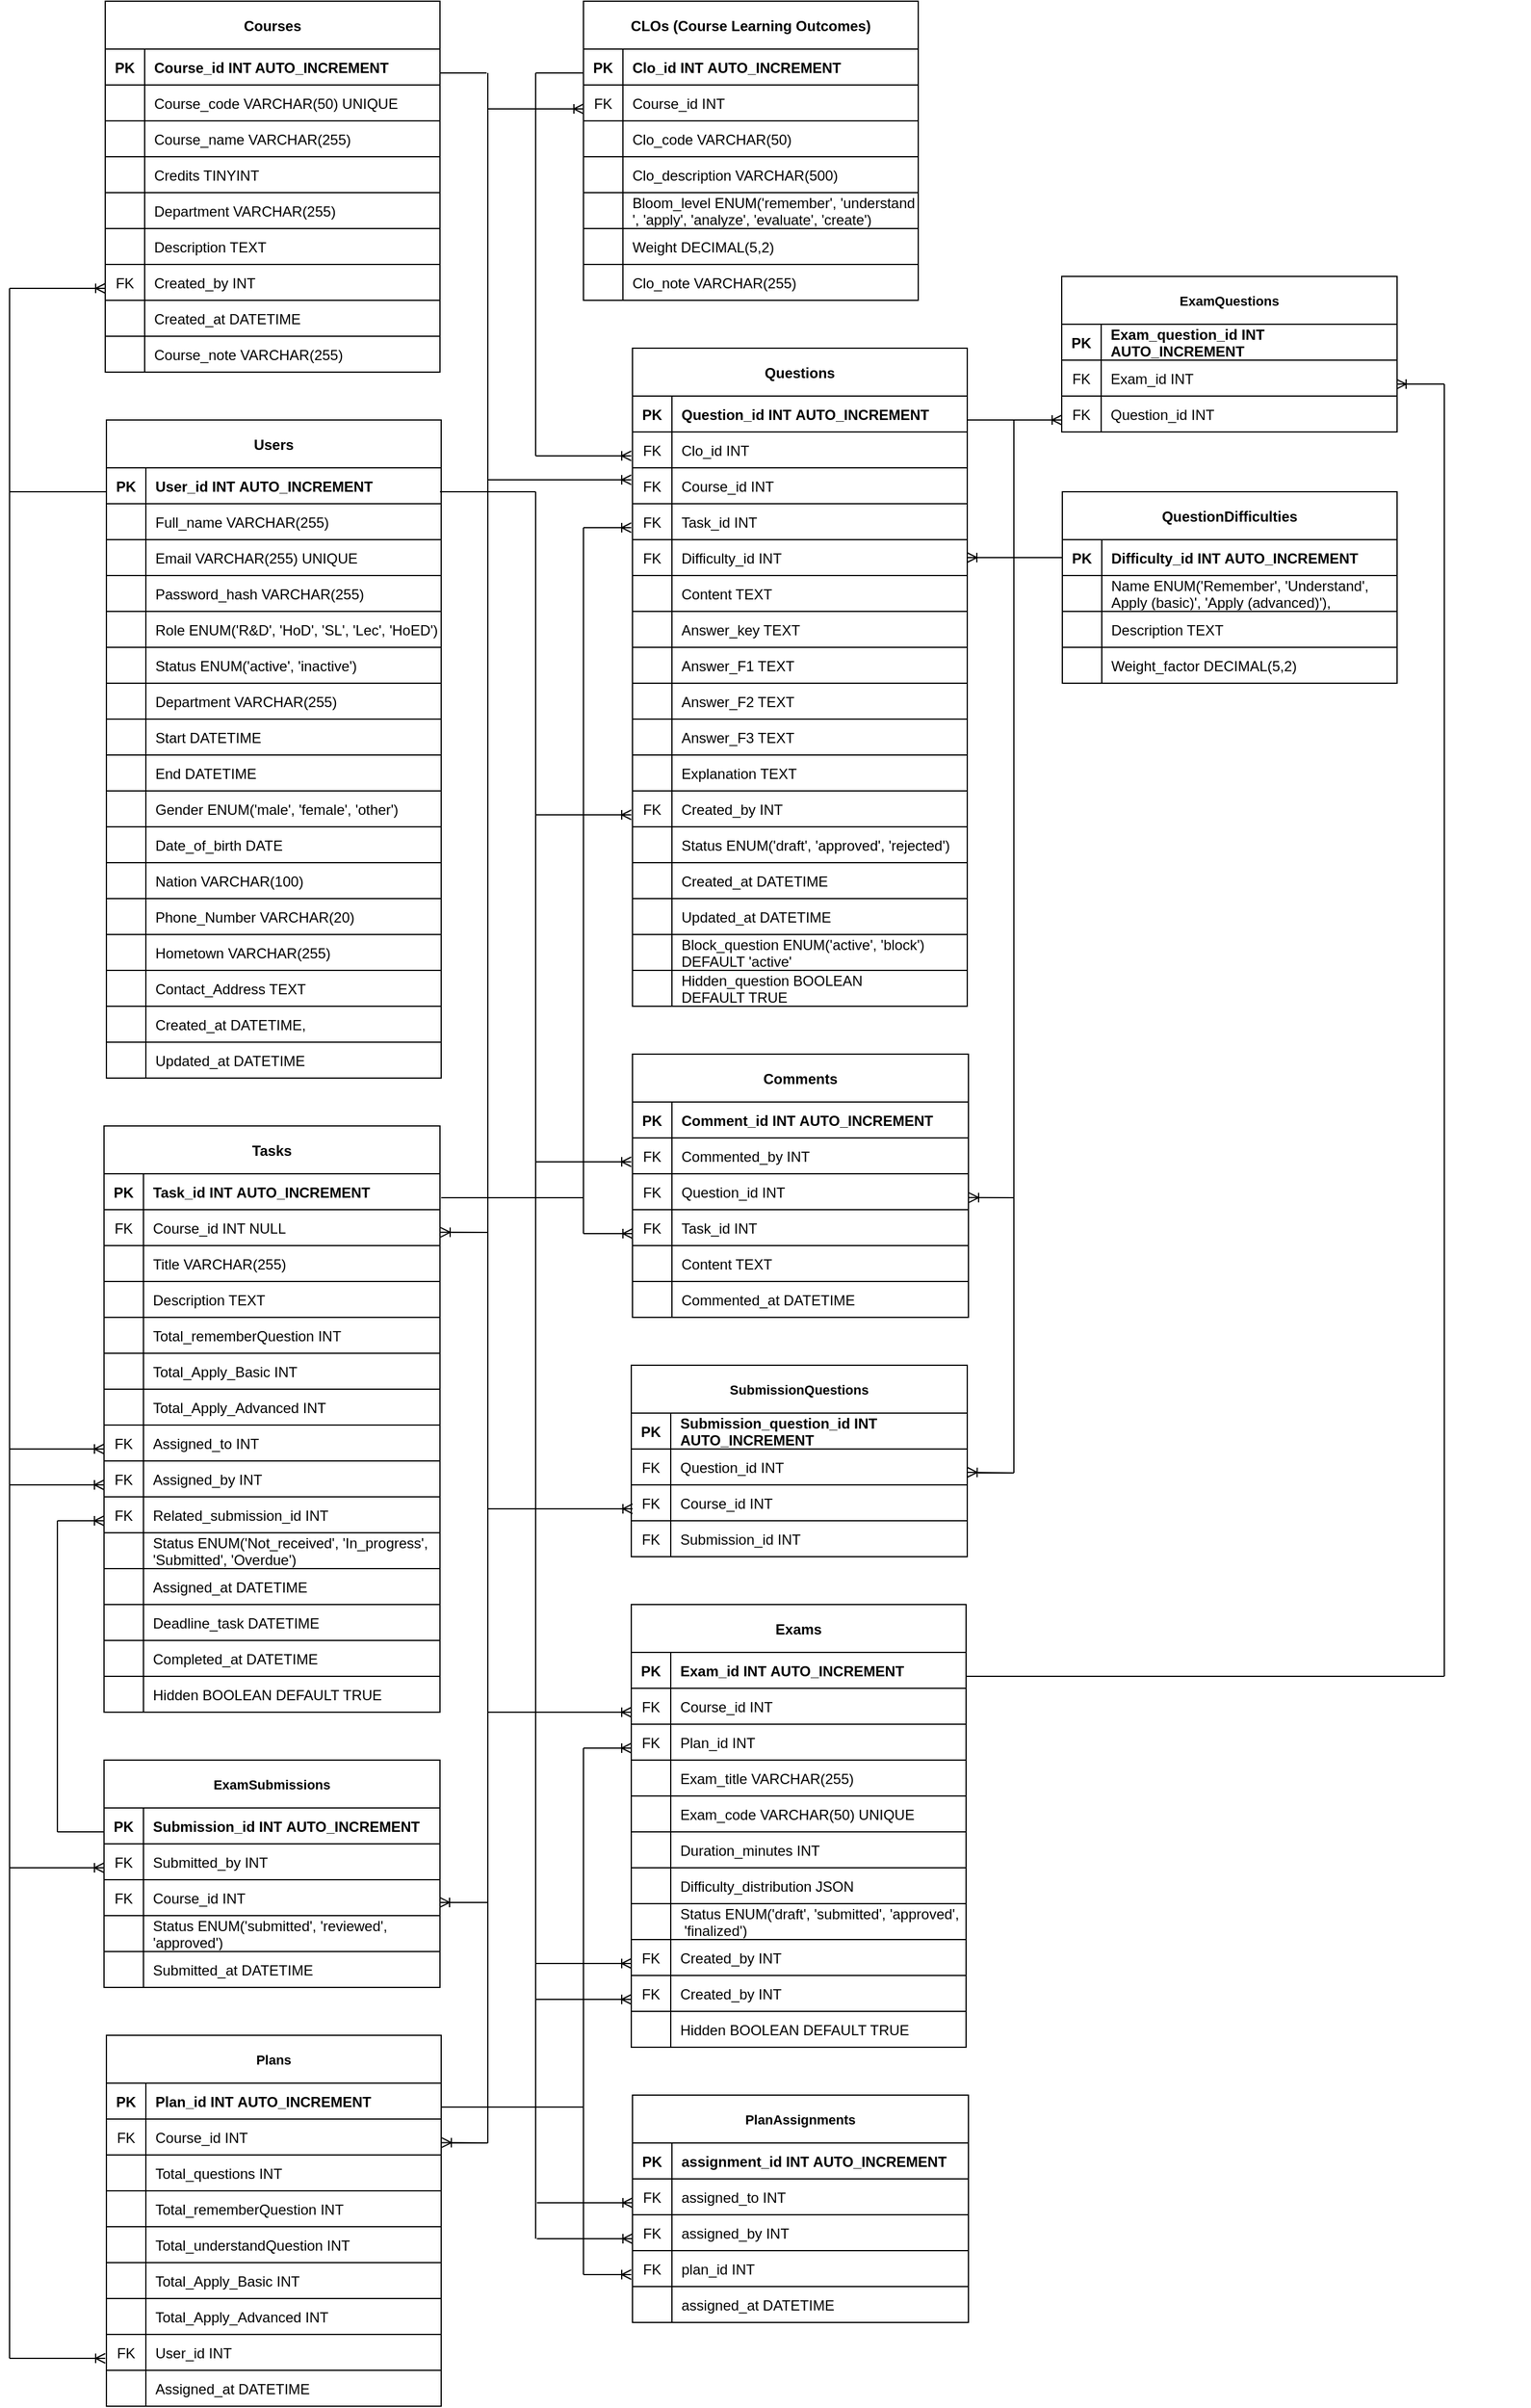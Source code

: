<mxfile version="27.0.9">
  <diagram id="R2lEEEUBdFMjLlhIrx00" name="Page-1">
    <mxGraphModel dx="3465" dy="2255" grid="1" gridSize="10" guides="1" tooltips="1" connect="1" arrows="1" fold="1" page="1" pageScale="1" pageWidth="850" pageHeight="1100" math="0" shadow="0" extFonts="Permanent Marker^https://fonts.googleapis.com/css?family=Permanent+Marker">
      <root>
        <mxCell id="0" />
        <mxCell id="1" parent="0" />
        <mxCell id="C-vyLk0tnHw3VtMMgP7b-23" value="Users" style="shape=table;startSize=40;container=1;collapsible=1;childLayout=tableLayout;fixedRows=1;rowLines=1;fontStyle=1;align=center;resizeLast=0;swimlaneLine=1;fixDash=0;shadow=0;fontSize=12;movable=1;resizable=1;rotatable=1;deletable=1;editable=1;locked=0;connectable=1;" parent="1" vertex="1">
          <mxGeometry x="-1259" y="350" width="280" height="550.0" as="geometry" />
        </mxCell>
        <mxCell id="C-vyLk0tnHw3VtMMgP7b-24" value="" style="shape=partialRectangle;collapsible=0;dropTarget=0;pointerEvents=0;fillColor=none;points=[[0,0.5],[1,0.5]];portConstraint=eastwest;top=0;left=0;right=0;bottom=1;fixDash=0;resizeLast=0;shadow=0;fontSize=12;movable=1;resizable=1;rotatable=1;deletable=1;editable=1;locked=0;connectable=1;" parent="C-vyLk0tnHw3VtMMgP7b-23" vertex="1">
          <mxGeometry y="40" width="280" height="30" as="geometry" />
        </mxCell>
        <mxCell id="C-vyLk0tnHw3VtMMgP7b-25" value="PK" style="shape=partialRectangle;overflow=hidden;connectable=1;fillColor=none;top=0;left=0;bottom=0;right=0;fontStyle=1;fixDash=0;resizeLast=0;shadow=0;fontSize=12;movable=1;resizable=1;rotatable=1;deletable=1;editable=1;locked=0;" parent="C-vyLk0tnHw3VtMMgP7b-24" vertex="1">
          <mxGeometry width="33" height="30" as="geometry">
            <mxRectangle width="33" height="30" as="alternateBounds" />
          </mxGeometry>
        </mxCell>
        <mxCell id="C-vyLk0tnHw3VtMMgP7b-26" value="User_id INT AUTO_INCREMENT" style="shape=partialRectangle;overflow=hidden;connectable=1;fillColor=none;top=0;left=0;bottom=0;right=0;align=left;spacingLeft=6;fontStyle=1;fixDash=0;resizeLast=0;shadow=0;fontSize=12;movable=1;resizable=1;rotatable=1;deletable=1;editable=1;locked=0;" parent="C-vyLk0tnHw3VtMMgP7b-24" vertex="1">
          <mxGeometry x="33" width="247" height="30" as="geometry">
            <mxRectangle width="247" height="30" as="alternateBounds" />
          </mxGeometry>
        </mxCell>
        <mxCell id="C-vyLk0tnHw3VtMMgP7b-27" value="" style="shape=partialRectangle;collapsible=0;dropTarget=0;pointerEvents=0;fillColor=none;points=[[0,0.5],[1,0.5]];portConstraint=eastwest;top=0;left=0;right=0;bottom=0;fixDash=0;resizeLast=0;shadow=0;fontSize=12;movable=1;resizable=1;rotatable=1;deletable=1;editable=1;locked=0;connectable=1;" parent="C-vyLk0tnHw3VtMMgP7b-23" vertex="1">
          <mxGeometry y="70" width="280" height="30" as="geometry" />
        </mxCell>
        <mxCell id="C-vyLk0tnHw3VtMMgP7b-28" value="" style="shape=partialRectangle;overflow=hidden;connectable=1;fillColor=none;top=0;left=0;bottom=0;right=0;fixDash=0;resizeLast=0;shadow=0;fontSize=12;movable=1;resizable=1;rotatable=1;deletable=1;editable=1;locked=0;" parent="C-vyLk0tnHw3VtMMgP7b-27" vertex="1">
          <mxGeometry width="33" height="30" as="geometry">
            <mxRectangle width="33" height="30" as="alternateBounds" />
          </mxGeometry>
        </mxCell>
        <mxCell id="C-vyLk0tnHw3VtMMgP7b-29" value="Full_name VARCHAR(255)" style="shape=partialRectangle;overflow=hidden;connectable=1;fillColor=none;top=0;left=0;bottom=0;right=0;align=left;spacingLeft=6;fixDash=0;resizeLast=0;shadow=0;fontSize=12;movable=1;resizable=1;rotatable=1;deletable=1;editable=1;locked=0;" parent="C-vyLk0tnHw3VtMMgP7b-27" vertex="1">
          <mxGeometry x="33" width="247" height="30" as="geometry">
            <mxRectangle width="247" height="30" as="alternateBounds" />
          </mxGeometry>
        </mxCell>
        <mxCell id="5nSqA9O4YfpTEkWZaX1V-44" value="" style="shape=partialRectangle;collapsible=0;dropTarget=0;pointerEvents=0;fillColor=none;points=[[0,0.5],[1,0.5]];portConstraint=eastwest;top=0;left=0;right=0;bottom=0;fixDash=0;resizeLast=0;shadow=0;fontSize=12;movable=1;resizable=1;rotatable=1;deletable=1;editable=1;locked=0;connectable=1;" parent="C-vyLk0tnHw3VtMMgP7b-23" vertex="1">
          <mxGeometry y="100" width="280" height="30" as="geometry" />
        </mxCell>
        <mxCell id="5nSqA9O4YfpTEkWZaX1V-45" value="" style="shape=partialRectangle;overflow=hidden;connectable=1;fillColor=none;top=0;left=0;bottom=0;right=0;fixDash=0;resizeLast=0;shadow=0;fontSize=12;movable=1;resizable=1;rotatable=1;deletable=1;editable=1;locked=0;" parent="5nSqA9O4YfpTEkWZaX1V-44" vertex="1">
          <mxGeometry width="33" height="30" as="geometry">
            <mxRectangle width="33" height="30" as="alternateBounds" />
          </mxGeometry>
        </mxCell>
        <mxCell id="5nSqA9O4YfpTEkWZaX1V-46" value="Email VARCHAR(255) UNIQUE" style="shape=partialRectangle;overflow=hidden;connectable=1;fillColor=none;top=0;left=0;bottom=0;right=0;align=left;spacingLeft=6;fixDash=0;resizeLast=0;shadow=0;fontSize=12;movable=1;resizable=1;rotatable=1;deletable=1;editable=1;locked=0;" parent="5nSqA9O4YfpTEkWZaX1V-44" vertex="1">
          <mxGeometry x="33" width="247" height="30" as="geometry">
            <mxRectangle width="247" height="30" as="alternateBounds" />
          </mxGeometry>
        </mxCell>
        <mxCell id="5nSqA9O4YfpTEkWZaX1V-47" value="" style="shape=partialRectangle;collapsible=0;dropTarget=0;pointerEvents=0;fillColor=none;points=[[0,0.5],[1,0.5]];portConstraint=eastwest;top=0;left=0;right=0;bottom=0;fixDash=0;resizeLast=0;shadow=0;fontSize=12;movable=1;resizable=1;rotatable=1;deletable=1;editable=1;locked=0;connectable=1;" parent="C-vyLk0tnHw3VtMMgP7b-23" vertex="1">
          <mxGeometry y="130" width="280" height="30" as="geometry" />
        </mxCell>
        <mxCell id="5nSqA9O4YfpTEkWZaX1V-48" value="" style="shape=partialRectangle;overflow=hidden;connectable=1;fillColor=none;top=0;left=0;bottom=0;right=0;fixDash=0;resizeLast=0;shadow=0;fontSize=12;movable=1;resizable=1;rotatable=1;deletable=1;editable=1;locked=0;" parent="5nSqA9O4YfpTEkWZaX1V-47" vertex="1">
          <mxGeometry width="33" height="30" as="geometry">
            <mxRectangle width="33" height="30" as="alternateBounds" />
          </mxGeometry>
        </mxCell>
        <mxCell id="5nSqA9O4YfpTEkWZaX1V-49" value="Password_hash VARCHAR(255)" style="shape=partialRectangle;overflow=hidden;connectable=1;fillColor=none;top=0;left=0;bottom=0;right=0;align=left;spacingLeft=6;fixDash=0;resizeLast=0;shadow=0;fontSize=12;movable=1;resizable=1;rotatable=1;deletable=1;editable=1;locked=0;" parent="5nSqA9O4YfpTEkWZaX1V-47" vertex="1">
          <mxGeometry x="33" width="247" height="30" as="geometry">
            <mxRectangle width="247" height="30" as="alternateBounds" />
          </mxGeometry>
        </mxCell>
        <mxCell id="5nSqA9O4YfpTEkWZaX1V-50" value="" style="shape=partialRectangle;collapsible=0;dropTarget=0;pointerEvents=0;fillColor=none;points=[[0,0.5],[1,0.5]];portConstraint=eastwest;top=0;left=0;right=0;bottom=0;fixDash=0;resizeLast=0;shadow=0;fontSize=12;movable=1;resizable=1;rotatable=1;deletable=1;editable=1;locked=0;connectable=1;" parent="C-vyLk0tnHw3VtMMgP7b-23" vertex="1">
          <mxGeometry y="160" width="280" height="30" as="geometry" />
        </mxCell>
        <mxCell id="5nSqA9O4YfpTEkWZaX1V-51" value="" style="shape=partialRectangle;overflow=hidden;connectable=1;fillColor=none;top=0;left=0;bottom=0;right=0;fixDash=0;resizeLast=0;shadow=0;fontSize=12;movable=1;resizable=1;rotatable=1;deletable=1;editable=1;locked=0;" parent="5nSqA9O4YfpTEkWZaX1V-50" vertex="1">
          <mxGeometry width="33" height="30" as="geometry">
            <mxRectangle width="33" height="30" as="alternateBounds" />
          </mxGeometry>
        </mxCell>
        <mxCell id="5nSqA9O4YfpTEkWZaX1V-52" value="Role ENUM(&#39;R&amp;D&#39;, &#39;HoD&#39;, &#39;SL&#39;, &#39;Lec&#39;, &#39;HoED&#39;)" style="shape=partialRectangle;overflow=hidden;connectable=1;fillColor=none;top=0;left=0;bottom=0;right=0;align=left;spacingLeft=6;fixDash=0;resizeLast=0;shadow=0;fontSize=12;movable=1;resizable=1;rotatable=1;deletable=1;editable=1;locked=0;" parent="5nSqA9O4YfpTEkWZaX1V-50" vertex="1">
          <mxGeometry x="33" width="247" height="30" as="geometry">
            <mxRectangle width="247" height="30" as="alternateBounds" />
          </mxGeometry>
        </mxCell>
        <mxCell id="5nSqA9O4YfpTEkWZaX1V-53" value="" style="shape=partialRectangle;collapsible=0;dropTarget=0;pointerEvents=0;fillColor=none;points=[[0,0.5],[1,0.5]];portConstraint=eastwest;top=0;left=0;right=0;bottom=0;fixDash=0;resizeLast=0;shadow=0;fontSize=12;movable=1;resizable=1;rotatable=1;deletable=1;editable=1;locked=0;connectable=1;" parent="C-vyLk0tnHw3VtMMgP7b-23" vertex="1">
          <mxGeometry y="190" width="280" height="30" as="geometry" />
        </mxCell>
        <mxCell id="5nSqA9O4YfpTEkWZaX1V-54" value="" style="shape=partialRectangle;overflow=hidden;connectable=1;fillColor=none;top=0;left=0;bottom=0;right=0;fixDash=0;resizeLast=0;shadow=0;fontSize=12;movable=1;resizable=1;rotatable=1;deletable=1;editable=1;locked=0;" parent="5nSqA9O4YfpTEkWZaX1V-53" vertex="1">
          <mxGeometry width="33" height="30" as="geometry">
            <mxRectangle width="33" height="30" as="alternateBounds" />
          </mxGeometry>
        </mxCell>
        <mxCell id="5nSqA9O4YfpTEkWZaX1V-55" value="Status ENUM(&#39;active&#39;, &#39;inactive&#39;)" style="shape=partialRectangle;overflow=hidden;connectable=1;fillColor=none;top=0;left=0;bottom=0;right=0;align=left;spacingLeft=6;fixDash=0;resizeLast=0;shadow=0;fontSize=12;movable=1;resizable=1;rotatable=1;deletable=1;editable=1;locked=0;" parent="5nSqA9O4YfpTEkWZaX1V-53" vertex="1">
          <mxGeometry x="33" width="247" height="30" as="geometry">
            <mxRectangle width="247" height="30" as="alternateBounds" />
          </mxGeometry>
        </mxCell>
        <mxCell id="5nSqA9O4YfpTEkWZaX1V-56" value="" style="shape=partialRectangle;collapsible=0;dropTarget=0;pointerEvents=0;fillColor=none;points=[[0,0.5],[1,0.5]];portConstraint=eastwest;top=0;left=0;right=0;bottom=0;fixDash=0;resizeLast=0;shadow=0;fontSize=12;movable=1;resizable=1;rotatable=1;deletable=1;editable=1;locked=0;connectable=1;" parent="C-vyLk0tnHw3VtMMgP7b-23" vertex="1">
          <mxGeometry y="220" width="280" height="30" as="geometry" />
        </mxCell>
        <mxCell id="5nSqA9O4YfpTEkWZaX1V-57" value="" style="shape=partialRectangle;overflow=hidden;connectable=1;fillColor=none;top=0;left=0;bottom=0;right=0;fixDash=0;resizeLast=0;shadow=0;fontSize=12;movable=1;resizable=1;rotatable=1;deletable=1;editable=1;locked=0;" parent="5nSqA9O4YfpTEkWZaX1V-56" vertex="1">
          <mxGeometry width="33" height="30" as="geometry">
            <mxRectangle width="33" height="30" as="alternateBounds" />
          </mxGeometry>
        </mxCell>
        <mxCell id="5nSqA9O4YfpTEkWZaX1V-58" value="Department VARCHAR(255)" style="shape=partialRectangle;overflow=hidden;connectable=1;fillColor=none;top=0;left=0;bottom=0;right=0;align=left;spacingLeft=6;fixDash=0;resizeLast=0;shadow=0;fontSize=12;movable=1;resizable=1;rotatable=1;deletable=1;editable=1;locked=0;" parent="5nSqA9O4YfpTEkWZaX1V-56" vertex="1">
          <mxGeometry x="33" width="247" height="30" as="geometry">
            <mxRectangle width="247" height="30" as="alternateBounds" />
          </mxGeometry>
        </mxCell>
        <mxCell id="5nSqA9O4YfpTEkWZaX1V-59" value="" style="shape=partialRectangle;collapsible=0;dropTarget=0;pointerEvents=0;fillColor=none;points=[[0,0.5],[1,0.5]];portConstraint=eastwest;top=0;left=0;right=0;bottom=0;fixDash=0;resizeLast=0;shadow=0;fontSize=12;movable=1;resizable=1;rotatable=1;deletable=1;editable=1;locked=0;connectable=1;" parent="C-vyLk0tnHw3VtMMgP7b-23" vertex="1">
          <mxGeometry y="250" width="280" height="30" as="geometry" />
        </mxCell>
        <mxCell id="5nSqA9O4YfpTEkWZaX1V-60" value="" style="shape=partialRectangle;overflow=hidden;connectable=1;fillColor=none;top=0;left=0;bottom=0;right=0;fixDash=0;resizeLast=0;shadow=0;fontSize=12;movable=1;resizable=1;rotatable=1;deletable=1;editable=1;locked=0;" parent="5nSqA9O4YfpTEkWZaX1V-59" vertex="1">
          <mxGeometry width="33" height="30" as="geometry">
            <mxRectangle width="33" height="30" as="alternateBounds" />
          </mxGeometry>
        </mxCell>
        <mxCell id="5nSqA9O4YfpTEkWZaX1V-61" value="Start DATETIME" style="shape=partialRectangle;overflow=hidden;connectable=1;fillColor=none;top=0;left=0;bottom=0;right=0;align=left;spacingLeft=6;fixDash=0;resizeLast=0;shadow=0;fontSize=12;movable=1;resizable=1;rotatable=1;deletable=1;editable=1;locked=0;" parent="5nSqA9O4YfpTEkWZaX1V-59" vertex="1">
          <mxGeometry x="33" width="247" height="30" as="geometry">
            <mxRectangle width="247" height="30" as="alternateBounds" />
          </mxGeometry>
        </mxCell>
        <mxCell id="4hvcvzk1h8MnwRunJGTO-26" value="" style="shape=partialRectangle;collapsible=0;dropTarget=0;pointerEvents=0;fillColor=none;points=[[0,0.5],[1,0.5]];portConstraint=eastwest;top=0;left=0;right=0;bottom=0;fixDash=0;resizeLast=0;shadow=0;fontSize=12;movable=1;resizable=1;rotatable=1;deletable=1;editable=1;locked=0;connectable=1;" parent="C-vyLk0tnHw3VtMMgP7b-23" vertex="1">
          <mxGeometry y="280" width="280" height="30" as="geometry" />
        </mxCell>
        <mxCell id="4hvcvzk1h8MnwRunJGTO-27" value="" style="shape=partialRectangle;overflow=hidden;connectable=1;fillColor=none;top=0;left=0;bottom=0;right=0;fixDash=0;resizeLast=0;shadow=0;fontSize=12;movable=1;resizable=1;rotatable=1;deletable=1;editable=1;locked=0;" parent="4hvcvzk1h8MnwRunJGTO-26" vertex="1">
          <mxGeometry width="33" height="30" as="geometry">
            <mxRectangle width="33" height="30" as="alternateBounds" />
          </mxGeometry>
        </mxCell>
        <mxCell id="4hvcvzk1h8MnwRunJGTO-28" value="End DATETIME" style="shape=partialRectangle;overflow=hidden;connectable=1;fillColor=none;top=0;left=0;bottom=0;right=0;align=left;spacingLeft=6;fixDash=0;resizeLast=0;shadow=0;fontSize=12;movable=1;resizable=1;rotatable=1;deletable=1;editable=1;locked=0;" parent="4hvcvzk1h8MnwRunJGTO-26" vertex="1">
          <mxGeometry x="33" width="247" height="30" as="geometry">
            <mxRectangle width="247" height="30" as="alternateBounds" />
          </mxGeometry>
        </mxCell>
        <mxCell id="4hvcvzk1h8MnwRunJGTO-29" value="" style="shape=partialRectangle;collapsible=0;dropTarget=0;pointerEvents=0;fillColor=none;points=[[0,0.5],[1,0.5]];portConstraint=eastwest;top=0;left=0;right=0;bottom=0;fixDash=0;resizeLast=0;shadow=0;fontSize=12;movable=1;resizable=1;rotatable=1;deletable=1;editable=1;locked=0;connectable=1;" parent="C-vyLk0tnHw3VtMMgP7b-23" vertex="1">
          <mxGeometry y="310" width="280" height="30" as="geometry" />
        </mxCell>
        <mxCell id="4hvcvzk1h8MnwRunJGTO-30" value="" style="shape=partialRectangle;overflow=hidden;connectable=1;fillColor=none;top=0;left=0;bottom=0;right=0;fixDash=0;resizeLast=0;shadow=0;fontSize=12;movable=1;resizable=1;rotatable=1;deletable=1;editable=1;locked=0;" parent="4hvcvzk1h8MnwRunJGTO-29" vertex="1">
          <mxGeometry width="33" height="30" as="geometry">
            <mxRectangle width="33" height="30" as="alternateBounds" />
          </mxGeometry>
        </mxCell>
        <mxCell id="4hvcvzk1h8MnwRunJGTO-31" value="Gender ENUM(&#39;male&#39;, &#39;female&#39;, &#39;other&#39;)" style="shape=partialRectangle;overflow=hidden;connectable=1;fillColor=none;top=0;left=0;bottom=0;right=0;align=left;spacingLeft=6;fixDash=0;resizeLast=0;shadow=0;fontSize=12;movable=1;resizable=1;rotatable=1;deletable=1;editable=1;locked=0;" parent="4hvcvzk1h8MnwRunJGTO-29" vertex="1">
          <mxGeometry x="33" width="247" height="30" as="geometry">
            <mxRectangle width="247" height="30" as="alternateBounds" />
          </mxGeometry>
        </mxCell>
        <mxCell id="4hvcvzk1h8MnwRunJGTO-32" value="" style="shape=partialRectangle;collapsible=0;dropTarget=0;pointerEvents=0;fillColor=none;points=[[0,0.5],[1,0.5]];portConstraint=eastwest;top=0;left=0;right=0;bottom=0;fixDash=0;resizeLast=0;shadow=0;fontSize=12;movable=1;resizable=1;rotatable=1;deletable=1;editable=1;locked=0;connectable=1;" parent="C-vyLk0tnHw3VtMMgP7b-23" vertex="1">
          <mxGeometry y="340" width="280" height="30" as="geometry" />
        </mxCell>
        <mxCell id="4hvcvzk1h8MnwRunJGTO-33" value="" style="shape=partialRectangle;overflow=hidden;connectable=1;fillColor=none;top=0;left=0;bottom=0;right=0;fixDash=0;resizeLast=0;shadow=0;fontSize=12;movable=1;resizable=1;rotatable=1;deletable=1;editable=1;locked=0;" parent="4hvcvzk1h8MnwRunJGTO-32" vertex="1">
          <mxGeometry width="33" height="30" as="geometry">
            <mxRectangle width="33" height="30" as="alternateBounds" />
          </mxGeometry>
        </mxCell>
        <mxCell id="4hvcvzk1h8MnwRunJGTO-34" value="Date_of_birth DATE" style="shape=partialRectangle;overflow=hidden;connectable=1;fillColor=none;top=0;left=0;bottom=0;right=0;align=left;spacingLeft=6;fixDash=0;resizeLast=0;shadow=0;fontSize=12;movable=1;resizable=1;rotatable=1;deletable=1;editable=1;locked=0;" parent="4hvcvzk1h8MnwRunJGTO-32" vertex="1">
          <mxGeometry x="33" width="247" height="30" as="geometry">
            <mxRectangle width="247" height="30" as="alternateBounds" />
          </mxGeometry>
        </mxCell>
        <mxCell id="4hvcvzk1h8MnwRunJGTO-35" value="" style="shape=partialRectangle;collapsible=0;dropTarget=0;pointerEvents=0;fillColor=none;points=[[0,0.5],[1,0.5]];portConstraint=eastwest;top=0;left=0;right=0;bottom=0;fixDash=0;resizeLast=0;shadow=0;fontSize=12;movable=1;resizable=1;rotatable=1;deletable=1;editable=1;locked=0;connectable=1;" parent="C-vyLk0tnHw3VtMMgP7b-23" vertex="1">
          <mxGeometry y="370" width="280" height="30" as="geometry" />
        </mxCell>
        <mxCell id="4hvcvzk1h8MnwRunJGTO-36" value="" style="shape=partialRectangle;overflow=hidden;connectable=1;fillColor=none;top=0;left=0;bottom=0;right=0;fixDash=0;resizeLast=0;shadow=0;fontSize=12;movable=1;resizable=1;rotatable=1;deletable=1;editable=1;locked=0;" parent="4hvcvzk1h8MnwRunJGTO-35" vertex="1">
          <mxGeometry width="33" height="30" as="geometry">
            <mxRectangle width="33" height="30" as="alternateBounds" />
          </mxGeometry>
        </mxCell>
        <mxCell id="4hvcvzk1h8MnwRunJGTO-37" value="Nation VARCHAR(100)" style="shape=partialRectangle;overflow=hidden;connectable=1;fillColor=none;top=0;left=0;bottom=0;right=0;align=left;spacingLeft=6;fixDash=0;resizeLast=0;shadow=0;fontSize=12;movable=1;resizable=1;rotatable=1;deletable=1;editable=1;locked=0;" parent="4hvcvzk1h8MnwRunJGTO-35" vertex="1">
          <mxGeometry x="33" width="247" height="30" as="geometry">
            <mxRectangle width="247" height="30" as="alternateBounds" />
          </mxGeometry>
        </mxCell>
        <mxCell id="4hvcvzk1h8MnwRunJGTO-38" value="" style="shape=partialRectangle;collapsible=0;dropTarget=0;pointerEvents=0;fillColor=none;points=[[0,0.5],[1,0.5]];portConstraint=eastwest;top=0;left=0;right=0;bottom=0;fixDash=0;resizeLast=0;shadow=0;fontSize=12;movable=1;resizable=1;rotatable=1;deletable=1;editable=1;locked=0;connectable=1;" parent="C-vyLk0tnHw3VtMMgP7b-23" vertex="1">
          <mxGeometry y="400" width="280" height="30" as="geometry" />
        </mxCell>
        <mxCell id="4hvcvzk1h8MnwRunJGTO-39" value="" style="shape=partialRectangle;overflow=hidden;connectable=1;fillColor=none;top=0;left=0;bottom=0;right=0;fixDash=0;resizeLast=0;shadow=0;fontSize=12;movable=1;resizable=1;rotatable=1;deletable=1;editable=1;locked=0;" parent="4hvcvzk1h8MnwRunJGTO-38" vertex="1">
          <mxGeometry width="33" height="30" as="geometry">
            <mxRectangle width="33" height="30" as="alternateBounds" />
          </mxGeometry>
        </mxCell>
        <mxCell id="4hvcvzk1h8MnwRunJGTO-40" value="Phone_Number VARCHAR(20)" style="shape=partialRectangle;overflow=hidden;connectable=1;fillColor=none;top=0;left=0;bottom=0;right=0;align=left;spacingLeft=6;fixDash=0;resizeLast=0;shadow=0;fontSize=12;movable=1;resizable=1;rotatable=1;deletable=1;editable=1;locked=0;" parent="4hvcvzk1h8MnwRunJGTO-38" vertex="1">
          <mxGeometry x="33" width="247" height="30" as="geometry">
            <mxRectangle width="247" height="30" as="alternateBounds" />
          </mxGeometry>
        </mxCell>
        <mxCell id="4hvcvzk1h8MnwRunJGTO-41" value="" style="shape=partialRectangle;collapsible=0;dropTarget=0;pointerEvents=0;fillColor=none;points=[[0,0.5],[1,0.5]];portConstraint=eastwest;top=0;left=0;right=0;bottom=0;fixDash=0;resizeLast=0;shadow=0;fontSize=12;movable=1;resizable=1;rotatable=1;deletable=1;editable=1;locked=0;connectable=1;" parent="C-vyLk0tnHw3VtMMgP7b-23" vertex="1">
          <mxGeometry y="430" width="280" height="30" as="geometry" />
        </mxCell>
        <mxCell id="4hvcvzk1h8MnwRunJGTO-42" value="" style="shape=partialRectangle;overflow=hidden;connectable=1;fillColor=none;top=0;left=0;bottom=0;right=0;fixDash=0;resizeLast=0;shadow=0;fontSize=12;movable=1;resizable=1;rotatable=1;deletable=1;editable=1;locked=0;" parent="4hvcvzk1h8MnwRunJGTO-41" vertex="1">
          <mxGeometry width="33" height="30" as="geometry">
            <mxRectangle width="33" height="30" as="alternateBounds" />
          </mxGeometry>
        </mxCell>
        <mxCell id="4hvcvzk1h8MnwRunJGTO-43" value="Hometown VARCHAR(255)" style="shape=partialRectangle;overflow=hidden;connectable=1;fillColor=none;top=0;left=0;bottom=0;right=0;align=left;spacingLeft=6;fixDash=0;resizeLast=0;shadow=0;fontSize=12;movable=1;resizable=1;rotatable=1;deletable=1;editable=1;locked=0;" parent="4hvcvzk1h8MnwRunJGTO-41" vertex="1">
          <mxGeometry x="33" width="247" height="30" as="geometry">
            <mxRectangle width="247" height="30" as="alternateBounds" />
          </mxGeometry>
        </mxCell>
        <mxCell id="4hvcvzk1h8MnwRunJGTO-44" value="" style="shape=partialRectangle;collapsible=0;dropTarget=0;pointerEvents=0;fillColor=none;points=[[0,0.5],[1,0.5]];portConstraint=eastwest;top=0;left=0;right=0;bottom=0;fixDash=0;resizeLast=0;shadow=0;fontSize=12;movable=1;resizable=1;rotatable=1;deletable=1;editable=1;locked=0;connectable=1;" parent="C-vyLk0tnHw3VtMMgP7b-23" vertex="1">
          <mxGeometry y="460" width="280" height="30" as="geometry" />
        </mxCell>
        <mxCell id="4hvcvzk1h8MnwRunJGTO-45" value="" style="shape=partialRectangle;overflow=hidden;connectable=1;fillColor=none;top=0;left=0;bottom=0;right=0;fixDash=0;resizeLast=0;shadow=0;fontSize=12;movable=1;resizable=1;rotatable=1;deletable=1;editable=1;locked=0;" parent="4hvcvzk1h8MnwRunJGTO-44" vertex="1">
          <mxGeometry width="33" height="30" as="geometry">
            <mxRectangle width="33" height="30" as="alternateBounds" />
          </mxGeometry>
        </mxCell>
        <mxCell id="4hvcvzk1h8MnwRunJGTO-46" value="Contact_Address TEXT" style="shape=partialRectangle;overflow=hidden;connectable=1;fillColor=none;top=0;left=0;bottom=0;right=0;align=left;spacingLeft=6;fixDash=0;resizeLast=0;shadow=0;fontSize=12;movable=1;resizable=1;rotatable=1;deletable=1;editable=1;locked=0;" parent="4hvcvzk1h8MnwRunJGTO-44" vertex="1">
          <mxGeometry x="33" width="247" height="30" as="geometry">
            <mxRectangle width="247" height="30" as="alternateBounds" />
          </mxGeometry>
        </mxCell>
        <mxCell id="4hvcvzk1h8MnwRunJGTO-50" value="" style="shape=partialRectangle;collapsible=0;dropTarget=0;pointerEvents=0;fillColor=none;points=[[0,0.5],[1,0.5]];portConstraint=eastwest;top=0;left=0;right=0;bottom=0;fixDash=0;resizeLast=0;shadow=0;fontSize=12;movable=1;resizable=1;rotatable=1;deletable=1;editable=1;locked=0;connectable=1;" parent="C-vyLk0tnHw3VtMMgP7b-23" vertex="1">
          <mxGeometry y="490" width="280" height="30" as="geometry" />
        </mxCell>
        <mxCell id="4hvcvzk1h8MnwRunJGTO-51" value="" style="shape=partialRectangle;overflow=hidden;connectable=1;fillColor=none;top=0;left=0;bottom=0;right=0;fixDash=0;resizeLast=0;shadow=0;fontSize=12;movable=1;resizable=1;rotatable=1;deletable=1;editable=1;locked=0;" parent="4hvcvzk1h8MnwRunJGTO-50" vertex="1">
          <mxGeometry width="33" height="30" as="geometry">
            <mxRectangle width="33" height="30" as="alternateBounds" />
          </mxGeometry>
        </mxCell>
        <mxCell id="4hvcvzk1h8MnwRunJGTO-52" value="Created_at DATETIME," style="shape=partialRectangle;overflow=hidden;connectable=1;fillColor=none;top=0;left=0;bottom=0;right=0;align=left;spacingLeft=6;fixDash=0;resizeLast=0;shadow=0;fontSize=12;movable=1;resizable=1;rotatable=1;deletable=1;editable=1;locked=0;" parent="4hvcvzk1h8MnwRunJGTO-50" vertex="1">
          <mxGeometry x="33" width="247" height="30" as="geometry">
            <mxRectangle width="247" height="30" as="alternateBounds" />
          </mxGeometry>
        </mxCell>
        <mxCell id="4hvcvzk1h8MnwRunJGTO-53" value="" style="shape=partialRectangle;collapsible=0;dropTarget=0;pointerEvents=0;fillColor=none;points=[[0,0.5],[1,0.5]];portConstraint=eastwest;top=0;left=0;right=0;bottom=0;fixDash=0;resizeLast=0;shadow=0;fontSize=12;movable=1;resizable=1;rotatable=1;deletable=1;editable=1;locked=0;connectable=1;" parent="C-vyLk0tnHw3VtMMgP7b-23" vertex="1">
          <mxGeometry y="520" width="280" height="30" as="geometry" />
        </mxCell>
        <mxCell id="4hvcvzk1h8MnwRunJGTO-54" value="" style="shape=partialRectangle;overflow=hidden;connectable=1;fillColor=none;top=0;left=0;bottom=0;right=0;fixDash=0;resizeLast=0;shadow=0;fontSize=12;movable=1;resizable=1;rotatable=1;deletable=1;editable=1;locked=0;" parent="4hvcvzk1h8MnwRunJGTO-53" vertex="1">
          <mxGeometry width="33" height="30" as="geometry">
            <mxRectangle width="33" height="30" as="alternateBounds" />
          </mxGeometry>
        </mxCell>
        <mxCell id="4hvcvzk1h8MnwRunJGTO-55" value="Updated_at DATETIME" style="shape=partialRectangle;overflow=hidden;connectable=1;fillColor=none;top=0;left=0;bottom=0;right=0;align=left;spacingLeft=6;fixDash=0;resizeLast=0;shadow=0;fontSize=12;movable=1;resizable=1;rotatable=1;deletable=1;editable=1;locked=0;" parent="4hvcvzk1h8MnwRunJGTO-53" vertex="1">
          <mxGeometry x="33" width="247" height="30" as="geometry">
            <mxRectangle width="247" height="30" as="alternateBounds" />
          </mxGeometry>
        </mxCell>
        <mxCell id="5nSqA9O4YfpTEkWZaX1V-62" value="Courses" style="shape=table;startSize=40;container=1;collapsible=1;childLayout=tableLayout;fixedRows=1;rowLines=1;fontStyle=1;align=center;resizeLast=0;swimlaneLine=1;fixDash=0;shadow=0;fontSize=12;movable=1;resizable=1;rotatable=1;deletable=1;editable=1;locked=0;connectable=1;" parent="1" vertex="1">
          <mxGeometry x="-1260" width="280" height="310" as="geometry" />
        </mxCell>
        <mxCell id="5nSqA9O4YfpTEkWZaX1V-63" value="" style="shape=partialRectangle;collapsible=0;dropTarget=0;pointerEvents=0;fillColor=none;points=[[0,0.5],[1,0.5]];portConstraint=eastwest;top=0;left=0;right=0;bottom=1;fixDash=0;resizeLast=0;shadow=0;fontSize=12;movable=1;resizable=1;rotatable=1;deletable=1;editable=1;locked=0;connectable=1;" parent="5nSqA9O4YfpTEkWZaX1V-62" vertex="1">
          <mxGeometry y="40" width="280" height="30" as="geometry" />
        </mxCell>
        <mxCell id="5nSqA9O4YfpTEkWZaX1V-64" value="PK" style="shape=partialRectangle;overflow=hidden;connectable=1;fillColor=none;top=0;left=0;bottom=0;right=0;fontStyle=1;fixDash=0;resizeLast=0;shadow=0;fontSize=12;movable=1;resizable=1;rotatable=1;deletable=1;editable=1;locked=0;" parent="5nSqA9O4YfpTEkWZaX1V-63" vertex="1">
          <mxGeometry width="33" height="30" as="geometry">
            <mxRectangle width="33" height="30" as="alternateBounds" />
          </mxGeometry>
        </mxCell>
        <mxCell id="5nSqA9O4YfpTEkWZaX1V-65" value="Course_id INT AUTO_INCREMENT" style="shape=partialRectangle;overflow=hidden;connectable=1;fillColor=none;top=0;left=0;bottom=0;right=0;align=left;spacingLeft=6;fontStyle=1;fixDash=0;resizeLast=0;shadow=0;fontSize=12;movable=1;resizable=1;rotatable=1;deletable=1;editable=1;locked=0;" parent="5nSqA9O4YfpTEkWZaX1V-63" vertex="1">
          <mxGeometry x="33" width="247" height="30" as="geometry">
            <mxRectangle width="247" height="30" as="alternateBounds" />
          </mxGeometry>
        </mxCell>
        <mxCell id="5nSqA9O4YfpTEkWZaX1V-66" value="" style="shape=partialRectangle;collapsible=0;dropTarget=0;pointerEvents=0;fillColor=none;points=[[0,0.5],[1,0.5]];portConstraint=eastwest;top=0;left=0;right=0;bottom=0;fixDash=0;resizeLast=0;shadow=0;fontSize=12;movable=1;resizable=1;rotatable=1;deletable=1;editable=1;locked=0;connectable=1;" parent="5nSqA9O4YfpTEkWZaX1V-62" vertex="1">
          <mxGeometry y="70" width="280" height="30" as="geometry" />
        </mxCell>
        <mxCell id="5nSqA9O4YfpTEkWZaX1V-67" value="" style="shape=partialRectangle;overflow=hidden;connectable=1;fillColor=none;top=0;left=0;bottom=0;right=0;fixDash=0;resizeLast=0;shadow=0;fontSize=12;movable=1;resizable=1;rotatable=1;deletable=1;editable=1;locked=0;" parent="5nSqA9O4YfpTEkWZaX1V-66" vertex="1">
          <mxGeometry width="33" height="30" as="geometry">
            <mxRectangle width="33" height="30" as="alternateBounds" />
          </mxGeometry>
        </mxCell>
        <mxCell id="5nSqA9O4YfpTEkWZaX1V-68" value="Course_code VARCHAR(50) UNIQUE" style="shape=partialRectangle;overflow=hidden;connectable=1;fillColor=none;top=0;left=0;bottom=0;right=0;align=left;spacingLeft=6;fixDash=0;resizeLast=0;shadow=0;fontSize=12;movable=1;resizable=1;rotatable=1;deletable=1;editable=1;locked=0;" parent="5nSqA9O4YfpTEkWZaX1V-66" vertex="1">
          <mxGeometry x="33" width="247" height="30" as="geometry">
            <mxRectangle width="247" height="30" as="alternateBounds" />
          </mxGeometry>
        </mxCell>
        <mxCell id="5nSqA9O4YfpTEkWZaX1V-69" value="" style="shape=partialRectangle;collapsible=0;dropTarget=0;pointerEvents=0;fillColor=none;points=[[0,0.5],[1,0.5]];portConstraint=eastwest;top=0;left=0;right=0;bottom=0;fixDash=0;resizeLast=0;shadow=0;fontSize=12;movable=1;resizable=1;rotatable=1;deletable=1;editable=1;locked=0;connectable=1;" parent="5nSqA9O4YfpTEkWZaX1V-62" vertex="1">
          <mxGeometry y="100" width="280" height="30" as="geometry" />
        </mxCell>
        <mxCell id="5nSqA9O4YfpTEkWZaX1V-70" value="" style="shape=partialRectangle;overflow=hidden;connectable=1;fillColor=none;top=0;left=0;bottom=0;right=0;fixDash=0;resizeLast=0;shadow=0;fontSize=12;movable=1;resizable=1;rotatable=1;deletable=1;editable=1;locked=0;" parent="5nSqA9O4YfpTEkWZaX1V-69" vertex="1">
          <mxGeometry width="33" height="30" as="geometry">
            <mxRectangle width="33" height="30" as="alternateBounds" />
          </mxGeometry>
        </mxCell>
        <mxCell id="5nSqA9O4YfpTEkWZaX1V-71" value="Course_name VARCHAR(255)" style="shape=partialRectangle;overflow=hidden;connectable=1;fillColor=none;top=0;left=0;bottom=0;right=0;align=left;spacingLeft=6;fixDash=0;resizeLast=0;shadow=0;fontSize=12;movable=1;resizable=1;rotatable=1;deletable=1;editable=1;locked=0;" parent="5nSqA9O4YfpTEkWZaX1V-69" vertex="1">
          <mxGeometry x="33" width="247" height="30" as="geometry">
            <mxRectangle width="247" height="30" as="alternateBounds" />
          </mxGeometry>
        </mxCell>
        <mxCell id="5nSqA9O4YfpTEkWZaX1V-72" value="" style="shape=partialRectangle;collapsible=0;dropTarget=0;pointerEvents=0;fillColor=none;points=[[0,0.5],[1,0.5]];portConstraint=eastwest;top=0;left=0;right=0;bottom=0;fixDash=0;resizeLast=0;shadow=0;fontSize=12;movable=1;resizable=1;rotatable=1;deletable=1;editable=1;locked=0;connectable=1;" parent="5nSqA9O4YfpTEkWZaX1V-62" vertex="1">
          <mxGeometry y="130" width="280" height="30" as="geometry" />
        </mxCell>
        <mxCell id="5nSqA9O4YfpTEkWZaX1V-73" value="" style="shape=partialRectangle;overflow=hidden;connectable=1;fillColor=none;top=0;left=0;bottom=0;right=0;fixDash=0;resizeLast=0;shadow=0;fontSize=12;movable=1;resizable=1;rotatable=1;deletable=1;editable=1;locked=0;" parent="5nSqA9O4YfpTEkWZaX1V-72" vertex="1">
          <mxGeometry width="33" height="30" as="geometry">
            <mxRectangle width="33" height="30" as="alternateBounds" />
          </mxGeometry>
        </mxCell>
        <mxCell id="5nSqA9O4YfpTEkWZaX1V-74" value="Credits TINYINT" style="shape=partialRectangle;overflow=hidden;connectable=1;fillColor=none;top=0;left=0;bottom=0;right=0;align=left;spacingLeft=6;fixDash=0;resizeLast=0;shadow=0;fontSize=12;movable=1;resizable=1;rotatable=1;deletable=1;editable=1;locked=0;" parent="5nSqA9O4YfpTEkWZaX1V-72" vertex="1">
          <mxGeometry x="33" width="247" height="30" as="geometry">
            <mxRectangle width="247" height="30" as="alternateBounds" />
          </mxGeometry>
        </mxCell>
        <mxCell id="5nSqA9O4YfpTEkWZaX1V-75" value="" style="shape=partialRectangle;collapsible=0;dropTarget=0;pointerEvents=0;fillColor=none;points=[[0,0.5],[1,0.5]];portConstraint=eastwest;top=0;left=0;right=0;bottom=0;fixDash=0;resizeLast=0;shadow=0;fontSize=12;movable=1;resizable=1;rotatable=1;deletable=1;editable=1;locked=0;connectable=1;" parent="5nSqA9O4YfpTEkWZaX1V-62" vertex="1">
          <mxGeometry y="160" width="280" height="30" as="geometry" />
        </mxCell>
        <mxCell id="5nSqA9O4YfpTEkWZaX1V-76" value="" style="shape=partialRectangle;overflow=hidden;connectable=1;fillColor=none;top=0;left=0;bottom=0;right=0;fixDash=0;resizeLast=0;shadow=0;fontSize=12;movable=1;resizable=1;rotatable=1;deletable=1;editable=1;locked=0;" parent="5nSqA9O4YfpTEkWZaX1V-75" vertex="1">
          <mxGeometry width="33" height="30" as="geometry">
            <mxRectangle width="33" height="30" as="alternateBounds" />
          </mxGeometry>
        </mxCell>
        <mxCell id="5nSqA9O4YfpTEkWZaX1V-77" value="Department VARCHAR(255)" style="shape=partialRectangle;overflow=hidden;connectable=1;fillColor=none;top=0;left=0;bottom=0;right=0;align=left;spacingLeft=6;fixDash=0;resizeLast=0;shadow=0;fontSize=12;movable=1;resizable=1;rotatable=1;deletable=1;editable=1;locked=0;" parent="5nSqA9O4YfpTEkWZaX1V-75" vertex="1">
          <mxGeometry x="33" width="247" height="30" as="geometry">
            <mxRectangle width="247" height="30" as="alternateBounds" />
          </mxGeometry>
        </mxCell>
        <mxCell id="5nSqA9O4YfpTEkWZaX1V-81" value="" style="shape=partialRectangle;collapsible=0;dropTarget=0;pointerEvents=0;fillColor=none;points=[[0,0.5],[1,0.5]];portConstraint=eastwest;top=0;left=0;right=0;bottom=0;fixDash=0;resizeLast=0;shadow=0;fontSize=12;movable=1;resizable=1;rotatable=1;deletable=1;editable=1;locked=0;connectable=1;" parent="5nSqA9O4YfpTEkWZaX1V-62" vertex="1">
          <mxGeometry y="190" width="280" height="30" as="geometry" />
        </mxCell>
        <mxCell id="5nSqA9O4YfpTEkWZaX1V-82" value="" style="shape=partialRectangle;overflow=hidden;connectable=1;fillColor=none;top=0;left=0;bottom=0;right=0;fixDash=0;resizeLast=0;shadow=0;fontSize=12;movable=1;resizable=1;rotatable=1;deletable=1;editable=1;locked=0;" parent="5nSqA9O4YfpTEkWZaX1V-81" vertex="1">
          <mxGeometry width="33" height="30" as="geometry">
            <mxRectangle width="33" height="30" as="alternateBounds" />
          </mxGeometry>
        </mxCell>
        <mxCell id="5nSqA9O4YfpTEkWZaX1V-83" value="Description TEXT" style="shape=partialRectangle;overflow=hidden;connectable=1;fillColor=none;top=0;left=0;bottom=0;right=0;align=left;spacingLeft=6;fixDash=0;resizeLast=0;shadow=0;fontSize=12;movable=1;resizable=1;rotatable=1;deletable=1;editable=1;locked=0;" parent="5nSqA9O4YfpTEkWZaX1V-81" vertex="1">
          <mxGeometry x="33" width="247" height="30" as="geometry">
            <mxRectangle width="247" height="30" as="alternateBounds" />
          </mxGeometry>
        </mxCell>
        <mxCell id="5nSqA9O4YfpTEkWZaX1V-94" value="" style="shape=partialRectangle;collapsible=0;dropTarget=0;pointerEvents=0;fillColor=none;points=[[0,0.5],[1,0.5]];portConstraint=eastwest;top=0;left=0;right=0;bottom=0;fixDash=0;resizeLast=0;shadow=0;fontSize=12;movable=1;resizable=1;rotatable=1;deletable=1;editable=1;locked=0;connectable=1;" parent="5nSqA9O4YfpTEkWZaX1V-62" vertex="1">
          <mxGeometry y="220" width="280" height="30" as="geometry" />
        </mxCell>
        <UserObject label="FK" link="&#xa;&lt;span data-lucid-content=&quot;{&amp;quot;t&amp;quot;:&amp;quot;FK&amp;quot;,&amp;quot;m&amp;quot;:[{&amp;quot;s&amp;quot;:0,&amp;quot;n&amp;quot;:&amp;quot;a&amp;quot;,&amp;quot;v&amp;quot;:&amp;quot;center&amp;quot;},{&amp;quot;s&amp;quot;:0,&amp;quot;n&amp;quot;:&amp;quot;p&amp;quot;,&amp;quot;v&amp;quot;:1.2},{&amp;quot;s&amp;quot;:0,&amp;quot;n&amp;quot;:&amp;quot;c&amp;quot;,&amp;quot;v&amp;quot;:&amp;quot;#000000ff&amp;quot;,&amp;quot;e&amp;quot;:2},{&amp;quot;s&amp;quot;:0,&amp;quot;n&amp;quot;:&amp;quot;fc&amp;quot;,&amp;quot;v&amp;quot;:&amp;quot;Regular&amp;quot;,&amp;quot;e&amp;quot;:2},{&amp;quot;s&amp;quot;:0,&amp;quot;n&amp;quot;:&amp;quot;fid&amp;quot;,&amp;quot;v&amp;quot;:947029,&amp;quot;e&amp;quot;:2},{&amp;quot;s&amp;quot;:0,&amp;quot;n&amp;quot;:&amp;quot;fsp&amp;quot;,&amp;quot;v&amp;quot;:&amp;quot;ss_presetShapeStyle1_textStyle&amp;quot;,&amp;quot;e&amp;quot;:2},{&amp;quot;s&amp;quot;:0,&amp;quot;n&amp;quot;:&amp;quot;fsp2&amp;quot;,&amp;quot;v&amp;quot;:&amp;quot;ss_presetShapeStyle1_textStyle&amp;quot;,&amp;quot;e&amp;quot;:2},{&amp;quot;s&amp;quot;:0,&amp;quot;n&amp;quot;:&amp;quot;s&amp;quot;,&amp;quot;v&amp;quot;:17.778,&amp;quot;e&amp;quot;:2}]}&quot; data-lucid-type=&quot;application/vnd.lucid.text&quot;&gt;&lt;span style=&quot;color:#000000;font-size:13.333px;&quot;&gt;FK&lt;/span&gt;&lt;/span&gt;&#xa;&#xa;" id="5nSqA9O4YfpTEkWZaX1V-95">
          <mxCell style="shape=partialRectangle;overflow=hidden;connectable=1;fillColor=none;top=0;left=0;bottom=0;right=0;fixDash=0;resizeLast=0;shadow=0;fontSize=12;movable=1;resizable=1;rotatable=1;deletable=1;editable=1;locked=0;" parent="5nSqA9O4YfpTEkWZaX1V-94" vertex="1">
            <mxGeometry width="33" height="30" as="geometry">
              <mxRectangle width="33" height="30" as="alternateBounds" />
            </mxGeometry>
          </mxCell>
        </UserObject>
        <mxCell id="5nSqA9O4YfpTEkWZaX1V-96" value="Created_by INT" style="shape=partialRectangle;overflow=hidden;connectable=1;fillColor=none;top=0;left=0;bottom=0;right=0;align=left;spacingLeft=6;fixDash=0;resizeLast=0;shadow=0;fontSize=12;movable=1;resizable=1;rotatable=1;deletable=1;editable=1;locked=0;" parent="5nSqA9O4YfpTEkWZaX1V-94" vertex="1">
          <mxGeometry x="33" width="247" height="30" as="geometry">
            <mxRectangle width="247" height="30" as="alternateBounds" />
          </mxGeometry>
        </mxCell>
        <mxCell id="5nSqA9O4YfpTEkWZaX1V-97" value="" style="shape=partialRectangle;collapsible=0;dropTarget=0;pointerEvents=0;fillColor=none;points=[[0,0.5],[1,0.5]];portConstraint=eastwest;top=0;left=0;right=0;bottom=0;fixDash=0;resizeLast=0;shadow=0;fontSize=12;movable=1;resizable=1;rotatable=1;deletable=1;editable=1;locked=0;connectable=1;" parent="5nSqA9O4YfpTEkWZaX1V-62" vertex="1">
          <mxGeometry y="250" width="280" height="30" as="geometry" />
        </mxCell>
        <mxCell id="5nSqA9O4YfpTEkWZaX1V-98" value="" style="shape=partialRectangle;overflow=hidden;connectable=1;fillColor=none;top=0;left=0;bottom=0;right=0;fixDash=0;resizeLast=0;shadow=0;fontSize=12;movable=1;resizable=1;rotatable=1;deletable=1;editable=1;locked=0;" parent="5nSqA9O4YfpTEkWZaX1V-97" vertex="1">
          <mxGeometry width="33" height="30" as="geometry">
            <mxRectangle width="33" height="30" as="alternateBounds" />
          </mxGeometry>
        </mxCell>
        <mxCell id="5nSqA9O4YfpTEkWZaX1V-99" value="Created_at DATETIME" style="shape=partialRectangle;overflow=hidden;connectable=1;fillColor=none;top=0;left=0;bottom=0;right=0;align=left;spacingLeft=6;fixDash=0;resizeLast=0;shadow=0;fontSize=12;movable=1;resizable=1;rotatable=1;deletable=1;editable=1;locked=0;" parent="5nSqA9O4YfpTEkWZaX1V-97" vertex="1">
          <mxGeometry x="33" width="247" height="30" as="geometry">
            <mxRectangle width="247" height="30" as="alternateBounds" />
          </mxGeometry>
        </mxCell>
        <mxCell id="4hvcvzk1h8MnwRunJGTO-56" value="" style="shape=partialRectangle;collapsible=0;dropTarget=0;pointerEvents=0;fillColor=none;points=[[0,0.5],[1,0.5]];portConstraint=eastwest;top=0;left=0;right=0;bottom=0;fixDash=0;resizeLast=0;shadow=0;fontSize=12;movable=1;resizable=1;rotatable=1;deletable=1;editable=1;locked=0;connectable=1;" parent="5nSqA9O4YfpTEkWZaX1V-62" vertex="1">
          <mxGeometry y="280" width="280" height="30" as="geometry" />
        </mxCell>
        <mxCell id="4hvcvzk1h8MnwRunJGTO-57" value="" style="shape=partialRectangle;overflow=hidden;connectable=1;fillColor=none;top=0;left=0;bottom=0;right=0;fixDash=0;resizeLast=0;shadow=0;fontSize=12;movable=1;resizable=1;rotatable=1;deletable=1;editable=1;locked=0;" parent="4hvcvzk1h8MnwRunJGTO-56" vertex="1">
          <mxGeometry width="33" height="30" as="geometry">
            <mxRectangle width="33" height="30" as="alternateBounds" />
          </mxGeometry>
        </mxCell>
        <mxCell id="4hvcvzk1h8MnwRunJGTO-58" value="Course_note VARCHAR(255)" style="shape=partialRectangle;overflow=hidden;connectable=1;fillColor=none;top=0;left=0;bottom=0;right=0;align=left;spacingLeft=6;fixDash=0;resizeLast=0;shadow=0;fontSize=12;movable=1;resizable=1;rotatable=1;deletable=1;editable=1;locked=0;" parent="4hvcvzk1h8MnwRunJGTO-56" vertex="1">
          <mxGeometry x="33" width="247" height="30" as="geometry">
            <mxRectangle width="247" height="30" as="alternateBounds" />
          </mxGeometry>
        </mxCell>
        <mxCell id="5nSqA9O4YfpTEkWZaX1V-101" value="CLOs (Course Learning Outcomes)" style="shape=table;startSize=40;container=1;collapsible=1;childLayout=tableLayout;fixedRows=1;rowLines=1;fontStyle=1;align=center;resizeLast=0;swimlaneLine=1;fixDash=0;shadow=0;fontSize=12;movable=1;resizable=1;rotatable=1;deletable=1;editable=1;locked=0;connectable=1;" parent="1" vertex="1">
          <mxGeometry x="-860" width="280" height="250" as="geometry" />
        </mxCell>
        <mxCell id="5nSqA9O4YfpTEkWZaX1V-102" value="" style="shape=partialRectangle;collapsible=0;dropTarget=0;pointerEvents=0;fillColor=none;points=[[0,0.5],[1,0.5]];portConstraint=eastwest;top=0;left=0;right=0;bottom=1;fixDash=0;resizeLast=0;shadow=0;fontSize=12;movable=1;resizable=1;rotatable=1;deletable=1;editable=1;locked=0;connectable=1;" parent="5nSqA9O4YfpTEkWZaX1V-101" vertex="1">
          <mxGeometry y="40" width="280" height="30" as="geometry" />
        </mxCell>
        <mxCell id="5nSqA9O4YfpTEkWZaX1V-103" value="PK" style="shape=partialRectangle;overflow=hidden;connectable=1;fillColor=none;top=0;left=0;bottom=0;right=0;fontStyle=1;fixDash=0;resizeLast=0;shadow=0;fontSize=12;movable=1;resizable=1;rotatable=1;deletable=1;editable=1;locked=0;" parent="5nSqA9O4YfpTEkWZaX1V-102" vertex="1">
          <mxGeometry width="33" height="30" as="geometry">
            <mxRectangle width="33" height="30" as="alternateBounds" />
          </mxGeometry>
        </mxCell>
        <mxCell id="5nSqA9O4YfpTEkWZaX1V-104" value="Clo_id INT AUTO_INCREMENT" style="shape=partialRectangle;overflow=hidden;connectable=1;fillColor=none;top=0;left=0;bottom=0;right=0;align=left;spacingLeft=6;fontStyle=1;fixDash=0;resizeLast=0;shadow=0;fontSize=12;movable=1;resizable=1;rotatable=1;deletable=1;editable=1;locked=0;" parent="5nSqA9O4YfpTEkWZaX1V-102" vertex="1">
          <mxGeometry x="33" width="247" height="30" as="geometry">
            <mxRectangle width="247" height="30" as="alternateBounds" />
          </mxGeometry>
        </mxCell>
        <mxCell id="5nSqA9O4YfpTEkWZaX1V-105" value="" style="shape=partialRectangle;collapsible=0;dropTarget=0;pointerEvents=0;fillColor=none;points=[[0,0.5],[1,0.5]];portConstraint=eastwest;top=0;left=0;right=0;bottom=0;fixDash=0;resizeLast=0;shadow=0;fontSize=12;movable=1;resizable=1;rotatable=1;deletable=1;editable=1;locked=0;connectable=1;" parent="5nSqA9O4YfpTEkWZaX1V-101" vertex="1">
          <mxGeometry y="70" width="280" height="30" as="geometry" />
        </mxCell>
        <mxCell id="5nSqA9O4YfpTEkWZaX1V-106" value="FK" style="shape=partialRectangle;overflow=hidden;connectable=1;fillColor=none;top=0;left=0;bottom=0;right=0;fixDash=0;resizeLast=0;shadow=0;fontSize=12;movable=1;resizable=1;rotatable=1;deletable=1;editable=1;locked=0;" parent="5nSqA9O4YfpTEkWZaX1V-105" vertex="1">
          <mxGeometry width="33" height="30" as="geometry">
            <mxRectangle width="33" height="30" as="alternateBounds" />
          </mxGeometry>
        </mxCell>
        <mxCell id="5nSqA9O4YfpTEkWZaX1V-107" value="Course_id INT" style="shape=partialRectangle;overflow=hidden;connectable=1;fillColor=none;top=0;left=0;bottom=0;right=0;align=left;spacingLeft=6;fixDash=0;resizeLast=0;shadow=0;fontSize=12;movable=1;resizable=1;rotatable=1;deletable=1;editable=1;locked=0;" parent="5nSqA9O4YfpTEkWZaX1V-105" vertex="1">
          <mxGeometry x="33" width="247" height="30" as="geometry">
            <mxRectangle width="247" height="30" as="alternateBounds" />
          </mxGeometry>
        </mxCell>
        <mxCell id="5nSqA9O4YfpTEkWZaX1V-108" value="" style="shape=partialRectangle;collapsible=0;dropTarget=0;pointerEvents=0;fillColor=none;points=[[0,0.5],[1,0.5]];portConstraint=eastwest;top=0;left=0;right=0;bottom=0;fixDash=0;resizeLast=0;shadow=0;fontSize=12;movable=1;resizable=1;rotatable=1;deletable=1;editable=1;locked=0;connectable=1;" parent="5nSqA9O4YfpTEkWZaX1V-101" vertex="1">
          <mxGeometry y="100" width="280" height="30" as="geometry" />
        </mxCell>
        <mxCell id="5nSqA9O4YfpTEkWZaX1V-109" value="" style="shape=partialRectangle;overflow=hidden;connectable=1;fillColor=none;top=0;left=0;bottom=0;right=0;fixDash=0;resizeLast=0;shadow=0;fontSize=12;movable=1;resizable=1;rotatable=1;deletable=1;editable=1;locked=0;" parent="5nSqA9O4YfpTEkWZaX1V-108" vertex="1">
          <mxGeometry width="33" height="30" as="geometry">
            <mxRectangle width="33" height="30" as="alternateBounds" />
          </mxGeometry>
        </mxCell>
        <mxCell id="5nSqA9O4YfpTEkWZaX1V-110" value="Clo_code VARCHAR(50)" style="shape=partialRectangle;overflow=hidden;connectable=1;fillColor=none;top=0;left=0;bottom=0;right=0;align=left;spacingLeft=6;fixDash=0;resizeLast=0;shadow=0;fontSize=12;movable=1;resizable=1;rotatable=1;deletable=1;editable=1;locked=0;" parent="5nSqA9O4YfpTEkWZaX1V-108" vertex="1">
          <mxGeometry x="33" width="247" height="30" as="geometry">
            <mxRectangle width="247" height="30" as="alternateBounds" />
          </mxGeometry>
        </mxCell>
        <mxCell id="5nSqA9O4YfpTEkWZaX1V-111" value="" style="shape=partialRectangle;collapsible=0;dropTarget=0;pointerEvents=0;fillColor=none;points=[[0,0.5],[1,0.5]];portConstraint=eastwest;top=0;left=0;right=0;bottom=0;fixDash=0;resizeLast=0;shadow=0;fontSize=12;movable=1;resizable=1;rotatable=1;deletable=1;editable=1;locked=0;connectable=1;" parent="5nSqA9O4YfpTEkWZaX1V-101" vertex="1">
          <mxGeometry y="130" width="280" height="30" as="geometry" />
        </mxCell>
        <mxCell id="5nSqA9O4YfpTEkWZaX1V-112" value="" style="shape=partialRectangle;overflow=hidden;connectable=1;fillColor=none;top=0;left=0;bottom=0;right=0;fixDash=0;resizeLast=0;shadow=0;fontSize=12;movable=1;resizable=1;rotatable=1;deletable=1;editable=1;locked=0;" parent="5nSqA9O4YfpTEkWZaX1V-111" vertex="1">
          <mxGeometry width="33" height="30" as="geometry">
            <mxRectangle width="33" height="30" as="alternateBounds" />
          </mxGeometry>
        </mxCell>
        <mxCell id="5nSqA9O4YfpTEkWZaX1V-113" value="Clo_description VARCHAR(500)" style="shape=partialRectangle;overflow=hidden;connectable=1;fillColor=none;top=0;left=0;bottom=0;right=0;align=left;spacingLeft=6;fixDash=0;resizeLast=0;shadow=0;fontSize=12;movable=1;resizable=1;rotatable=1;deletable=1;editable=1;locked=0;" parent="5nSqA9O4YfpTEkWZaX1V-111" vertex="1">
          <mxGeometry x="33" width="247" height="30" as="geometry">
            <mxRectangle width="247" height="30" as="alternateBounds" />
          </mxGeometry>
        </mxCell>
        <mxCell id="5nSqA9O4YfpTEkWZaX1V-114" value="" style="shape=partialRectangle;collapsible=0;dropTarget=0;pointerEvents=0;fillColor=none;points=[[0,0.5],[1,0.5]];portConstraint=eastwest;top=0;left=0;right=0;bottom=0;fixDash=0;resizeLast=0;shadow=0;fontSize=12;movable=1;resizable=1;rotatable=1;deletable=1;editable=1;locked=0;connectable=1;" parent="5nSqA9O4YfpTEkWZaX1V-101" vertex="1">
          <mxGeometry y="160" width="280" height="30" as="geometry" />
        </mxCell>
        <mxCell id="5nSqA9O4YfpTEkWZaX1V-115" value="" style="shape=partialRectangle;overflow=hidden;connectable=1;fillColor=none;top=0;left=0;bottom=0;right=0;fixDash=0;resizeLast=0;shadow=0;fontSize=12;movable=1;resizable=1;rotatable=1;deletable=1;editable=1;locked=0;" parent="5nSqA9O4YfpTEkWZaX1V-114" vertex="1">
          <mxGeometry width="33" height="30" as="geometry">
            <mxRectangle width="33" height="30" as="alternateBounds" />
          </mxGeometry>
        </mxCell>
        <mxCell id="5nSqA9O4YfpTEkWZaX1V-116" value="Bloom_level ENUM(&#39;remember&#39;, &#39;understand&#xa;&#39;, &#39;apply&#39;, &#39;analyze&#39;, &#39;evaluate&#39;, &#39;create&#39;)" style="shape=partialRectangle;overflow=hidden;connectable=1;fillColor=none;top=0;left=0;bottom=0;right=0;align=left;spacingLeft=6;fixDash=0;resizeLast=0;shadow=0;fontSize=12;movable=1;resizable=1;rotatable=1;deletable=1;editable=1;locked=0;" parent="5nSqA9O4YfpTEkWZaX1V-114" vertex="1">
          <mxGeometry x="33" width="247" height="30" as="geometry">
            <mxRectangle width="247" height="30" as="alternateBounds" />
          </mxGeometry>
        </mxCell>
        <mxCell id="4hvcvzk1h8MnwRunJGTO-59" value="" style="shape=partialRectangle;collapsible=0;dropTarget=0;pointerEvents=0;fillColor=none;points=[[0,0.5],[1,0.5]];portConstraint=eastwest;top=0;left=0;right=0;bottom=0;fixDash=0;resizeLast=0;shadow=0;fontSize=12;movable=1;resizable=1;rotatable=1;deletable=1;editable=1;locked=0;connectable=1;" parent="5nSqA9O4YfpTEkWZaX1V-101" vertex="1">
          <mxGeometry y="190" width="280" height="30" as="geometry" />
        </mxCell>
        <mxCell id="4hvcvzk1h8MnwRunJGTO-60" value="" style="shape=partialRectangle;overflow=hidden;connectable=1;fillColor=none;top=0;left=0;bottom=0;right=0;fixDash=0;resizeLast=0;shadow=0;fontSize=12;movable=1;resizable=1;rotatable=1;deletable=1;editable=1;locked=0;" parent="4hvcvzk1h8MnwRunJGTO-59" vertex="1">
          <mxGeometry width="33" height="30" as="geometry">
            <mxRectangle width="33" height="30" as="alternateBounds" />
          </mxGeometry>
        </mxCell>
        <mxCell id="4hvcvzk1h8MnwRunJGTO-61" value="Weight DECIMAL(5,2)" style="shape=partialRectangle;overflow=hidden;connectable=1;fillColor=none;top=0;left=0;bottom=0;right=0;align=left;spacingLeft=6;fixDash=0;resizeLast=0;shadow=0;fontSize=12;movable=1;resizable=1;rotatable=1;deletable=1;editable=1;locked=0;" parent="4hvcvzk1h8MnwRunJGTO-59" vertex="1">
          <mxGeometry x="33" width="247" height="30" as="geometry">
            <mxRectangle width="247" height="30" as="alternateBounds" />
          </mxGeometry>
        </mxCell>
        <mxCell id="4hvcvzk1h8MnwRunJGTO-62" value="" style="shape=partialRectangle;collapsible=0;dropTarget=0;pointerEvents=0;fillColor=none;points=[[0,0.5],[1,0.5]];portConstraint=eastwest;top=0;left=0;right=0;bottom=0;fixDash=0;resizeLast=0;shadow=0;fontSize=12;movable=1;resizable=1;rotatable=1;deletable=1;editable=1;locked=0;connectable=1;" parent="5nSqA9O4YfpTEkWZaX1V-101" vertex="1">
          <mxGeometry y="220" width="280" height="30" as="geometry" />
        </mxCell>
        <mxCell id="4hvcvzk1h8MnwRunJGTO-63" value="" style="shape=partialRectangle;overflow=hidden;connectable=1;fillColor=none;top=0;left=0;bottom=0;right=0;fixDash=0;resizeLast=0;shadow=0;fontSize=12;movable=1;resizable=1;rotatable=1;deletable=1;editable=1;locked=0;" parent="4hvcvzk1h8MnwRunJGTO-62" vertex="1">
          <mxGeometry width="33" height="30" as="geometry">
            <mxRectangle width="33" height="30" as="alternateBounds" />
          </mxGeometry>
        </mxCell>
        <mxCell id="4hvcvzk1h8MnwRunJGTO-64" value="Clo_note VARCHAR(255)" style="shape=partialRectangle;overflow=hidden;connectable=1;fillColor=none;top=0;left=0;bottom=0;right=0;align=left;spacingLeft=6;fixDash=0;resizeLast=0;shadow=0;fontSize=12;movable=1;resizable=1;rotatable=1;deletable=1;editable=1;locked=0;" parent="4hvcvzk1h8MnwRunJGTO-62" vertex="1">
          <mxGeometry x="33" width="247" height="30" as="geometry">
            <mxRectangle width="247" height="30" as="alternateBounds" />
          </mxGeometry>
        </mxCell>
        <mxCell id="5nSqA9O4YfpTEkWZaX1V-128" value="QuestionDifficulties" style="shape=table;startSize=40;container=1;collapsible=1;childLayout=tableLayout;fixedRows=1;rowLines=1;fontStyle=1;align=center;resizeLast=0;swimlaneLine=1;fixDash=0;shadow=0;fontSize=12;movable=1;resizable=1;rotatable=1;deletable=1;editable=1;locked=0;connectable=1;" parent="1" vertex="1">
          <mxGeometry x="-459.5" y="410" width="280" height="160" as="geometry" />
        </mxCell>
        <mxCell id="5nSqA9O4YfpTEkWZaX1V-129" value="" style="shape=partialRectangle;collapsible=0;dropTarget=0;pointerEvents=0;fillColor=none;points=[[0,0.5],[1,0.5]];portConstraint=eastwest;top=0;left=0;right=0;bottom=1;fixDash=0;resizeLast=0;shadow=0;fontSize=12;movable=1;resizable=1;rotatable=1;deletable=1;editable=1;locked=0;connectable=1;" parent="5nSqA9O4YfpTEkWZaX1V-128" vertex="1">
          <mxGeometry y="40" width="280" height="30" as="geometry" />
        </mxCell>
        <mxCell id="5nSqA9O4YfpTEkWZaX1V-130" value="PK" style="shape=partialRectangle;overflow=hidden;connectable=1;fillColor=none;top=0;left=0;bottom=0;right=0;fontStyle=1;fixDash=0;resizeLast=0;shadow=0;fontSize=12;movable=1;resizable=1;rotatable=1;deletable=1;editable=1;locked=0;" parent="5nSqA9O4YfpTEkWZaX1V-129" vertex="1">
          <mxGeometry width="33" height="30" as="geometry">
            <mxRectangle width="33" height="30" as="alternateBounds" />
          </mxGeometry>
        </mxCell>
        <mxCell id="5nSqA9O4YfpTEkWZaX1V-131" value="Difficulty_id INT AUTO_INCREMENT" style="shape=partialRectangle;overflow=hidden;connectable=1;fillColor=none;top=0;left=0;bottom=0;right=0;align=left;spacingLeft=6;fontStyle=1;fixDash=0;resizeLast=0;shadow=0;fontSize=12;movable=1;resizable=1;rotatable=1;deletable=1;editable=1;locked=0;" parent="5nSqA9O4YfpTEkWZaX1V-129" vertex="1">
          <mxGeometry x="33" width="247" height="30" as="geometry">
            <mxRectangle width="247" height="30" as="alternateBounds" />
          </mxGeometry>
        </mxCell>
        <mxCell id="5nSqA9O4YfpTEkWZaX1V-132" value="" style="shape=partialRectangle;collapsible=0;dropTarget=0;pointerEvents=0;fillColor=none;points=[[0,0.5],[1,0.5]];portConstraint=eastwest;top=0;left=0;right=0;bottom=0;fixDash=0;resizeLast=0;shadow=0;fontSize=12;movable=1;resizable=1;rotatable=1;deletable=1;editable=1;locked=0;connectable=1;" parent="5nSqA9O4YfpTEkWZaX1V-128" vertex="1">
          <mxGeometry y="70" width="280" height="30" as="geometry" />
        </mxCell>
        <mxCell id="5nSqA9O4YfpTEkWZaX1V-133" value="" style="shape=partialRectangle;overflow=hidden;connectable=1;fillColor=none;top=0;left=0;bottom=0;right=0;fixDash=0;resizeLast=0;shadow=0;fontSize=12;movable=1;resizable=1;rotatable=1;deletable=1;editable=1;locked=0;" parent="5nSqA9O4YfpTEkWZaX1V-132" vertex="1">
          <mxGeometry width="33" height="30" as="geometry">
            <mxRectangle width="33" height="30" as="alternateBounds" />
          </mxGeometry>
        </mxCell>
        <mxCell id="5nSqA9O4YfpTEkWZaX1V-134" value="Name ENUM(&#39;Remember&#39;, &#39;Understand&#39;, &#xa;Apply (basic)&#39;, &#39;Apply (advanced)&#39;)," style="shape=partialRectangle;overflow=hidden;connectable=1;fillColor=none;top=0;left=0;bottom=0;right=0;align=left;spacingLeft=6;fixDash=0;resizeLast=0;shadow=0;fontSize=12;movable=1;resizable=1;rotatable=1;deletable=1;editable=1;locked=0;" parent="5nSqA9O4YfpTEkWZaX1V-132" vertex="1">
          <mxGeometry x="33" width="247" height="30" as="geometry">
            <mxRectangle width="247" height="30" as="alternateBounds" />
          </mxGeometry>
        </mxCell>
        <mxCell id="5nSqA9O4YfpTEkWZaX1V-135" value="" style="shape=partialRectangle;collapsible=0;dropTarget=0;pointerEvents=0;fillColor=none;points=[[0,0.5],[1,0.5]];portConstraint=eastwest;top=0;left=0;right=0;bottom=0;fixDash=0;resizeLast=0;shadow=0;fontSize=12;movable=1;resizable=1;rotatable=1;deletable=1;editable=1;locked=0;connectable=1;" parent="5nSqA9O4YfpTEkWZaX1V-128" vertex="1">
          <mxGeometry y="100" width="280" height="30" as="geometry" />
        </mxCell>
        <mxCell id="5nSqA9O4YfpTEkWZaX1V-136" value="" style="shape=partialRectangle;overflow=hidden;connectable=1;fillColor=none;top=0;left=0;bottom=0;right=0;fixDash=0;resizeLast=0;shadow=0;fontSize=12;movable=1;resizable=1;rotatable=1;deletable=1;editable=1;locked=0;" parent="5nSqA9O4YfpTEkWZaX1V-135" vertex="1">
          <mxGeometry width="33" height="30" as="geometry">
            <mxRectangle width="33" height="30" as="alternateBounds" />
          </mxGeometry>
        </mxCell>
        <mxCell id="5nSqA9O4YfpTEkWZaX1V-137" value="Description TEXT" style="shape=partialRectangle;overflow=hidden;connectable=1;fillColor=none;top=0;left=0;bottom=0;right=0;align=left;spacingLeft=6;fixDash=0;resizeLast=0;shadow=0;fontSize=12;movable=1;resizable=1;rotatable=1;deletable=1;editable=1;locked=0;" parent="5nSqA9O4YfpTEkWZaX1V-135" vertex="1">
          <mxGeometry x="33" width="247" height="30" as="geometry">
            <mxRectangle width="247" height="30" as="alternateBounds" />
          </mxGeometry>
        </mxCell>
        <mxCell id="5nSqA9O4YfpTEkWZaX1V-138" value="" style="shape=partialRectangle;collapsible=0;dropTarget=0;pointerEvents=0;fillColor=none;points=[[0,0.5],[1,0.5]];portConstraint=eastwest;top=0;left=0;right=0;bottom=0;fixDash=0;resizeLast=0;shadow=0;fontSize=12;movable=1;resizable=1;rotatable=1;deletable=1;editable=1;locked=0;connectable=1;" parent="5nSqA9O4YfpTEkWZaX1V-128" vertex="1">
          <mxGeometry y="130" width="280" height="30" as="geometry" />
        </mxCell>
        <mxCell id="5nSqA9O4YfpTEkWZaX1V-139" value="" style="shape=partialRectangle;overflow=hidden;connectable=1;fillColor=none;top=0;left=0;bottom=0;right=0;fixDash=0;resizeLast=0;shadow=0;fontSize=12;movable=1;resizable=1;rotatable=1;deletable=1;editable=1;locked=0;" parent="5nSqA9O4YfpTEkWZaX1V-138" vertex="1">
          <mxGeometry width="33" height="30" as="geometry">
            <mxRectangle width="33" height="30" as="alternateBounds" />
          </mxGeometry>
        </mxCell>
        <mxCell id="5nSqA9O4YfpTEkWZaX1V-140" value="Weight_factor DECIMAL(5,2)" style="shape=partialRectangle;overflow=hidden;connectable=1;fillColor=none;top=0;left=0;bottom=0;right=0;align=left;spacingLeft=6;fixDash=0;resizeLast=0;shadow=0;fontSize=12;movable=1;resizable=1;rotatable=1;deletable=1;editable=1;locked=0;" parent="5nSqA9O4YfpTEkWZaX1V-138" vertex="1">
          <mxGeometry x="33" width="247" height="30" as="geometry">
            <mxRectangle width="247" height="30" as="alternateBounds" />
          </mxGeometry>
        </mxCell>
        <mxCell id="5nSqA9O4YfpTEkWZaX1V-218" value="Questions" style="shape=table;startSize=40;container=1;collapsible=1;childLayout=tableLayout;fixedRows=1;rowLines=1;fontStyle=1;align=center;resizeLast=0;swimlaneLine=1;fixDash=0;shadow=0;fontSize=12;movable=1;resizable=1;rotatable=1;deletable=1;editable=1;locked=0;connectable=1;" parent="1" vertex="1">
          <mxGeometry x="-819" y="290" width="280" height="550" as="geometry" />
        </mxCell>
        <mxCell id="5nSqA9O4YfpTEkWZaX1V-219" value="" style="shape=partialRectangle;collapsible=0;dropTarget=0;pointerEvents=0;fillColor=none;points=[[0,0.5],[1,0.5]];portConstraint=eastwest;top=0;left=0;right=0;bottom=1;fixDash=0;resizeLast=0;shadow=0;fontSize=12;movable=1;resizable=1;rotatable=1;deletable=1;editable=1;locked=0;connectable=1;" parent="5nSqA9O4YfpTEkWZaX1V-218" vertex="1">
          <mxGeometry y="40" width="280" height="30" as="geometry" />
        </mxCell>
        <mxCell id="5nSqA9O4YfpTEkWZaX1V-220" value="PK" style="shape=partialRectangle;overflow=hidden;connectable=1;fillColor=none;top=0;left=0;bottom=0;right=0;fontStyle=1;fixDash=0;resizeLast=0;shadow=0;fontSize=12;movable=1;resizable=1;rotatable=1;deletable=1;editable=1;locked=0;" parent="5nSqA9O4YfpTEkWZaX1V-219" vertex="1">
          <mxGeometry width="33" height="30" as="geometry">
            <mxRectangle width="33" height="30" as="alternateBounds" />
          </mxGeometry>
        </mxCell>
        <mxCell id="5nSqA9O4YfpTEkWZaX1V-221" value="Question_id INT AUTO_INCREMENT" style="shape=partialRectangle;overflow=hidden;connectable=1;fillColor=none;top=0;left=0;bottom=0;right=0;align=left;spacingLeft=6;fontStyle=1;fixDash=0;resizeLast=0;shadow=0;fontSize=12;movable=1;resizable=1;rotatable=1;deletable=1;editable=1;locked=0;" parent="5nSqA9O4YfpTEkWZaX1V-219" vertex="1">
          <mxGeometry x="33" width="247" height="30" as="geometry">
            <mxRectangle width="247" height="30" as="alternateBounds" />
          </mxGeometry>
        </mxCell>
        <mxCell id="5nSqA9O4YfpTEkWZaX1V-222" value="" style="shape=partialRectangle;collapsible=0;dropTarget=0;pointerEvents=0;fillColor=none;points=[[0,0.5],[1,0.5]];portConstraint=eastwest;top=0;left=0;right=0;bottom=0;fixDash=0;resizeLast=0;shadow=0;fontSize=12;movable=1;resizable=1;rotatable=1;deletable=1;editable=1;locked=0;connectable=1;" parent="5nSqA9O4YfpTEkWZaX1V-218" vertex="1">
          <mxGeometry y="70" width="280" height="30" as="geometry" />
        </mxCell>
        <mxCell id="5nSqA9O4YfpTEkWZaX1V-223" value="FK" style="shape=partialRectangle;overflow=hidden;connectable=1;fillColor=none;top=0;left=0;bottom=0;right=0;fixDash=0;resizeLast=0;shadow=0;fontSize=12;movable=1;resizable=1;rotatable=1;deletable=1;editable=1;locked=0;" parent="5nSqA9O4YfpTEkWZaX1V-222" vertex="1">
          <mxGeometry width="33" height="30" as="geometry">
            <mxRectangle width="33" height="30" as="alternateBounds" />
          </mxGeometry>
        </mxCell>
        <mxCell id="5nSqA9O4YfpTEkWZaX1V-224" value="Clo_id INT" style="shape=partialRectangle;overflow=hidden;connectable=1;fillColor=none;top=0;left=0;bottom=0;right=0;align=left;spacingLeft=6;fixDash=0;resizeLast=0;shadow=0;fontSize=12;movable=1;resizable=1;rotatable=1;deletable=1;editable=1;locked=0;" parent="5nSqA9O4YfpTEkWZaX1V-222" vertex="1">
          <mxGeometry x="33" width="247" height="30" as="geometry">
            <mxRectangle width="247" height="30" as="alternateBounds" />
          </mxGeometry>
        </mxCell>
        <mxCell id="5nSqA9O4YfpTEkWZaX1V-225" value="" style="shape=partialRectangle;collapsible=0;dropTarget=0;pointerEvents=0;fillColor=none;points=[[0,0.5],[1,0.5]];portConstraint=eastwest;top=0;left=0;right=0;bottom=0;fixDash=0;resizeLast=0;shadow=0;fontSize=12;movable=1;resizable=1;rotatable=1;deletable=1;editable=1;locked=0;connectable=1;" parent="5nSqA9O4YfpTEkWZaX1V-218" vertex="1">
          <mxGeometry y="100" width="280" height="30" as="geometry" />
        </mxCell>
        <mxCell id="5nSqA9O4YfpTEkWZaX1V-226" value="FK" style="shape=partialRectangle;overflow=hidden;connectable=1;fillColor=none;top=0;left=0;bottom=0;right=0;fixDash=0;resizeLast=0;shadow=0;fontSize=12;movable=1;resizable=1;rotatable=1;deletable=1;editable=1;locked=0;" parent="5nSqA9O4YfpTEkWZaX1V-225" vertex="1">
          <mxGeometry width="33" height="30" as="geometry">
            <mxRectangle width="33" height="30" as="alternateBounds" />
          </mxGeometry>
        </mxCell>
        <mxCell id="5nSqA9O4YfpTEkWZaX1V-227" value="Course_id INT" style="shape=partialRectangle;overflow=hidden;connectable=1;fillColor=none;top=0;left=0;bottom=0;right=0;align=left;spacingLeft=6;fixDash=0;resizeLast=0;shadow=0;fontSize=12;movable=1;resizable=1;rotatable=1;deletable=1;editable=1;locked=0;" parent="5nSqA9O4YfpTEkWZaX1V-225" vertex="1">
          <mxGeometry x="33" width="247" height="30" as="geometry">
            <mxRectangle width="247" height="30" as="alternateBounds" />
          </mxGeometry>
        </mxCell>
        <mxCell id="5nSqA9O4YfpTEkWZaX1V-228" value="" style="shape=partialRectangle;collapsible=0;dropTarget=0;pointerEvents=0;fillColor=none;points=[[0,0.5],[1,0.5]];portConstraint=eastwest;top=0;left=0;right=0;bottom=0;fixDash=0;resizeLast=0;shadow=0;fontSize=12;movable=1;resizable=1;rotatable=1;deletable=1;editable=1;locked=0;connectable=1;" parent="5nSqA9O4YfpTEkWZaX1V-218" vertex="1">
          <mxGeometry y="130" width="280" height="30" as="geometry" />
        </mxCell>
        <mxCell id="5nSqA9O4YfpTEkWZaX1V-229" value="FK" style="shape=partialRectangle;overflow=hidden;connectable=1;fillColor=none;top=0;left=0;bottom=0;right=0;fixDash=0;resizeLast=0;shadow=0;fontSize=12;movable=1;resizable=1;rotatable=1;deletable=1;editable=1;locked=0;" parent="5nSqA9O4YfpTEkWZaX1V-228" vertex="1">
          <mxGeometry width="33" height="30" as="geometry">
            <mxRectangle width="33" height="30" as="alternateBounds" />
          </mxGeometry>
        </mxCell>
        <mxCell id="5nSqA9O4YfpTEkWZaX1V-230" value="Task_id INT" style="shape=partialRectangle;overflow=hidden;connectable=1;fillColor=none;top=0;left=0;bottom=0;right=0;align=left;spacingLeft=6;fixDash=0;resizeLast=0;shadow=0;fontSize=12;movable=1;resizable=1;rotatable=1;deletable=1;editable=1;locked=0;" parent="5nSqA9O4YfpTEkWZaX1V-228" vertex="1">
          <mxGeometry x="33" width="247" height="30" as="geometry">
            <mxRectangle width="247" height="30" as="alternateBounds" />
          </mxGeometry>
        </mxCell>
        <mxCell id="5nSqA9O4YfpTEkWZaX1V-246" value="" style="shape=partialRectangle;collapsible=0;dropTarget=0;pointerEvents=0;fillColor=none;points=[[0,0.5],[1,0.5]];portConstraint=eastwest;top=0;left=0;right=0;bottom=0;fixDash=0;resizeLast=0;shadow=0;fontSize=12;movable=1;resizable=1;rotatable=1;deletable=1;editable=1;locked=0;connectable=1;" parent="5nSqA9O4YfpTEkWZaX1V-218" vertex="1">
          <mxGeometry y="160" width="280" height="30" as="geometry" />
        </mxCell>
        <mxCell id="5nSqA9O4YfpTEkWZaX1V-247" value="FK" style="shape=partialRectangle;overflow=hidden;connectable=1;fillColor=none;top=0;left=0;bottom=0;right=0;fixDash=0;resizeLast=0;shadow=0;fontSize=12;movable=1;resizable=1;rotatable=1;deletable=1;editable=1;locked=0;" parent="5nSqA9O4YfpTEkWZaX1V-246" vertex="1">
          <mxGeometry width="33" height="30" as="geometry">
            <mxRectangle width="33" height="30" as="alternateBounds" />
          </mxGeometry>
        </mxCell>
        <mxCell id="5nSqA9O4YfpTEkWZaX1V-248" value="Difficulty_id INT" style="shape=partialRectangle;overflow=hidden;connectable=1;fillColor=none;top=0;left=0;bottom=0;right=0;align=left;spacingLeft=6;fixDash=0;resizeLast=0;shadow=0;fontSize=12;movable=1;resizable=1;rotatable=1;deletable=1;editable=1;locked=0;" parent="5nSqA9O4YfpTEkWZaX1V-246" vertex="1">
          <mxGeometry x="33" width="247" height="30" as="geometry">
            <mxRectangle width="247" height="30" as="alternateBounds" />
          </mxGeometry>
        </mxCell>
        <mxCell id="5nSqA9O4YfpTEkWZaX1V-249" value="" style="shape=partialRectangle;collapsible=0;dropTarget=0;pointerEvents=0;fillColor=none;points=[[0,0.5],[1,0.5]];portConstraint=eastwest;top=0;left=0;right=0;bottom=0;fixDash=0;resizeLast=0;shadow=0;fontSize=12;movable=1;resizable=1;rotatable=1;deletable=1;editable=1;locked=0;connectable=1;" parent="5nSqA9O4YfpTEkWZaX1V-218" vertex="1">
          <mxGeometry y="190" width="280" height="30" as="geometry" />
        </mxCell>
        <mxCell id="5nSqA9O4YfpTEkWZaX1V-250" value="" style="shape=partialRectangle;overflow=hidden;connectable=1;fillColor=none;top=0;left=0;bottom=0;right=0;fixDash=0;resizeLast=0;shadow=0;fontSize=12;movable=1;resizable=1;rotatable=1;deletable=1;editable=1;locked=0;" parent="5nSqA9O4YfpTEkWZaX1V-249" vertex="1">
          <mxGeometry width="33" height="30" as="geometry">
            <mxRectangle width="33" height="30" as="alternateBounds" />
          </mxGeometry>
        </mxCell>
        <mxCell id="5nSqA9O4YfpTEkWZaX1V-251" value="Content TEXT" style="shape=partialRectangle;overflow=hidden;connectable=1;fillColor=none;top=0;left=0;bottom=0;right=0;align=left;spacingLeft=6;fixDash=0;resizeLast=0;shadow=0;fontSize=12;movable=1;resizable=1;rotatable=1;deletable=1;editable=1;locked=0;" parent="5nSqA9O4YfpTEkWZaX1V-249" vertex="1">
          <mxGeometry x="33" width="247" height="30" as="geometry">
            <mxRectangle width="247" height="30" as="alternateBounds" />
          </mxGeometry>
        </mxCell>
        <mxCell id="5nSqA9O4YfpTEkWZaX1V-252" value="" style="shape=partialRectangle;collapsible=0;dropTarget=0;pointerEvents=0;fillColor=none;points=[[0,0.5],[1,0.5]];portConstraint=eastwest;top=0;left=0;right=0;bottom=0;fixDash=0;resizeLast=0;shadow=0;fontSize=12;movable=1;resizable=1;rotatable=1;deletable=1;editable=1;locked=0;connectable=1;" parent="5nSqA9O4YfpTEkWZaX1V-218" vertex="1">
          <mxGeometry y="220" width="280" height="30" as="geometry" />
        </mxCell>
        <mxCell id="5nSqA9O4YfpTEkWZaX1V-253" value="" style="shape=partialRectangle;overflow=hidden;connectable=1;fillColor=none;top=0;left=0;bottom=0;right=0;fixDash=0;resizeLast=0;shadow=0;fontSize=12;movable=1;resizable=1;rotatable=1;deletable=1;editable=1;locked=0;" parent="5nSqA9O4YfpTEkWZaX1V-252" vertex="1">
          <mxGeometry width="33" height="30" as="geometry">
            <mxRectangle width="33" height="30" as="alternateBounds" />
          </mxGeometry>
        </mxCell>
        <mxCell id="5nSqA9O4YfpTEkWZaX1V-254" value="Answer_key TEXT" style="shape=partialRectangle;overflow=hidden;connectable=1;fillColor=none;top=0;left=0;bottom=0;right=0;align=left;spacingLeft=6;fixDash=0;resizeLast=0;shadow=0;fontSize=12;movable=1;resizable=1;rotatable=1;deletable=1;editable=1;locked=0;" parent="5nSqA9O4YfpTEkWZaX1V-252" vertex="1">
          <mxGeometry x="33" width="247" height="30" as="geometry">
            <mxRectangle width="247" height="30" as="alternateBounds" />
          </mxGeometry>
        </mxCell>
        <mxCell id="5nSqA9O4YfpTEkWZaX1V-255" value="" style="shape=partialRectangle;collapsible=0;dropTarget=0;pointerEvents=0;fillColor=none;points=[[0,0.5],[1,0.5]];portConstraint=eastwest;top=0;left=0;right=0;bottom=0;fixDash=0;resizeLast=0;shadow=0;fontSize=12;movable=1;resizable=1;rotatable=1;deletable=1;editable=1;locked=0;connectable=1;" parent="5nSqA9O4YfpTEkWZaX1V-218" vertex="1">
          <mxGeometry y="250" width="280" height="30" as="geometry" />
        </mxCell>
        <mxCell id="5nSqA9O4YfpTEkWZaX1V-256" value="" style="shape=partialRectangle;overflow=hidden;connectable=1;fillColor=none;top=0;left=0;bottom=0;right=0;fixDash=0;resizeLast=0;shadow=0;fontSize=12;movable=1;resizable=1;rotatable=1;deletable=1;editable=1;locked=0;" parent="5nSqA9O4YfpTEkWZaX1V-255" vertex="1">
          <mxGeometry width="33" height="30" as="geometry">
            <mxRectangle width="33" height="30" as="alternateBounds" />
          </mxGeometry>
        </mxCell>
        <mxCell id="5nSqA9O4YfpTEkWZaX1V-257" value="Answer_F1 TEXT" style="shape=partialRectangle;overflow=hidden;connectable=1;fillColor=none;top=0;left=0;bottom=0;right=0;align=left;spacingLeft=6;fixDash=0;resizeLast=0;shadow=0;fontSize=12;movable=1;resizable=1;rotatable=1;deletable=1;editable=1;locked=0;" parent="5nSqA9O4YfpTEkWZaX1V-255" vertex="1">
          <mxGeometry x="33" width="247" height="30" as="geometry">
            <mxRectangle width="247" height="30" as="alternateBounds" />
          </mxGeometry>
        </mxCell>
        <mxCell id="5nSqA9O4YfpTEkWZaX1V-258" value="" style="shape=partialRectangle;collapsible=0;dropTarget=0;pointerEvents=0;fillColor=none;points=[[0,0.5],[1,0.5]];portConstraint=eastwest;top=0;left=0;right=0;bottom=0;fixDash=0;resizeLast=0;shadow=0;fontSize=12;movable=1;resizable=1;rotatable=1;deletable=1;editable=1;locked=0;connectable=1;" parent="5nSqA9O4YfpTEkWZaX1V-218" vertex="1">
          <mxGeometry y="280" width="280" height="30" as="geometry" />
        </mxCell>
        <mxCell id="5nSqA9O4YfpTEkWZaX1V-259" value="" style="shape=partialRectangle;overflow=hidden;connectable=1;fillColor=none;top=0;left=0;bottom=0;right=0;fixDash=0;resizeLast=0;shadow=0;fontSize=12;movable=1;resizable=1;rotatable=1;deletable=1;editable=1;locked=0;" parent="5nSqA9O4YfpTEkWZaX1V-258" vertex="1">
          <mxGeometry width="33" height="30" as="geometry">
            <mxRectangle width="33" height="30" as="alternateBounds" />
          </mxGeometry>
        </mxCell>
        <mxCell id="5nSqA9O4YfpTEkWZaX1V-260" value="Answer_F2 TEXT" style="shape=partialRectangle;overflow=hidden;connectable=1;fillColor=none;top=0;left=0;bottom=0;right=0;align=left;spacingLeft=6;fixDash=0;resizeLast=0;shadow=0;fontSize=12;movable=1;resizable=1;rotatable=1;deletable=1;editable=1;locked=0;" parent="5nSqA9O4YfpTEkWZaX1V-258" vertex="1">
          <mxGeometry x="33" width="247" height="30" as="geometry">
            <mxRectangle width="247" height="30" as="alternateBounds" />
          </mxGeometry>
        </mxCell>
        <mxCell id="5nSqA9O4YfpTEkWZaX1V-261" value="" style="shape=partialRectangle;collapsible=0;dropTarget=0;pointerEvents=0;fillColor=none;points=[[0,0.5],[1,0.5]];portConstraint=eastwest;top=0;left=0;right=0;bottom=0;fixDash=0;resizeLast=0;shadow=0;fontSize=12;movable=1;resizable=1;rotatable=1;deletable=1;editable=1;locked=0;connectable=1;" parent="5nSqA9O4YfpTEkWZaX1V-218" vertex="1">
          <mxGeometry y="310" width="280" height="30" as="geometry" />
        </mxCell>
        <mxCell id="5nSqA9O4YfpTEkWZaX1V-262" value="" style="shape=partialRectangle;overflow=hidden;connectable=1;fillColor=none;top=0;left=0;bottom=0;right=0;fixDash=0;resizeLast=0;shadow=0;fontSize=12;movable=1;resizable=1;rotatable=1;deletable=1;editable=1;locked=0;" parent="5nSqA9O4YfpTEkWZaX1V-261" vertex="1">
          <mxGeometry width="33" height="30" as="geometry">
            <mxRectangle width="33" height="30" as="alternateBounds" />
          </mxGeometry>
        </mxCell>
        <mxCell id="5nSqA9O4YfpTEkWZaX1V-263" value="Answer_F3 TEXT" style="shape=partialRectangle;overflow=hidden;connectable=1;fillColor=none;top=0;left=0;bottom=0;right=0;align=left;spacingLeft=6;fixDash=0;resizeLast=0;shadow=0;fontSize=12;movable=1;resizable=1;rotatable=1;deletable=1;editable=1;locked=0;" parent="5nSqA9O4YfpTEkWZaX1V-261" vertex="1">
          <mxGeometry x="33" width="247" height="30" as="geometry">
            <mxRectangle width="247" height="30" as="alternateBounds" />
          </mxGeometry>
        </mxCell>
        <mxCell id="5nSqA9O4YfpTEkWZaX1V-264" value="" style="shape=partialRectangle;collapsible=0;dropTarget=0;pointerEvents=0;fillColor=none;points=[[0,0.5],[1,0.5]];portConstraint=eastwest;top=0;left=0;right=0;bottom=0;fixDash=0;resizeLast=0;shadow=0;fontSize=12;movable=1;resizable=1;rotatable=1;deletable=1;editable=1;locked=0;connectable=1;" parent="5nSqA9O4YfpTEkWZaX1V-218" vertex="1">
          <mxGeometry y="340" width="280" height="30" as="geometry" />
        </mxCell>
        <mxCell id="5nSqA9O4YfpTEkWZaX1V-265" value="" style="shape=partialRectangle;overflow=hidden;connectable=1;fillColor=none;top=0;left=0;bottom=0;right=0;fixDash=0;resizeLast=0;shadow=0;fontSize=12;movable=1;resizable=1;rotatable=1;deletable=1;editable=1;locked=0;" parent="5nSqA9O4YfpTEkWZaX1V-264" vertex="1">
          <mxGeometry width="33" height="30" as="geometry">
            <mxRectangle width="33" height="30" as="alternateBounds" />
          </mxGeometry>
        </mxCell>
        <mxCell id="5nSqA9O4YfpTEkWZaX1V-266" value="Explanation TEXT" style="shape=partialRectangle;overflow=hidden;connectable=1;fillColor=none;top=0;left=0;bottom=0;right=0;align=left;spacingLeft=6;fixDash=0;resizeLast=0;shadow=0;fontSize=12;movable=1;resizable=1;rotatable=1;deletable=1;editable=1;locked=0;" parent="5nSqA9O4YfpTEkWZaX1V-264" vertex="1">
          <mxGeometry x="33" width="247" height="30" as="geometry">
            <mxRectangle width="247" height="30" as="alternateBounds" />
          </mxGeometry>
        </mxCell>
        <mxCell id="5nSqA9O4YfpTEkWZaX1V-267" value="" style="shape=partialRectangle;collapsible=0;dropTarget=0;pointerEvents=0;fillColor=none;points=[[0,0.5],[1,0.5]];portConstraint=eastwest;top=0;left=0;right=0;bottom=0;fixDash=0;resizeLast=0;shadow=0;fontSize=12;movable=1;resizable=1;rotatable=1;deletable=1;editable=1;locked=0;connectable=1;" parent="5nSqA9O4YfpTEkWZaX1V-218" vertex="1">
          <mxGeometry y="370" width="280" height="30" as="geometry" />
        </mxCell>
        <mxCell id="5nSqA9O4YfpTEkWZaX1V-268" value="FK" style="shape=partialRectangle;overflow=hidden;connectable=1;fillColor=none;top=0;left=0;bottom=0;right=0;fixDash=0;resizeLast=0;shadow=0;fontSize=12;movable=1;resizable=1;rotatable=1;deletable=1;editable=1;locked=0;" parent="5nSqA9O4YfpTEkWZaX1V-267" vertex="1">
          <mxGeometry width="33" height="30" as="geometry">
            <mxRectangle width="33" height="30" as="alternateBounds" />
          </mxGeometry>
        </mxCell>
        <mxCell id="5nSqA9O4YfpTEkWZaX1V-269" value="Created_by INT" style="shape=partialRectangle;overflow=hidden;connectable=1;fillColor=none;top=0;left=0;bottom=0;right=0;align=left;spacingLeft=6;fixDash=0;resizeLast=0;shadow=0;fontSize=12;movable=1;resizable=1;rotatable=1;deletable=1;editable=1;locked=0;" parent="5nSqA9O4YfpTEkWZaX1V-267" vertex="1">
          <mxGeometry x="33" width="247" height="30" as="geometry">
            <mxRectangle width="247" height="30" as="alternateBounds" />
          </mxGeometry>
        </mxCell>
        <mxCell id="4hvcvzk1h8MnwRunJGTO-68" value="" style="shape=partialRectangle;collapsible=0;dropTarget=0;pointerEvents=0;fillColor=none;points=[[0,0.5],[1,0.5]];portConstraint=eastwest;top=0;left=0;right=0;bottom=0;fixDash=0;resizeLast=0;shadow=0;fontSize=12;movable=1;resizable=1;rotatable=1;deletable=1;editable=1;locked=0;connectable=1;" parent="5nSqA9O4YfpTEkWZaX1V-218" vertex="1">
          <mxGeometry y="400" width="280" height="30" as="geometry" />
        </mxCell>
        <mxCell id="4hvcvzk1h8MnwRunJGTO-69" value="" style="shape=partialRectangle;overflow=hidden;connectable=1;fillColor=none;top=0;left=0;bottom=0;right=0;fixDash=0;resizeLast=0;shadow=0;fontSize=12;movable=1;resizable=1;rotatable=1;deletable=1;editable=1;locked=0;" parent="4hvcvzk1h8MnwRunJGTO-68" vertex="1">
          <mxGeometry width="33" height="30" as="geometry">
            <mxRectangle width="33" height="30" as="alternateBounds" />
          </mxGeometry>
        </mxCell>
        <mxCell id="4hvcvzk1h8MnwRunJGTO-70" value="Status ENUM(&#39;draft&#39;, &#39;approved&#39;, &#39;rejected&#39;)" style="shape=partialRectangle;overflow=hidden;connectable=1;fillColor=none;top=0;left=0;bottom=0;right=0;align=left;spacingLeft=6;fixDash=0;resizeLast=0;shadow=0;fontSize=12;movable=1;resizable=1;rotatable=1;deletable=1;editable=1;locked=0;" parent="4hvcvzk1h8MnwRunJGTO-68" vertex="1">
          <mxGeometry x="33" width="247" height="30" as="geometry">
            <mxRectangle width="247" height="30" as="alternateBounds" />
          </mxGeometry>
        </mxCell>
        <mxCell id="4hvcvzk1h8MnwRunJGTO-71" value="" style="shape=partialRectangle;collapsible=0;dropTarget=0;pointerEvents=0;fillColor=none;points=[[0,0.5],[1,0.5]];portConstraint=eastwest;top=0;left=0;right=0;bottom=0;fixDash=0;resizeLast=0;shadow=0;fontSize=12;movable=1;resizable=1;rotatable=1;deletable=1;editable=1;locked=0;connectable=1;" parent="5nSqA9O4YfpTEkWZaX1V-218" vertex="1">
          <mxGeometry y="430" width="280" height="30" as="geometry" />
        </mxCell>
        <mxCell id="4hvcvzk1h8MnwRunJGTO-72" value="" style="shape=partialRectangle;overflow=hidden;connectable=1;fillColor=none;top=0;left=0;bottom=0;right=0;fixDash=0;resizeLast=0;shadow=0;fontSize=12;movable=1;resizable=1;rotatable=1;deletable=1;editable=1;locked=0;" parent="4hvcvzk1h8MnwRunJGTO-71" vertex="1">
          <mxGeometry width="33" height="30" as="geometry">
            <mxRectangle width="33" height="30" as="alternateBounds" />
          </mxGeometry>
        </mxCell>
        <mxCell id="4hvcvzk1h8MnwRunJGTO-73" value="Created_at DATETIME" style="shape=partialRectangle;overflow=hidden;connectable=1;fillColor=none;top=0;left=0;bottom=0;right=0;align=left;spacingLeft=6;fixDash=0;resizeLast=0;shadow=0;fontSize=12;movable=1;resizable=1;rotatable=1;deletable=1;editable=1;locked=0;" parent="4hvcvzk1h8MnwRunJGTO-71" vertex="1">
          <mxGeometry x="33" width="247" height="30" as="geometry">
            <mxRectangle width="247" height="30" as="alternateBounds" />
          </mxGeometry>
        </mxCell>
        <mxCell id="4hvcvzk1h8MnwRunJGTO-74" value="" style="shape=partialRectangle;collapsible=0;dropTarget=0;pointerEvents=0;fillColor=none;points=[[0,0.5],[1,0.5]];portConstraint=eastwest;top=0;left=0;right=0;bottom=0;fixDash=0;resizeLast=0;shadow=0;fontSize=12;movable=1;resizable=1;rotatable=1;deletable=1;editable=1;locked=0;connectable=1;" parent="5nSqA9O4YfpTEkWZaX1V-218" vertex="1">
          <mxGeometry y="460" width="280" height="30" as="geometry" />
        </mxCell>
        <mxCell id="4hvcvzk1h8MnwRunJGTO-75" value="" style="shape=partialRectangle;overflow=hidden;connectable=1;fillColor=none;top=0;left=0;bottom=0;right=0;fixDash=0;resizeLast=0;shadow=0;fontSize=12;movable=1;resizable=1;rotatable=1;deletable=1;editable=1;locked=0;" parent="4hvcvzk1h8MnwRunJGTO-74" vertex="1">
          <mxGeometry width="33" height="30" as="geometry">
            <mxRectangle width="33" height="30" as="alternateBounds" />
          </mxGeometry>
        </mxCell>
        <mxCell id="4hvcvzk1h8MnwRunJGTO-76" value="Updated_at DATETIME" style="shape=partialRectangle;overflow=hidden;connectable=1;fillColor=none;top=0;left=0;bottom=0;right=0;align=left;spacingLeft=6;fixDash=0;resizeLast=0;shadow=0;fontSize=12;movable=1;resizable=1;rotatable=1;deletable=1;editable=1;locked=0;" parent="4hvcvzk1h8MnwRunJGTO-74" vertex="1">
          <mxGeometry x="33" width="247" height="30" as="geometry">
            <mxRectangle width="247" height="30" as="alternateBounds" />
          </mxGeometry>
        </mxCell>
        <mxCell id="4hvcvzk1h8MnwRunJGTO-77" value="" style="shape=partialRectangle;collapsible=0;dropTarget=0;pointerEvents=0;fillColor=none;points=[[0,0.5],[1,0.5]];portConstraint=eastwest;top=0;left=0;right=0;bottom=0;fixDash=0;resizeLast=0;shadow=0;fontSize=12;movable=1;resizable=1;rotatable=1;deletable=1;editable=1;locked=0;connectable=1;" parent="5nSqA9O4YfpTEkWZaX1V-218" vertex="1">
          <mxGeometry y="490" width="280" height="30" as="geometry" />
        </mxCell>
        <mxCell id="4hvcvzk1h8MnwRunJGTO-78" value="" style="shape=partialRectangle;overflow=hidden;connectable=1;fillColor=none;top=0;left=0;bottom=0;right=0;fixDash=0;resizeLast=0;shadow=0;fontSize=12;movable=1;resizable=1;rotatable=1;deletable=1;editable=1;locked=0;" parent="4hvcvzk1h8MnwRunJGTO-77" vertex="1">
          <mxGeometry width="33" height="30" as="geometry">
            <mxRectangle width="33" height="30" as="alternateBounds" />
          </mxGeometry>
        </mxCell>
        <mxCell id="4hvcvzk1h8MnwRunJGTO-79" value="Block_question ENUM(&#39;active&#39;, &#39;block&#39;)&#xa;DEFAULT &#39;active&#39;" style="shape=partialRectangle;overflow=hidden;connectable=1;fillColor=none;top=0;left=0;bottom=0;right=0;align=left;spacingLeft=6;fixDash=0;resizeLast=0;shadow=0;fontSize=12;movable=1;resizable=1;rotatable=1;deletable=1;editable=1;locked=0;" parent="4hvcvzk1h8MnwRunJGTO-77" vertex="1">
          <mxGeometry x="33" width="247" height="30" as="geometry">
            <mxRectangle width="247" height="30" as="alternateBounds" />
          </mxGeometry>
        </mxCell>
        <mxCell id="4hvcvzk1h8MnwRunJGTO-80" value="" style="shape=partialRectangle;collapsible=0;dropTarget=0;pointerEvents=0;fillColor=none;points=[[0,0.5],[1,0.5]];portConstraint=eastwest;top=0;left=0;right=0;bottom=0;fixDash=0;resizeLast=0;shadow=0;fontSize=12;movable=1;resizable=1;rotatable=1;deletable=1;editable=1;locked=0;connectable=1;" parent="5nSqA9O4YfpTEkWZaX1V-218" vertex="1">
          <mxGeometry y="520" width="280" height="30" as="geometry" />
        </mxCell>
        <mxCell id="4hvcvzk1h8MnwRunJGTO-81" value="" style="shape=partialRectangle;overflow=hidden;connectable=1;fillColor=none;top=0;left=0;bottom=0;right=0;fixDash=0;resizeLast=0;shadow=0;fontSize=12;movable=1;resizable=1;rotatable=1;deletable=1;editable=1;locked=0;" parent="4hvcvzk1h8MnwRunJGTO-80" vertex="1">
          <mxGeometry width="33" height="30" as="geometry">
            <mxRectangle width="33" height="30" as="alternateBounds" />
          </mxGeometry>
        </mxCell>
        <mxCell id="4hvcvzk1h8MnwRunJGTO-82" value="Hidden_question BOOLEAN&#xa;DEFAULT TRUE" style="shape=partialRectangle;overflow=hidden;connectable=1;fillColor=none;top=0;left=0;bottom=0;right=0;align=left;spacingLeft=6;fixDash=0;resizeLast=0;shadow=0;fontSize=12;movable=1;resizable=1;rotatable=1;deletable=1;editable=1;locked=0;" parent="4hvcvzk1h8MnwRunJGTO-80" vertex="1">
          <mxGeometry x="33" width="247" height="30" as="geometry">
            <mxRectangle width="247" height="30" as="alternateBounds" />
          </mxGeometry>
        </mxCell>
        <mxCell id="5nSqA9O4YfpTEkWZaX1V-273" value="Exams" style="shape=table;startSize=40;container=1;collapsible=1;childLayout=tableLayout;fixedRows=1;rowLines=1;fontStyle=1;align=center;resizeLast=0;swimlaneLine=1;fixDash=0;shadow=0;fontSize=12;movable=1;resizable=1;rotatable=1;deletable=1;editable=1;locked=0;connectable=1;" parent="1" vertex="1">
          <mxGeometry x="-820" y="1340" width="280" height="370" as="geometry" />
        </mxCell>
        <mxCell id="5nSqA9O4YfpTEkWZaX1V-274" value="" style="shape=partialRectangle;collapsible=0;dropTarget=0;pointerEvents=0;fillColor=none;points=[[0,0.5],[1,0.5]];portConstraint=eastwest;top=0;left=0;right=0;bottom=1;fixDash=0;resizeLast=0;shadow=0;fontSize=12;" parent="5nSqA9O4YfpTEkWZaX1V-273" vertex="1">
          <mxGeometry y="40" width="280" height="30" as="geometry" />
        </mxCell>
        <mxCell id="5nSqA9O4YfpTEkWZaX1V-275" value="PK" style="shape=partialRectangle;overflow=hidden;connectable=0;fillColor=none;top=0;left=0;bottom=0;right=0;fontStyle=1;fixDash=0;resizeLast=0;shadow=0;fontSize=12;" parent="5nSqA9O4YfpTEkWZaX1V-274" vertex="1">
          <mxGeometry width="33" height="30" as="geometry">
            <mxRectangle width="33" height="30" as="alternateBounds" />
          </mxGeometry>
        </mxCell>
        <mxCell id="5nSqA9O4YfpTEkWZaX1V-276" value="Exam_id INT AUTO_INCREMENT" style="shape=partialRectangle;overflow=hidden;connectable=0;fillColor=none;top=0;left=0;bottom=0;right=0;align=left;spacingLeft=6;fontStyle=1;fixDash=0;resizeLast=0;shadow=0;fontSize=12;" parent="5nSqA9O4YfpTEkWZaX1V-274" vertex="1">
          <mxGeometry x="33" width="247" height="30" as="geometry">
            <mxRectangle width="247" height="30" as="alternateBounds" />
          </mxGeometry>
        </mxCell>
        <mxCell id="5nSqA9O4YfpTEkWZaX1V-277" value="" style="shape=partialRectangle;collapsible=0;dropTarget=0;pointerEvents=0;fillColor=none;points=[[0,0.5],[1,0.5]];portConstraint=eastwest;top=0;left=0;right=0;bottom=0;fixDash=0;resizeLast=0;shadow=0;fontSize=12;" parent="5nSqA9O4YfpTEkWZaX1V-273" vertex="1">
          <mxGeometry y="70" width="280" height="30" as="geometry" />
        </mxCell>
        <mxCell id="5nSqA9O4YfpTEkWZaX1V-278" value="FK" style="shape=partialRectangle;overflow=hidden;connectable=0;fillColor=none;top=0;left=0;bottom=0;right=0;fixDash=0;resizeLast=0;shadow=0;fontSize=12;" parent="5nSqA9O4YfpTEkWZaX1V-277" vertex="1">
          <mxGeometry width="33" height="30" as="geometry">
            <mxRectangle width="33" height="30" as="alternateBounds" />
          </mxGeometry>
        </mxCell>
        <mxCell id="5nSqA9O4YfpTEkWZaX1V-279" value="Course_id INT" style="shape=partialRectangle;overflow=hidden;connectable=0;fillColor=none;top=0;left=0;bottom=0;right=0;align=left;spacingLeft=6;fixDash=0;resizeLast=0;shadow=0;fontSize=12;" parent="5nSqA9O4YfpTEkWZaX1V-277" vertex="1">
          <mxGeometry x="33" width="247" height="30" as="geometry">
            <mxRectangle width="247" height="30" as="alternateBounds" />
          </mxGeometry>
        </mxCell>
        <mxCell id="5nSqA9O4YfpTEkWZaX1V-280" value="" style="shape=partialRectangle;collapsible=0;dropTarget=0;pointerEvents=0;fillColor=none;points=[[0,0.5],[1,0.5]];portConstraint=eastwest;top=0;left=0;right=0;bottom=0;fixDash=0;resizeLast=0;shadow=0;fontSize=12;" parent="5nSqA9O4YfpTEkWZaX1V-273" vertex="1">
          <mxGeometry y="100" width="280" height="30" as="geometry" />
        </mxCell>
        <mxCell id="5nSqA9O4YfpTEkWZaX1V-281" value="FK" style="shape=partialRectangle;overflow=hidden;connectable=0;fillColor=none;top=0;left=0;bottom=0;right=0;fixDash=0;resizeLast=0;shadow=0;fontSize=12;" parent="5nSqA9O4YfpTEkWZaX1V-280" vertex="1">
          <mxGeometry width="33" height="30" as="geometry">
            <mxRectangle width="33" height="30" as="alternateBounds" />
          </mxGeometry>
        </mxCell>
        <mxCell id="5nSqA9O4YfpTEkWZaX1V-282" value="Plan_id INT" style="shape=partialRectangle;overflow=hidden;connectable=0;fillColor=none;top=0;left=0;bottom=0;right=0;align=left;spacingLeft=6;fixDash=0;resizeLast=0;shadow=0;fontSize=12;" parent="5nSqA9O4YfpTEkWZaX1V-280" vertex="1">
          <mxGeometry x="33" width="247" height="30" as="geometry">
            <mxRectangle width="247" height="30" as="alternateBounds" />
          </mxGeometry>
        </mxCell>
        <mxCell id="5nSqA9O4YfpTEkWZaX1V-283" value="" style="shape=partialRectangle;collapsible=0;dropTarget=0;pointerEvents=0;fillColor=none;points=[[0,0.5],[1,0.5]];portConstraint=eastwest;top=0;left=0;right=0;bottom=0;fixDash=0;resizeLast=0;shadow=0;fontSize=12;" parent="5nSqA9O4YfpTEkWZaX1V-273" vertex="1">
          <mxGeometry y="130" width="280" height="30" as="geometry" />
        </mxCell>
        <mxCell id="5nSqA9O4YfpTEkWZaX1V-284" value="" style="shape=partialRectangle;overflow=hidden;connectable=0;fillColor=none;top=0;left=0;bottom=0;right=0;fixDash=0;resizeLast=0;shadow=0;fontSize=12;" parent="5nSqA9O4YfpTEkWZaX1V-283" vertex="1">
          <mxGeometry width="33" height="30" as="geometry">
            <mxRectangle width="33" height="30" as="alternateBounds" />
          </mxGeometry>
        </mxCell>
        <mxCell id="5nSqA9O4YfpTEkWZaX1V-285" value="Exam_title VARCHAR(255)" style="shape=partialRectangle;overflow=hidden;connectable=0;fillColor=none;top=0;left=0;bottom=0;right=0;align=left;spacingLeft=6;fixDash=0;resizeLast=0;shadow=0;fontSize=12;" parent="5nSqA9O4YfpTEkWZaX1V-283" vertex="1">
          <mxGeometry x="33" width="247" height="30" as="geometry">
            <mxRectangle width="247" height="30" as="alternateBounds" />
          </mxGeometry>
        </mxCell>
        <mxCell id="5nSqA9O4YfpTEkWZaX1V-286" value="" style="shape=partialRectangle;collapsible=0;dropTarget=0;pointerEvents=0;fillColor=none;points=[[0,0.5],[1,0.5]];portConstraint=eastwest;top=0;left=0;right=0;bottom=0;fixDash=0;resizeLast=0;shadow=0;fontSize=12;" parent="5nSqA9O4YfpTEkWZaX1V-273" vertex="1">
          <mxGeometry y="160" width="280" height="30" as="geometry" />
        </mxCell>
        <mxCell id="5nSqA9O4YfpTEkWZaX1V-287" value="" style="shape=partialRectangle;overflow=hidden;connectable=0;fillColor=none;top=0;left=0;bottom=0;right=0;fixDash=0;resizeLast=0;shadow=0;fontSize=12;" parent="5nSqA9O4YfpTEkWZaX1V-286" vertex="1">
          <mxGeometry width="33" height="30" as="geometry">
            <mxRectangle width="33" height="30" as="alternateBounds" />
          </mxGeometry>
        </mxCell>
        <mxCell id="5nSqA9O4YfpTEkWZaX1V-288" value="Exam_code VARCHAR(50) UNIQUE" style="shape=partialRectangle;overflow=hidden;connectable=0;fillColor=none;top=0;left=0;bottom=0;right=0;align=left;spacingLeft=6;fixDash=0;resizeLast=0;shadow=0;fontSize=12;" parent="5nSqA9O4YfpTEkWZaX1V-286" vertex="1">
          <mxGeometry x="33" width="247" height="30" as="geometry">
            <mxRectangle width="247" height="30" as="alternateBounds" />
          </mxGeometry>
        </mxCell>
        <mxCell id="5nSqA9O4YfpTEkWZaX1V-289" value="" style="shape=partialRectangle;collapsible=0;dropTarget=0;pointerEvents=0;fillColor=none;points=[[0,0.5],[1,0.5]];portConstraint=eastwest;top=0;left=0;right=0;bottom=0;fixDash=0;resizeLast=0;shadow=0;fontSize=12;" parent="5nSqA9O4YfpTEkWZaX1V-273" vertex="1">
          <mxGeometry y="190" width="280" height="30" as="geometry" />
        </mxCell>
        <mxCell id="5nSqA9O4YfpTEkWZaX1V-290" value="" style="shape=partialRectangle;overflow=hidden;connectable=0;fillColor=none;top=0;left=0;bottom=0;right=0;fixDash=0;resizeLast=0;shadow=0;fontSize=12;" parent="5nSqA9O4YfpTEkWZaX1V-289" vertex="1">
          <mxGeometry width="33" height="30" as="geometry">
            <mxRectangle width="33" height="30" as="alternateBounds" />
          </mxGeometry>
        </mxCell>
        <mxCell id="5nSqA9O4YfpTEkWZaX1V-291" value="Duration_minutes INT" style="shape=partialRectangle;overflow=hidden;connectable=0;fillColor=none;top=0;left=0;bottom=0;right=0;align=left;spacingLeft=6;fixDash=0;resizeLast=0;shadow=0;fontSize=12;" parent="5nSqA9O4YfpTEkWZaX1V-289" vertex="1">
          <mxGeometry x="33" width="247" height="30" as="geometry">
            <mxRectangle width="247" height="30" as="alternateBounds" />
          </mxGeometry>
        </mxCell>
        <mxCell id="5nSqA9O4YfpTEkWZaX1V-292" value="" style="shape=partialRectangle;collapsible=0;dropTarget=0;pointerEvents=0;fillColor=none;points=[[0,0.5],[1,0.5]];portConstraint=eastwest;top=0;left=0;right=0;bottom=0;fixDash=0;resizeLast=0;shadow=0;fontSize=12;" parent="5nSqA9O4YfpTEkWZaX1V-273" vertex="1">
          <mxGeometry y="220" width="280" height="30" as="geometry" />
        </mxCell>
        <mxCell id="5nSqA9O4YfpTEkWZaX1V-293" value="" style="shape=partialRectangle;overflow=hidden;connectable=0;fillColor=none;top=0;left=0;bottom=0;right=0;fixDash=0;resizeLast=0;shadow=0;fontSize=12;" parent="5nSqA9O4YfpTEkWZaX1V-292" vertex="1">
          <mxGeometry width="33" height="30" as="geometry">
            <mxRectangle width="33" height="30" as="alternateBounds" />
          </mxGeometry>
        </mxCell>
        <mxCell id="5nSqA9O4YfpTEkWZaX1V-294" value="Difficulty_distribution JSON" style="shape=partialRectangle;overflow=hidden;connectable=0;fillColor=none;top=0;left=0;bottom=0;right=0;align=left;spacingLeft=6;fixDash=0;resizeLast=0;shadow=0;fontSize=12;" parent="5nSqA9O4YfpTEkWZaX1V-292" vertex="1">
          <mxGeometry x="33" width="247" height="30" as="geometry">
            <mxRectangle width="247" height="30" as="alternateBounds" />
          </mxGeometry>
        </mxCell>
        <mxCell id="5nSqA9O4YfpTEkWZaX1V-295" value="" style="shape=partialRectangle;collapsible=0;dropTarget=0;pointerEvents=0;fillColor=none;points=[[0,0.5],[1,0.5]];portConstraint=eastwest;top=0;left=0;right=0;bottom=0;fixDash=0;resizeLast=0;shadow=0;fontSize=12;" parent="5nSqA9O4YfpTEkWZaX1V-273" vertex="1">
          <mxGeometry y="250" width="280" height="30" as="geometry" />
        </mxCell>
        <mxCell id="5nSqA9O4YfpTEkWZaX1V-296" value="" style="shape=partialRectangle;overflow=hidden;connectable=0;fillColor=none;top=0;left=0;bottom=0;right=0;fixDash=0;resizeLast=0;shadow=0;fontSize=12;" parent="5nSqA9O4YfpTEkWZaX1V-295" vertex="1">
          <mxGeometry width="33" height="30" as="geometry">
            <mxRectangle width="33" height="30" as="alternateBounds" />
          </mxGeometry>
        </mxCell>
        <mxCell id="5nSqA9O4YfpTEkWZaX1V-297" value="Status ENUM(&#39;draft&#39;, &#39;submitted&#39;, &#39;approved&#39;,&#xa; &#39;finalized&#39;)" style="shape=partialRectangle;overflow=hidden;connectable=0;fillColor=none;top=0;left=0;bottom=0;right=0;align=left;spacingLeft=6;fixDash=0;resizeLast=0;shadow=0;fontSize=12;" parent="5nSqA9O4YfpTEkWZaX1V-295" vertex="1">
          <mxGeometry x="33" width="247" height="30" as="geometry">
            <mxRectangle width="247" height="30" as="alternateBounds" />
          </mxGeometry>
        </mxCell>
        <mxCell id="tPR4_f4I9XM8L_QfryjD-86" value="" style="shape=partialRectangle;collapsible=0;dropTarget=0;pointerEvents=0;fillColor=none;points=[[0,0.5],[1,0.5]];portConstraint=eastwest;top=0;left=0;right=0;bottom=0;fixDash=0;resizeLast=0;shadow=0;fontSize=12;" parent="5nSqA9O4YfpTEkWZaX1V-273" vertex="1">
          <mxGeometry y="280" width="280" height="30" as="geometry" />
        </mxCell>
        <mxCell id="tPR4_f4I9XM8L_QfryjD-87" value="FK" style="shape=partialRectangle;overflow=hidden;connectable=0;fillColor=none;top=0;left=0;bottom=0;right=0;fixDash=0;resizeLast=0;shadow=0;fontSize=12;" parent="tPR4_f4I9XM8L_QfryjD-86" vertex="1">
          <mxGeometry width="33" height="30" as="geometry">
            <mxRectangle width="33" height="30" as="alternateBounds" />
          </mxGeometry>
        </mxCell>
        <mxCell id="tPR4_f4I9XM8L_QfryjD-88" value="Created_by INT" style="shape=partialRectangle;overflow=hidden;connectable=0;fillColor=none;top=0;left=0;bottom=0;right=0;align=left;spacingLeft=6;fixDash=0;resizeLast=0;shadow=0;fontSize=12;" parent="tPR4_f4I9XM8L_QfryjD-86" vertex="1">
          <mxGeometry x="33" width="247" height="30" as="geometry">
            <mxRectangle width="247" height="30" as="alternateBounds" />
          </mxGeometry>
        </mxCell>
        <mxCell id="5nSqA9O4YfpTEkWZaX1V-298" value="" style="shape=partialRectangle;collapsible=0;dropTarget=0;pointerEvents=0;fillColor=none;points=[[0,0.5],[1,0.5]];portConstraint=eastwest;top=0;left=0;right=0;bottom=0;fixDash=0;resizeLast=0;shadow=0;fontSize=12;" parent="5nSqA9O4YfpTEkWZaX1V-273" vertex="1">
          <mxGeometry y="310" width="280" height="30" as="geometry" />
        </mxCell>
        <mxCell id="5nSqA9O4YfpTEkWZaX1V-299" value="FK" style="shape=partialRectangle;overflow=hidden;connectable=0;fillColor=none;top=0;left=0;bottom=0;right=0;fixDash=0;resizeLast=0;shadow=0;fontSize=12;" parent="5nSqA9O4YfpTEkWZaX1V-298" vertex="1">
          <mxGeometry width="33" height="30" as="geometry">
            <mxRectangle width="33" height="30" as="alternateBounds" />
          </mxGeometry>
        </mxCell>
        <mxCell id="5nSqA9O4YfpTEkWZaX1V-300" value="Created_by INT" style="shape=partialRectangle;overflow=hidden;connectable=0;fillColor=none;top=0;left=0;bottom=0;right=0;align=left;spacingLeft=6;fixDash=0;resizeLast=0;shadow=0;fontSize=12;" parent="5nSqA9O4YfpTEkWZaX1V-298" vertex="1">
          <mxGeometry x="33" width="247" height="30" as="geometry">
            <mxRectangle width="247" height="30" as="alternateBounds" />
          </mxGeometry>
        </mxCell>
        <mxCell id="5nSqA9O4YfpTEkWZaX1V-301" value="" style="shape=partialRectangle;collapsible=0;dropTarget=0;pointerEvents=0;fillColor=none;points=[[0,0.5],[1,0.5]];portConstraint=eastwest;top=0;left=0;right=0;bottom=0;fixDash=0;resizeLast=0;shadow=0;fontSize=12;" parent="5nSqA9O4YfpTEkWZaX1V-273" vertex="1">
          <mxGeometry y="340" width="280" height="30" as="geometry" />
        </mxCell>
        <mxCell id="5nSqA9O4YfpTEkWZaX1V-302" value="" style="shape=partialRectangle;overflow=hidden;connectable=0;fillColor=none;top=0;left=0;bottom=0;right=0;fixDash=0;resizeLast=0;shadow=0;fontSize=12;" parent="5nSqA9O4YfpTEkWZaX1V-301" vertex="1">
          <mxGeometry width="33" height="30" as="geometry">
            <mxRectangle width="33" height="30" as="alternateBounds" />
          </mxGeometry>
        </mxCell>
        <mxCell id="5nSqA9O4YfpTEkWZaX1V-303" value="Hidden BOOLEAN DEFAULT TRUE" style="shape=partialRectangle;overflow=hidden;connectable=0;fillColor=none;top=0;left=0;bottom=0;right=0;align=left;spacingLeft=6;fixDash=0;resizeLast=0;shadow=0;fontSize=12;" parent="5nSqA9O4YfpTEkWZaX1V-301" vertex="1">
          <mxGeometry x="33" width="247" height="30" as="geometry">
            <mxRectangle width="247" height="30" as="alternateBounds" />
          </mxGeometry>
        </mxCell>
        <mxCell id="5nSqA9O4YfpTEkWZaX1V-313" value="ExamQuestions" style="shape=table;startSize=40;container=1;collapsible=1;childLayout=tableLayout;fixedRows=1;rowLines=1;fontStyle=1;align=center;resizeLast=0;swimlaneLine=1;fixDash=0;shadow=0;fontSize=11;movable=1;resizable=1;rotatable=1;deletable=1;editable=1;locked=0;connectable=1;" parent="1" vertex="1">
          <mxGeometry x="-460" y="230" width="280.5" height="130" as="geometry" />
        </mxCell>
        <mxCell id="5nSqA9O4YfpTEkWZaX1V-314" value="" style="shape=partialRectangle;collapsible=0;dropTarget=0;pointerEvents=0;fillColor=none;points=[[0,0.5],[1,0.5]];portConstraint=eastwest;top=0;left=0;right=0;bottom=1;fixDash=0;resizeLast=0;shadow=0;fontSize=12;movable=1;resizable=1;rotatable=1;deletable=1;editable=1;locked=0;connectable=1;" parent="5nSqA9O4YfpTEkWZaX1V-313" vertex="1">
          <mxGeometry y="40" width="280.5" height="30" as="geometry" />
        </mxCell>
        <mxCell id="5nSqA9O4YfpTEkWZaX1V-315" value="PK" style="shape=partialRectangle;overflow=hidden;connectable=1;fillColor=none;top=0;left=0;bottom=0;right=0;fontStyle=1;fixDash=0;resizeLast=0;shadow=0;fontSize=12;movable=1;resizable=1;rotatable=1;deletable=1;editable=1;locked=0;" parent="5nSqA9O4YfpTEkWZaX1V-314" vertex="1">
          <mxGeometry width="33" height="30" as="geometry">
            <mxRectangle width="33" height="30" as="alternateBounds" />
          </mxGeometry>
        </mxCell>
        <mxCell id="5nSqA9O4YfpTEkWZaX1V-316" value="Exam_question_id INT&#xa;AUTO_INCREMENT" style="shape=partialRectangle;overflow=hidden;connectable=1;fillColor=none;top=0;left=0;bottom=0;right=0;align=left;spacingLeft=6;fontStyle=1;fixDash=0;resizeLast=0;shadow=0;fontSize=12;movable=1;resizable=1;rotatable=1;deletable=1;editable=1;locked=0;" parent="5nSqA9O4YfpTEkWZaX1V-314" vertex="1">
          <mxGeometry x="33" width="248" height="30" as="geometry">
            <mxRectangle width="248" height="30" as="alternateBounds" />
          </mxGeometry>
        </mxCell>
        <mxCell id="5nSqA9O4YfpTEkWZaX1V-317" value="" style="shape=partialRectangle;collapsible=0;dropTarget=0;pointerEvents=0;fillColor=none;points=[[0,0.5],[1,0.5]];portConstraint=eastwest;top=0;left=0;right=0;bottom=0;fixDash=0;resizeLast=0;shadow=0;fontSize=12;movable=1;resizable=1;rotatable=1;deletable=1;editable=1;locked=0;connectable=1;" parent="5nSqA9O4YfpTEkWZaX1V-313" vertex="1">
          <mxGeometry y="70" width="280.5" height="30" as="geometry" />
        </mxCell>
        <mxCell id="5nSqA9O4YfpTEkWZaX1V-318" value="FK" style="shape=partialRectangle;overflow=hidden;connectable=1;fillColor=none;top=0;left=0;bottom=0;right=0;fixDash=0;resizeLast=0;shadow=0;fontSize=12;movable=1;resizable=1;rotatable=1;deletable=1;editable=1;locked=0;" parent="5nSqA9O4YfpTEkWZaX1V-317" vertex="1">
          <mxGeometry width="33" height="30" as="geometry">
            <mxRectangle width="33" height="30" as="alternateBounds" />
          </mxGeometry>
        </mxCell>
        <mxCell id="5nSqA9O4YfpTEkWZaX1V-319" value="Exam_id INT" style="shape=partialRectangle;overflow=hidden;connectable=1;fillColor=none;top=0;left=0;bottom=0;right=0;align=left;spacingLeft=6;fixDash=0;resizeLast=0;shadow=0;fontSize=12;movable=1;resizable=1;rotatable=1;deletable=1;editable=1;locked=0;" parent="5nSqA9O4YfpTEkWZaX1V-317" vertex="1">
          <mxGeometry x="33" width="248" height="30" as="geometry">
            <mxRectangle width="248" height="30" as="alternateBounds" />
          </mxGeometry>
        </mxCell>
        <mxCell id="5nSqA9O4YfpTEkWZaX1V-320" value="" style="shape=partialRectangle;collapsible=0;dropTarget=0;pointerEvents=0;fillColor=none;points=[[0,0.5],[1,0.5]];portConstraint=eastwest;top=0;left=0;right=0;bottom=0;fixDash=0;resizeLast=0;shadow=0;fontSize=12;movable=1;resizable=1;rotatable=1;deletable=1;editable=1;locked=0;connectable=1;" parent="5nSqA9O4YfpTEkWZaX1V-313" vertex="1">
          <mxGeometry y="100" width="280.5" height="30" as="geometry" />
        </mxCell>
        <mxCell id="5nSqA9O4YfpTEkWZaX1V-321" value="FK" style="shape=partialRectangle;overflow=hidden;connectable=1;fillColor=none;top=0;left=0;bottom=0;right=0;fixDash=0;resizeLast=0;shadow=0;fontSize=12;movable=1;resizable=1;rotatable=1;deletable=1;editable=1;locked=0;" parent="5nSqA9O4YfpTEkWZaX1V-320" vertex="1">
          <mxGeometry width="33" height="30" as="geometry">
            <mxRectangle width="33" height="30" as="alternateBounds" />
          </mxGeometry>
        </mxCell>
        <mxCell id="5nSqA9O4YfpTEkWZaX1V-322" value="Question_id INT" style="shape=partialRectangle;overflow=hidden;connectable=1;fillColor=none;top=0;left=0;bottom=0;right=0;align=left;spacingLeft=6;fixDash=0;resizeLast=0;shadow=0;fontSize=12;movable=1;resizable=1;rotatable=1;deletable=1;editable=1;locked=0;" parent="5nSqA9O4YfpTEkWZaX1V-320" vertex="1">
          <mxGeometry x="33" width="248" height="30" as="geometry">
            <mxRectangle width="248" height="30" as="alternateBounds" />
          </mxGeometry>
        </mxCell>
        <mxCell id="5nSqA9O4YfpTEkWZaX1V-347" value="Plans" style="shape=table;startSize=40;container=1;collapsible=1;childLayout=tableLayout;fixedRows=1;rowLines=1;fontStyle=1;align=center;resizeLast=0;swimlaneLine=1;fixDash=0;shadow=0;fontSize=11;movable=1;resizable=1;rotatable=1;deletable=1;editable=1;locked=0;connectable=1;" parent="1" vertex="1">
          <mxGeometry x="-1259" y="1700" width="280" height="310" as="geometry" />
        </mxCell>
        <mxCell id="5nSqA9O4YfpTEkWZaX1V-348" value="" style="shape=partialRectangle;collapsible=0;dropTarget=0;pointerEvents=0;fillColor=none;points=[[0,0.5],[1,0.5]];portConstraint=eastwest;top=0;left=0;right=0;bottom=1;fixDash=0;resizeLast=0;shadow=0;fontSize=12;movable=1;resizable=1;rotatable=1;deletable=1;editable=1;locked=0;connectable=1;" parent="5nSqA9O4YfpTEkWZaX1V-347" vertex="1">
          <mxGeometry y="40" width="280" height="30" as="geometry" />
        </mxCell>
        <mxCell id="5nSqA9O4YfpTEkWZaX1V-349" value="PK" style="shape=partialRectangle;overflow=hidden;connectable=1;fillColor=none;top=0;left=0;bottom=0;right=0;fontStyle=1;fixDash=0;resizeLast=0;shadow=0;fontSize=12;movable=1;resizable=1;rotatable=1;deletable=1;editable=1;locked=0;" parent="5nSqA9O4YfpTEkWZaX1V-348" vertex="1">
          <mxGeometry width="33" height="30" as="geometry">
            <mxRectangle width="33" height="30" as="alternateBounds" />
          </mxGeometry>
        </mxCell>
        <mxCell id="5nSqA9O4YfpTEkWZaX1V-350" value="Plan_id INT AUTO_INCREMENT" style="shape=partialRectangle;overflow=hidden;connectable=1;fillColor=none;top=0;left=0;bottom=0;right=0;align=left;spacingLeft=6;fontStyle=1;fixDash=0;resizeLast=0;shadow=0;fontSize=12;movable=1;resizable=1;rotatable=1;deletable=1;editable=1;locked=0;" parent="5nSqA9O4YfpTEkWZaX1V-348" vertex="1">
          <mxGeometry x="33" width="247" height="30" as="geometry">
            <mxRectangle width="247" height="30" as="alternateBounds" />
          </mxGeometry>
        </mxCell>
        <mxCell id="5nSqA9O4YfpTEkWZaX1V-351" value="" style="shape=partialRectangle;collapsible=0;dropTarget=0;pointerEvents=0;fillColor=none;points=[[0,0.5],[1,0.5]];portConstraint=eastwest;top=0;left=0;right=0;bottom=0;fixDash=0;resizeLast=0;shadow=0;fontSize=12;movable=1;resizable=1;rotatable=1;deletable=1;editable=1;locked=0;connectable=1;" parent="5nSqA9O4YfpTEkWZaX1V-347" vertex="1">
          <mxGeometry y="70" width="280" height="30" as="geometry" />
        </mxCell>
        <mxCell id="5nSqA9O4YfpTEkWZaX1V-352" value="FK" style="shape=partialRectangle;overflow=hidden;connectable=1;fillColor=none;top=0;left=0;bottom=0;right=0;fixDash=0;resizeLast=0;shadow=0;fontSize=12;movable=1;resizable=1;rotatable=1;deletable=1;editable=1;locked=0;" parent="5nSqA9O4YfpTEkWZaX1V-351" vertex="1">
          <mxGeometry width="33" height="30" as="geometry">
            <mxRectangle width="33" height="30" as="alternateBounds" />
          </mxGeometry>
        </mxCell>
        <mxCell id="5nSqA9O4YfpTEkWZaX1V-353" value="Course_id INT" style="shape=partialRectangle;overflow=hidden;connectable=1;fillColor=none;top=0;left=0;bottom=0;right=0;align=left;spacingLeft=6;fixDash=0;resizeLast=0;shadow=0;fontSize=12;movable=1;resizable=1;rotatable=1;deletable=1;editable=1;locked=0;" parent="5nSqA9O4YfpTEkWZaX1V-351" vertex="1">
          <mxGeometry x="33" width="247" height="30" as="geometry">
            <mxRectangle width="247" height="30" as="alternateBounds" />
          </mxGeometry>
        </mxCell>
        <mxCell id="5nSqA9O4YfpTEkWZaX1V-354" value="" style="shape=partialRectangle;collapsible=0;dropTarget=0;pointerEvents=0;fillColor=none;points=[[0,0.5],[1,0.5]];portConstraint=eastwest;top=0;left=0;right=0;bottom=0;fixDash=0;resizeLast=0;shadow=0;fontSize=12;movable=1;resizable=1;rotatable=1;deletable=1;editable=1;locked=0;connectable=1;" parent="5nSqA9O4YfpTEkWZaX1V-347" vertex="1">
          <mxGeometry y="100" width="280" height="30" as="geometry" />
        </mxCell>
        <mxCell id="5nSqA9O4YfpTEkWZaX1V-355" value="" style="shape=partialRectangle;overflow=hidden;connectable=1;fillColor=none;top=0;left=0;bottom=0;right=0;fixDash=0;resizeLast=0;shadow=0;fontSize=12;movable=1;resizable=1;rotatable=1;deletable=1;editable=1;locked=0;" parent="5nSqA9O4YfpTEkWZaX1V-354" vertex="1">
          <mxGeometry width="33" height="30" as="geometry">
            <mxRectangle width="33" height="30" as="alternateBounds" />
          </mxGeometry>
        </mxCell>
        <mxCell id="5nSqA9O4YfpTEkWZaX1V-356" value="Total_questions INT" style="shape=partialRectangle;overflow=hidden;connectable=1;fillColor=none;top=0;left=0;bottom=0;right=0;align=left;spacingLeft=6;fixDash=0;resizeLast=0;shadow=0;fontSize=12;movable=1;resizable=1;rotatable=1;deletable=1;editable=1;locked=0;" parent="5nSqA9O4YfpTEkWZaX1V-354" vertex="1">
          <mxGeometry x="33" width="247" height="30" as="geometry">
            <mxRectangle width="247" height="30" as="alternateBounds" />
          </mxGeometry>
        </mxCell>
        <mxCell id="5nSqA9O4YfpTEkWZaX1V-357" value="" style="shape=partialRectangle;collapsible=0;dropTarget=0;pointerEvents=0;fillColor=none;points=[[0,0.5],[1,0.5]];portConstraint=eastwest;top=0;left=0;right=0;bottom=0;fixDash=0;resizeLast=0;shadow=0;fontSize=12;movable=1;resizable=1;rotatable=1;deletable=1;editable=1;locked=0;connectable=1;" parent="5nSqA9O4YfpTEkWZaX1V-347" vertex="1">
          <mxGeometry y="130" width="280" height="30" as="geometry" />
        </mxCell>
        <mxCell id="5nSqA9O4YfpTEkWZaX1V-358" value="" style="shape=partialRectangle;overflow=hidden;connectable=1;fillColor=none;top=0;left=0;bottom=0;right=0;fixDash=0;resizeLast=0;shadow=0;fontSize=12;movable=1;resizable=1;rotatable=1;deletable=1;editable=1;locked=0;" parent="5nSqA9O4YfpTEkWZaX1V-357" vertex="1">
          <mxGeometry width="33" height="30" as="geometry">
            <mxRectangle width="33" height="30" as="alternateBounds" />
          </mxGeometry>
        </mxCell>
        <mxCell id="5nSqA9O4YfpTEkWZaX1V-359" value="Total_rememberQuestion INT" style="shape=partialRectangle;overflow=hidden;connectable=1;fillColor=none;top=0;left=0;bottom=0;right=0;align=left;spacingLeft=6;fixDash=0;resizeLast=0;shadow=0;fontSize=12;movable=1;resizable=1;rotatable=1;deletable=1;editable=1;locked=0;" parent="5nSqA9O4YfpTEkWZaX1V-357" vertex="1">
          <mxGeometry x="33" width="247" height="30" as="geometry">
            <mxRectangle width="247" height="30" as="alternateBounds" />
          </mxGeometry>
        </mxCell>
        <mxCell id="5nSqA9O4YfpTEkWZaX1V-360" value="" style="shape=partialRectangle;collapsible=0;dropTarget=0;pointerEvents=0;fillColor=none;points=[[0,0.5],[1,0.5]];portConstraint=eastwest;top=0;left=0;right=0;bottom=0;fixDash=0;resizeLast=0;shadow=0;fontSize=12;movable=1;resizable=1;rotatable=1;deletable=1;editable=1;locked=0;connectable=1;" parent="5nSqA9O4YfpTEkWZaX1V-347" vertex="1">
          <mxGeometry y="160" width="280" height="30" as="geometry" />
        </mxCell>
        <mxCell id="5nSqA9O4YfpTEkWZaX1V-361" value="" style="shape=partialRectangle;overflow=hidden;connectable=1;fillColor=none;top=0;left=0;bottom=0;right=0;fixDash=0;resizeLast=0;shadow=0;fontSize=12;movable=1;resizable=1;rotatable=1;deletable=1;editable=1;locked=0;" parent="5nSqA9O4YfpTEkWZaX1V-360" vertex="1">
          <mxGeometry width="33" height="30" as="geometry">
            <mxRectangle width="33" height="30" as="alternateBounds" />
          </mxGeometry>
        </mxCell>
        <mxCell id="5nSqA9O4YfpTEkWZaX1V-362" value="Total_understandQuestion INT" style="shape=partialRectangle;overflow=hidden;connectable=1;fillColor=none;top=0;left=0;bottom=0;right=0;align=left;spacingLeft=6;fixDash=0;resizeLast=0;shadow=0;fontSize=12;movable=1;resizable=1;rotatable=1;deletable=1;editable=1;locked=0;" parent="5nSqA9O4YfpTEkWZaX1V-360" vertex="1">
          <mxGeometry x="33" width="247" height="30" as="geometry">
            <mxRectangle width="247" height="30" as="alternateBounds" />
          </mxGeometry>
        </mxCell>
        <mxCell id="4hvcvzk1h8MnwRunJGTO-101" value="" style="shape=partialRectangle;collapsible=0;dropTarget=0;pointerEvents=0;fillColor=none;points=[[0,0.5],[1,0.5]];portConstraint=eastwest;top=0;left=0;right=0;bottom=0;fixDash=0;resizeLast=0;shadow=0;fontSize=12;movable=1;resizable=1;rotatable=1;deletable=1;editable=1;locked=0;connectable=1;" parent="5nSqA9O4YfpTEkWZaX1V-347" vertex="1">
          <mxGeometry y="190" width="280" height="30" as="geometry" />
        </mxCell>
        <mxCell id="4hvcvzk1h8MnwRunJGTO-102" value="" style="shape=partialRectangle;overflow=hidden;connectable=1;fillColor=none;top=0;left=0;bottom=0;right=0;fixDash=0;resizeLast=0;shadow=0;fontSize=12;movable=1;resizable=1;rotatable=1;deletable=1;editable=1;locked=0;" parent="4hvcvzk1h8MnwRunJGTO-101" vertex="1">
          <mxGeometry width="33" height="30" as="geometry">
            <mxRectangle width="33" height="30" as="alternateBounds" />
          </mxGeometry>
        </mxCell>
        <mxCell id="4hvcvzk1h8MnwRunJGTO-103" value="Total_Apply_Basic INT" style="shape=partialRectangle;overflow=hidden;connectable=1;fillColor=none;top=0;left=0;bottom=0;right=0;align=left;spacingLeft=6;fixDash=0;resizeLast=0;shadow=0;fontSize=12;movable=1;resizable=1;rotatable=1;deletable=1;editable=1;locked=0;" parent="4hvcvzk1h8MnwRunJGTO-101" vertex="1">
          <mxGeometry x="33" width="247" height="30" as="geometry">
            <mxRectangle width="247" height="30" as="alternateBounds" />
          </mxGeometry>
        </mxCell>
        <mxCell id="4hvcvzk1h8MnwRunJGTO-104" value="" style="shape=partialRectangle;collapsible=0;dropTarget=0;pointerEvents=0;fillColor=none;points=[[0,0.5],[1,0.5]];portConstraint=eastwest;top=0;left=0;right=0;bottom=0;fixDash=0;resizeLast=0;shadow=0;fontSize=12;movable=1;resizable=1;rotatable=1;deletable=1;editable=1;locked=0;connectable=1;" parent="5nSqA9O4YfpTEkWZaX1V-347" vertex="1">
          <mxGeometry y="220" width="280" height="30" as="geometry" />
        </mxCell>
        <mxCell id="4hvcvzk1h8MnwRunJGTO-105" value="" style="shape=partialRectangle;overflow=hidden;connectable=1;fillColor=none;top=0;left=0;bottom=0;right=0;fixDash=0;resizeLast=0;shadow=0;fontSize=12;movable=1;resizable=1;rotatable=1;deletable=1;editable=1;locked=0;" parent="4hvcvzk1h8MnwRunJGTO-104" vertex="1">
          <mxGeometry width="33" height="30" as="geometry">
            <mxRectangle width="33" height="30" as="alternateBounds" />
          </mxGeometry>
        </mxCell>
        <mxCell id="4hvcvzk1h8MnwRunJGTO-106" value="Total_Apply_Advanced INT" style="shape=partialRectangle;overflow=hidden;connectable=1;fillColor=none;top=0;left=0;bottom=0;right=0;align=left;spacingLeft=6;fixDash=0;resizeLast=0;shadow=0;fontSize=12;movable=1;resizable=1;rotatable=1;deletable=1;editable=1;locked=0;" parent="4hvcvzk1h8MnwRunJGTO-104" vertex="1">
          <mxGeometry x="33" width="247" height="30" as="geometry">
            <mxRectangle width="247" height="30" as="alternateBounds" />
          </mxGeometry>
        </mxCell>
        <mxCell id="4hvcvzk1h8MnwRunJGTO-107" value="" style="shape=partialRectangle;collapsible=0;dropTarget=0;pointerEvents=0;fillColor=none;points=[[0,0.5],[1,0.5]];portConstraint=eastwest;top=0;left=0;right=0;bottom=0;fixDash=0;resizeLast=0;shadow=0;fontSize=12;movable=1;resizable=1;rotatable=1;deletable=1;editable=1;locked=0;connectable=1;" parent="5nSqA9O4YfpTEkWZaX1V-347" vertex="1">
          <mxGeometry y="250" width="280" height="30" as="geometry" />
        </mxCell>
        <mxCell id="4hvcvzk1h8MnwRunJGTO-108" value="FK" style="shape=partialRectangle;overflow=hidden;connectable=1;fillColor=none;top=0;left=0;bottom=0;right=0;fixDash=0;resizeLast=0;shadow=0;fontSize=12;movable=1;resizable=1;rotatable=1;deletable=1;editable=1;locked=0;" parent="4hvcvzk1h8MnwRunJGTO-107" vertex="1">
          <mxGeometry width="33" height="30" as="geometry">
            <mxRectangle width="33" height="30" as="alternateBounds" />
          </mxGeometry>
        </mxCell>
        <mxCell id="4hvcvzk1h8MnwRunJGTO-109" value="User_id INT" style="shape=partialRectangle;overflow=hidden;connectable=1;fillColor=none;top=0;left=0;bottom=0;right=0;align=left;spacingLeft=6;fixDash=0;resizeLast=0;shadow=0;fontSize=12;movable=1;resizable=1;rotatable=1;deletable=1;editable=1;locked=0;" parent="4hvcvzk1h8MnwRunJGTO-107" vertex="1">
          <mxGeometry x="33" width="247" height="30" as="geometry">
            <mxRectangle width="247" height="30" as="alternateBounds" />
          </mxGeometry>
        </mxCell>
        <mxCell id="4hvcvzk1h8MnwRunJGTO-110" value="" style="shape=partialRectangle;collapsible=0;dropTarget=0;pointerEvents=0;fillColor=none;points=[[0,0.5],[1,0.5]];portConstraint=eastwest;top=0;left=0;right=0;bottom=0;fixDash=0;resizeLast=0;shadow=0;fontSize=12;movable=1;resizable=1;rotatable=1;deletable=1;editable=1;locked=0;connectable=1;" parent="5nSqA9O4YfpTEkWZaX1V-347" vertex="1">
          <mxGeometry y="280" width="280" height="30" as="geometry" />
        </mxCell>
        <mxCell id="4hvcvzk1h8MnwRunJGTO-111" value="" style="shape=partialRectangle;overflow=hidden;connectable=1;fillColor=none;top=0;left=0;bottom=0;right=0;fixDash=0;resizeLast=0;shadow=0;fontSize=12;movable=1;resizable=1;rotatable=1;deletable=1;editable=1;locked=0;" parent="4hvcvzk1h8MnwRunJGTO-110" vertex="1">
          <mxGeometry width="33" height="30" as="geometry">
            <mxRectangle width="33" height="30" as="alternateBounds" />
          </mxGeometry>
        </mxCell>
        <mxCell id="4hvcvzk1h8MnwRunJGTO-112" value="Assigned_at DATETIME" style="shape=partialRectangle;overflow=hidden;connectable=1;fillColor=none;top=0;left=0;bottom=0;right=0;align=left;spacingLeft=6;fixDash=0;resizeLast=0;shadow=0;fontSize=12;movable=1;resizable=1;rotatable=1;deletable=1;editable=1;locked=0;" parent="4hvcvzk1h8MnwRunJGTO-110" vertex="1">
          <mxGeometry x="33" width="247" height="30" as="geometry">
            <mxRectangle width="247" height="30" as="alternateBounds" />
          </mxGeometry>
        </mxCell>
        <mxCell id="5nSqA9O4YfpTEkWZaX1V-400" value="PlanAssignments" style="shape=table;startSize=40;container=1;collapsible=1;childLayout=tableLayout;fixedRows=1;rowLines=1;fontStyle=1;align=center;resizeLast=0;swimlaneLine=1;fixDash=0;shadow=0;fontSize=11;movable=1;resizable=1;rotatable=1;deletable=1;editable=1;locked=0;connectable=1;" parent="1" vertex="1">
          <mxGeometry x="-819" y="1750" width="281" height="190" as="geometry" />
        </mxCell>
        <mxCell id="5nSqA9O4YfpTEkWZaX1V-401" value="" style="shape=partialRectangle;collapsible=0;dropTarget=0;pointerEvents=0;fillColor=none;points=[[0,0.5],[1,0.5]];portConstraint=eastwest;top=0;left=0;right=0;bottom=1;fixDash=0;resizeLast=0;shadow=0;fontSize=12;movable=1;resizable=1;rotatable=1;deletable=1;editable=1;locked=0;connectable=1;" parent="5nSqA9O4YfpTEkWZaX1V-400" vertex="1">
          <mxGeometry y="40" width="281" height="30" as="geometry" />
        </mxCell>
        <mxCell id="5nSqA9O4YfpTEkWZaX1V-402" value="PK" style="shape=partialRectangle;overflow=hidden;connectable=1;fillColor=none;top=0;left=0;bottom=0;right=0;fontStyle=1;fixDash=0;resizeLast=0;shadow=0;fontSize=12;movable=1;resizable=1;rotatable=1;deletable=1;editable=1;locked=0;" parent="5nSqA9O4YfpTEkWZaX1V-401" vertex="1">
          <mxGeometry width="33" height="30" as="geometry">
            <mxRectangle width="33" height="30" as="alternateBounds" />
          </mxGeometry>
        </mxCell>
        <mxCell id="5nSqA9O4YfpTEkWZaX1V-403" value="assignment_id INT AUTO_INCREMENT" style="shape=partialRectangle;overflow=hidden;connectable=1;fillColor=none;top=0;left=0;bottom=0;right=0;align=left;spacingLeft=6;fontStyle=1;fixDash=0;resizeLast=0;shadow=0;fontSize=12;movable=1;resizable=1;rotatable=1;deletable=1;editable=1;locked=0;" parent="5nSqA9O4YfpTEkWZaX1V-401" vertex="1">
          <mxGeometry x="33" width="248" height="30" as="geometry">
            <mxRectangle width="248" height="30" as="alternateBounds" />
          </mxGeometry>
        </mxCell>
        <mxCell id="5nSqA9O4YfpTEkWZaX1V-404" value="" style="shape=partialRectangle;collapsible=0;dropTarget=0;pointerEvents=0;fillColor=none;points=[[0,0.5],[1,0.5]];portConstraint=eastwest;top=0;left=0;right=0;bottom=0;fixDash=0;resizeLast=0;shadow=0;fontSize=12;movable=1;resizable=1;rotatable=1;deletable=1;editable=1;locked=0;connectable=1;" parent="5nSqA9O4YfpTEkWZaX1V-400" vertex="1">
          <mxGeometry y="70" width="281" height="30" as="geometry" />
        </mxCell>
        <mxCell id="5nSqA9O4YfpTEkWZaX1V-405" value="FK" style="shape=partialRectangle;overflow=hidden;connectable=1;fillColor=none;top=0;left=0;bottom=0;right=0;fixDash=0;resizeLast=0;shadow=0;fontSize=12;movable=1;resizable=1;rotatable=1;deletable=1;editable=1;locked=0;" parent="5nSqA9O4YfpTEkWZaX1V-404" vertex="1">
          <mxGeometry width="33" height="30" as="geometry">
            <mxRectangle width="33" height="30" as="alternateBounds" />
          </mxGeometry>
        </mxCell>
        <mxCell id="5nSqA9O4YfpTEkWZaX1V-406" value="assigned_to INT" style="shape=partialRectangle;overflow=hidden;connectable=1;fillColor=none;top=0;left=0;bottom=0;right=0;align=left;spacingLeft=6;fixDash=0;resizeLast=0;shadow=0;fontSize=12;movable=1;resizable=1;rotatable=1;deletable=1;editable=1;locked=0;" parent="5nSqA9O4YfpTEkWZaX1V-404" vertex="1">
          <mxGeometry x="33" width="248" height="30" as="geometry">
            <mxRectangle width="248" height="30" as="alternateBounds" />
          </mxGeometry>
        </mxCell>
        <mxCell id="5nSqA9O4YfpTEkWZaX1V-407" value="" style="shape=partialRectangle;collapsible=0;dropTarget=0;pointerEvents=0;fillColor=none;points=[[0,0.5],[1,0.5]];portConstraint=eastwest;top=0;left=0;right=0;bottom=0;fixDash=0;resizeLast=0;shadow=0;fontSize=12;movable=1;resizable=1;rotatable=1;deletable=1;editable=1;locked=0;connectable=1;" parent="5nSqA9O4YfpTEkWZaX1V-400" vertex="1">
          <mxGeometry y="100" width="281" height="30" as="geometry" />
        </mxCell>
        <mxCell id="5nSqA9O4YfpTEkWZaX1V-408" value="FK" style="shape=partialRectangle;overflow=hidden;connectable=1;fillColor=none;top=0;left=0;bottom=0;right=0;fixDash=0;resizeLast=0;shadow=0;fontSize=12;movable=1;resizable=1;rotatable=1;deletable=1;editable=1;locked=0;" parent="5nSqA9O4YfpTEkWZaX1V-407" vertex="1">
          <mxGeometry width="33" height="30" as="geometry">
            <mxRectangle width="33" height="30" as="alternateBounds" />
          </mxGeometry>
        </mxCell>
        <mxCell id="5nSqA9O4YfpTEkWZaX1V-409" value="assigned_by INT" style="shape=partialRectangle;overflow=hidden;connectable=1;fillColor=none;top=0;left=0;bottom=0;right=0;align=left;spacingLeft=6;fixDash=0;resizeLast=0;shadow=0;fontSize=12;movable=1;resizable=1;rotatable=1;deletable=1;editable=1;locked=0;" parent="5nSqA9O4YfpTEkWZaX1V-407" vertex="1">
          <mxGeometry x="33" width="248" height="30" as="geometry">
            <mxRectangle width="248" height="30" as="alternateBounds" />
          </mxGeometry>
        </mxCell>
        <mxCell id="5nSqA9O4YfpTEkWZaX1V-410" value="" style="shape=partialRectangle;collapsible=0;dropTarget=0;pointerEvents=0;fillColor=none;points=[[0,0.5],[1,0.5]];portConstraint=eastwest;top=0;left=0;right=0;bottom=0;fixDash=0;resizeLast=0;shadow=0;fontSize=12;movable=1;resizable=1;rotatable=1;deletable=1;editable=1;locked=0;connectable=1;" parent="5nSqA9O4YfpTEkWZaX1V-400" vertex="1">
          <mxGeometry y="130" width="281" height="30" as="geometry" />
        </mxCell>
        <mxCell id="5nSqA9O4YfpTEkWZaX1V-411" value="FK" style="shape=partialRectangle;overflow=hidden;connectable=1;fillColor=none;top=0;left=0;bottom=0;right=0;fixDash=0;resizeLast=0;shadow=0;fontSize=12;movable=1;resizable=1;rotatable=1;deletable=1;editable=1;locked=0;" parent="5nSqA9O4YfpTEkWZaX1V-410" vertex="1">
          <mxGeometry width="33" height="30" as="geometry">
            <mxRectangle width="33" height="30" as="alternateBounds" />
          </mxGeometry>
        </mxCell>
        <mxCell id="5nSqA9O4YfpTEkWZaX1V-412" value="plan_id INT " style="shape=partialRectangle;overflow=hidden;connectable=1;fillColor=none;top=0;left=0;bottom=0;right=0;align=left;spacingLeft=6;fixDash=0;resizeLast=0;shadow=0;fontSize=12;movable=1;resizable=1;rotatable=1;deletable=1;editable=1;locked=0;" parent="5nSqA9O4YfpTEkWZaX1V-410" vertex="1">
          <mxGeometry x="33" width="248" height="30" as="geometry">
            <mxRectangle width="248" height="30" as="alternateBounds" />
          </mxGeometry>
        </mxCell>
        <mxCell id="5nSqA9O4YfpTEkWZaX1V-413" value="" style="shape=partialRectangle;collapsible=0;dropTarget=0;pointerEvents=0;fillColor=none;points=[[0,0.5],[1,0.5]];portConstraint=eastwest;top=0;left=0;right=0;bottom=0;fixDash=0;resizeLast=0;shadow=0;fontSize=12;movable=1;resizable=1;rotatable=1;deletable=1;editable=1;locked=0;connectable=1;" parent="5nSqA9O4YfpTEkWZaX1V-400" vertex="1">
          <mxGeometry y="160" width="281" height="30" as="geometry" />
        </mxCell>
        <mxCell id="5nSqA9O4YfpTEkWZaX1V-414" value="" style="shape=partialRectangle;overflow=hidden;connectable=1;fillColor=none;top=0;left=0;bottom=0;right=0;fixDash=0;resizeLast=0;shadow=0;fontSize=12;movable=1;resizable=1;rotatable=1;deletable=1;editable=1;locked=0;" parent="5nSqA9O4YfpTEkWZaX1V-413" vertex="1">
          <mxGeometry width="33" height="30" as="geometry">
            <mxRectangle width="33" height="30" as="alternateBounds" />
          </mxGeometry>
        </mxCell>
        <mxCell id="5nSqA9O4YfpTEkWZaX1V-415" value="assigned_at DATETIME" style="shape=partialRectangle;overflow=hidden;connectable=1;fillColor=none;top=0;left=0;bottom=0;right=0;align=left;spacingLeft=6;fixDash=0;resizeLast=0;shadow=0;fontSize=12;movable=1;resizable=1;rotatable=1;deletable=1;editable=1;locked=0;" parent="5nSqA9O4YfpTEkWZaX1V-413" vertex="1">
          <mxGeometry x="33" width="248" height="30" as="geometry">
            <mxRectangle width="248" height="30" as="alternateBounds" />
          </mxGeometry>
        </mxCell>
        <mxCell id="5nSqA9O4YfpTEkWZaX1V-419" value="ExamSubmissions" style="shape=table;startSize=40;container=1;collapsible=1;childLayout=tableLayout;fixedRows=1;rowLines=1;fontStyle=1;align=center;resizeLast=0;swimlaneLine=1;fixDash=0;shadow=0;fontSize=11;movable=1;resizable=1;rotatable=1;deletable=1;editable=1;locked=0;connectable=1;" parent="1" vertex="1">
          <mxGeometry x="-1261" y="1470" width="281" height="190" as="geometry" />
        </mxCell>
        <mxCell id="5nSqA9O4YfpTEkWZaX1V-420" value="" style="shape=partialRectangle;collapsible=0;dropTarget=0;pointerEvents=0;fillColor=none;points=[[0,0.5],[1,0.5]];portConstraint=eastwest;top=0;left=0;right=0;bottom=1;fixDash=0;resizeLast=0;shadow=0;fontSize=12;movable=1;resizable=1;rotatable=1;deletable=1;editable=1;locked=0;connectable=1;" parent="5nSqA9O4YfpTEkWZaX1V-419" vertex="1">
          <mxGeometry y="40" width="281" height="30" as="geometry" />
        </mxCell>
        <mxCell id="5nSqA9O4YfpTEkWZaX1V-421" value="PK" style="shape=partialRectangle;overflow=hidden;connectable=1;fillColor=none;top=0;left=0;bottom=0;right=0;fontStyle=1;fixDash=0;resizeLast=0;shadow=0;fontSize=12;movable=1;resizable=1;rotatable=1;deletable=1;editable=1;locked=0;" parent="5nSqA9O4YfpTEkWZaX1V-420" vertex="1">
          <mxGeometry width="33" height="30" as="geometry">
            <mxRectangle width="33" height="30" as="alternateBounds" />
          </mxGeometry>
        </mxCell>
        <mxCell id="5nSqA9O4YfpTEkWZaX1V-422" value="Submission_id INT AUTO_INCREMENT" style="shape=partialRectangle;overflow=hidden;connectable=1;fillColor=none;top=0;left=0;bottom=0;right=0;align=left;spacingLeft=6;fontStyle=1;fixDash=0;resizeLast=0;shadow=0;fontSize=12;movable=1;resizable=1;rotatable=1;deletable=1;editable=1;locked=0;" parent="5nSqA9O4YfpTEkWZaX1V-420" vertex="1">
          <mxGeometry x="33" width="248" height="30" as="geometry">
            <mxRectangle width="248" height="30" as="alternateBounds" />
          </mxGeometry>
        </mxCell>
        <mxCell id="5nSqA9O4YfpTEkWZaX1V-423" value="" style="shape=partialRectangle;collapsible=0;dropTarget=0;pointerEvents=0;fillColor=none;points=[[0,0.5],[1,0.5]];portConstraint=eastwest;top=0;left=0;right=0;bottom=0;fixDash=0;resizeLast=0;shadow=0;fontSize=12;movable=1;resizable=1;rotatable=1;deletable=1;editable=1;locked=0;connectable=1;" parent="5nSqA9O4YfpTEkWZaX1V-419" vertex="1">
          <mxGeometry y="70" width="281" height="30" as="geometry" />
        </mxCell>
        <mxCell id="5nSqA9O4YfpTEkWZaX1V-424" value="FK" style="shape=partialRectangle;overflow=hidden;connectable=1;fillColor=none;top=0;left=0;bottom=0;right=0;fixDash=0;resizeLast=0;shadow=0;fontSize=12;movable=1;resizable=1;rotatable=1;deletable=1;editable=1;locked=0;" parent="5nSqA9O4YfpTEkWZaX1V-423" vertex="1">
          <mxGeometry width="33" height="30" as="geometry">
            <mxRectangle width="33" height="30" as="alternateBounds" />
          </mxGeometry>
        </mxCell>
        <mxCell id="5nSqA9O4YfpTEkWZaX1V-425" value="Submitted_by INT" style="shape=partialRectangle;overflow=hidden;connectable=1;fillColor=none;top=0;left=0;bottom=0;right=0;align=left;spacingLeft=6;fixDash=0;resizeLast=0;shadow=0;fontSize=12;movable=1;resizable=1;rotatable=1;deletable=1;editable=1;locked=0;" parent="5nSqA9O4YfpTEkWZaX1V-423" vertex="1">
          <mxGeometry x="33" width="248" height="30" as="geometry">
            <mxRectangle width="248" height="30" as="alternateBounds" />
          </mxGeometry>
        </mxCell>
        <mxCell id="5nSqA9O4YfpTEkWZaX1V-426" value="" style="shape=partialRectangle;collapsible=0;dropTarget=0;pointerEvents=0;fillColor=none;points=[[0,0.5],[1,0.5]];portConstraint=eastwest;top=0;left=0;right=0;bottom=0;fixDash=0;resizeLast=0;shadow=0;fontSize=12;movable=1;resizable=1;rotatable=1;deletable=1;editable=1;locked=0;connectable=1;" parent="5nSqA9O4YfpTEkWZaX1V-419" vertex="1">
          <mxGeometry y="100" width="281" height="30" as="geometry" />
        </mxCell>
        <mxCell id="5nSqA9O4YfpTEkWZaX1V-427" value="FK" style="shape=partialRectangle;overflow=hidden;connectable=1;fillColor=none;top=0;left=0;bottom=0;right=0;fixDash=0;resizeLast=0;shadow=0;fontSize=12;movable=1;resizable=1;rotatable=1;deletable=1;editable=1;locked=0;" parent="5nSqA9O4YfpTEkWZaX1V-426" vertex="1">
          <mxGeometry width="33" height="30" as="geometry">
            <mxRectangle width="33" height="30" as="alternateBounds" />
          </mxGeometry>
        </mxCell>
        <mxCell id="5nSqA9O4YfpTEkWZaX1V-428" value="Course_id INT" style="shape=partialRectangle;overflow=hidden;connectable=1;fillColor=none;top=0;left=0;bottom=0;right=0;align=left;spacingLeft=6;fixDash=0;resizeLast=0;shadow=0;fontSize=12;movable=1;resizable=1;rotatable=1;deletable=1;editable=1;locked=0;" parent="5nSqA9O4YfpTEkWZaX1V-426" vertex="1">
          <mxGeometry x="33" width="248" height="30" as="geometry">
            <mxRectangle width="248" height="30" as="alternateBounds" />
          </mxGeometry>
        </mxCell>
        <mxCell id="5nSqA9O4YfpTEkWZaX1V-429" value="" style="shape=partialRectangle;collapsible=0;dropTarget=0;pointerEvents=0;fillColor=none;points=[[0,0.5],[1,0.5]];portConstraint=eastwest;top=0;left=0;right=0;bottom=0;fixDash=0;resizeLast=0;shadow=0;fontSize=12;movable=1;resizable=1;rotatable=1;deletable=1;editable=1;locked=0;connectable=1;" parent="5nSqA9O4YfpTEkWZaX1V-419" vertex="1">
          <mxGeometry y="130" width="281" height="30" as="geometry" />
        </mxCell>
        <mxCell id="5nSqA9O4YfpTEkWZaX1V-430" value="" style="shape=partialRectangle;overflow=hidden;connectable=1;fillColor=none;top=0;left=0;bottom=0;right=0;fixDash=0;resizeLast=0;shadow=0;fontSize=12;movable=1;resizable=1;rotatable=1;deletable=1;editable=1;locked=0;" parent="5nSqA9O4YfpTEkWZaX1V-429" vertex="1">
          <mxGeometry width="33" height="30" as="geometry">
            <mxRectangle width="33" height="30" as="alternateBounds" />
          </mxGeometry>
        </mxCell>
        <mxCell id="5nSqA9O4YfpTEkWZaX1V-431" value="Status ENUM(&#39;submitted&#39;, &#39;reviewed&#39;,&#xa;&#39;approved&#39;)" style="shape=partialRectangle;overflow=hidden;connectable=1;fillColor=none;top=0;left=0;bottom=0;right=0;align=left;spacingLeft=6;fixDash=0;resizeLast=0;shadow=0;fontSize=12;movable=1;resizable=1;rotatable=1;deletable=1;editable=1;locked=0;" parent="5nSqA9O4YfpTEkWZaX1V-429" vertex="1">
          <mxGeometry x="33" width="248" height="30" as="geometry">
            <mxRectangle width="248" height="30" as="alternateBounds" />
          </mxGeometry>
        </mxCell>
        <mxCell id="5nSqA9O4YfpTEkWZaX1V-432" value="" style="shape=partialRectangle;collapsible=0;dropTarget=0;pointerEvents=0;fillColor=none;points=[[0,0.5],[1,0.5]];portConstraint=eastwest;top=0;left=0;right=0;bottom=0;fixDash=0;resizeLast=0;shadow=0;fontSize=12;movable=1;resizable=1;rotatable=1;deletable=1;editable=1;locked=0;connectable=1;" parent="5nSqA9O4YfpTEkWZaX1V-419" vertex="1">
          <mxGeometry y="160" width="281" height="30" as="geometry" />
        </mxCell>
        <mxCell id="5nSqA9O4YfpTEkWZaX1V-433" value="" style="shape=partialRectangle;overflow=hidden;connectable=1;fillColor=none;top=0;left=0;bottom=0;right=0;fixDash=0;resizeLast=0;shadow=0;fontSize=12;movable=1;resizable=1;rotatable=1;deletable=1;editable=1;locked=0;" parent="5nSqA9O4YfpTEkWZaX1V-432" vertex="1">
          <mxGeometry width="33" height="30" as="geometry">
            <mxRectangle width="33" height="30" as="alternateBounds" />
          </mxGeometry>
        </mxCell>
        <mxCell id="5nSqA9O4YfpTEkWZaX1V-434" value="Submitted_at DATETIME" style="shape=partialRectangle;overflow=hidden;connectable=1;fillColor=none;top=0;left=0;bottom=0;right=0;align=left;spacingLeft=6;fixDash=0;resizeLast=0;shadow=0;fontSize=12;movable=1;resizable=1;rotatable=1;deletable=1;editable=1;locked=0;" parent="5nSqA9O4YfpTEkWZaX1V-432" vertex="1">
          <mxGeometry x="33" width="248" height="30" as="geometry">
            <mxRectangle width="248" height="30" as="alternateBounds" />
          </mxGeometry>
        </mxCell>
        <mxCell id="5nSqA9O4YfpTEkWZaX1V-437" value="SubmissionQuestions" style="shape=table;startSize=40;container=1;collapsible=1;childLayout=tableLayout;fixedRows=1;rowLines=1;fontStyle=1;align=center;resizeLast=0;swimlaneLine=1;fixDash=0;shadow=0;fontSize=11;movable=1;resizable=1;rotatable=1;deletable=1;editable=1;locked=0;connectable=1;" parent="1" vertex="1">
          <mxGeometry x="-820" y="1140" width="281" height="160" as="geometry" />
        </mxCell>
        <mxCell id="5nSqA9O4YfpTEkWZaX1V-438" value="" style="shape=partialRectangle;collapsible=0;dropTarget=0;pointerEvents=0;fillColor=none;points=[[0,0.5],[1,0.5]];portConstraint=eastwest;top=0;left=0;right=0;bottom=1;fixDash=0;resizeLast=0;shadow=0;fontSize=12;movable=1;resizable=1;rotatable=1;deletable=1;editable=1;locked=0;connectable=1;" parent="5nSqA9O4YfpTEkWZaX1V-437" vertex="1">
          <mxGeometry y="40" width="281" height="30" as="geometry" />
        </mxCell>
        <mxCell id="5nSqA9O4YfpTEkWZaX1V-439" value="PK" style="shape=partialRectangle;overflow=hidden;connectable=1;fillColor=none;top=0;left=0;bottom=0;right=0;fontStyle=1;fixDash=0;resizeLast=0;shadow=0;fontSize=12;movable=1;resizable=1;rotatable=1;deletable=1;editable=1;locked=0;" parent="5nSqA9O4YfpTEkWZaX1V-438" vertex="1">
          <mxGeometry width="33" height="30" as="geometry">
            <mxRectangle width="33" height="30" as="alternateBounds" />
          </mxGeometry>
        </mxCell>
        <mxCell id="5nSqA9O4YfpTEkWZaX1V-440" value="Submission_question_id INT &#xa;AUTO_INCREMENT" style="shape=partialRectangle;overflow=hidden;connectable=1;fillColor=none;top=0;left=0;bottom=0;right=0;align=left;spacingLeft=6;fontStyle=1;fixDash=0;resizeLast=0;shadow=0;fontSize=12;movable=1;resizable=1;rotatable=1;deletable=1;editable=1;locked=0;" parent="5nSqA9O4YfpTEkWZaX1V-438" vertex="1">
          <mxGeometry x="33" width="248" height="30" as="geometry">
            <mxRectangle width="248" height="30" as="alternateBounds" />
          </mxGeometry>
        </mxCell>
        <mxCell id="5nSqA9O4YfpTEkWZaX1V-441" value="" style="shape=partialRectangle;collapsible=0;dropTarget=0;pointerEvents=0;fillColor=none;points=[[0,0.5],[1,0.5]];portConstraint=eastwest;top=0;left=0;right=0;bottom=0;fixDash=0;resizeLast=0;shadow=0;fontSize=12;movable=1;resizable=1;rotatable=1;deletable=1;editable=1;locked=0;connectable=1;" parent="5nSqA9O4YfpTEkWZaX1V-437" vertex="1">
          <mxGeometry y="70" width="281" height="30" as="geometry" />
        </mxCell>
        <mxCell id="5nSqA9O4YfpTEkWZaX1V-442" value="FK" style="shape=partialRectangle;overflow=hidden;connectable=1;fillColor=none;top=0;left=0;bottom=0;right=0;fixDash=0;resizeLast=0;shadow=0;fontSize=12;movable=1;resizable=1;rotatable=1;deletable=1;editable=1;locked=0;" parent="5nSqA9O4YfpTEkWZaX1V-441" vertex="1">
          <mxGeometry width="33" height="30" as="geometry">
            <mxRectangle width="33" height="30" as="alternateBounds" />
          </mxGeometry>
        </mxCell>
        <mxCell id="5nSqA9O4YfpTEkWZaX1V-443" value="Question_id INT" style="shape=partialRectangle;overflow=hidden;connectable=1;fillColor=none;top=0;left=0;bottom=0;right=0;align=left;spacingLeft=6;fixDash=0;resizeLast=0;shadow=0;fontSize=12;movable=1;resizable=1;rotatable=1;deletable=1;editable=1;locked=0;" parent="5nSqA9O4YfpTEkWZaX1V-441" vertex="1">
          <mxGeometry x="33" width="248" height="30" as="geometry">
            <mxRectangle width="248" height="30" as="alternateBounds" />
          </mxGeometry>
        </mxCell>
        <mxCell id="5nSqA9O4YfpTEkWZaX1V-444" value="" style="shape=partialRectangle;collapsible=0;dropTarget=0;pointerEvents=0;fillColor=none;points=[[0,0.5],[1,0.5]];portConstraint=eastwest;top=0;left=0;right=0;bottom=0;fixDash=0;resizeLast=0;shadow=0;fontSize=12;movable=1;resizable=1;rotatable=1;deletable=1;editable=1;locked=0;connectable=1;" parent="5nSqA9O4YfpTEkWZaX1V-437" vertex="1">
          <mxGeometry y="100" width="281" height="30" as="geometry" />
        </mxCell>
        <mxCell id="5nSqA9O4YfpTEkWZaX1V-445" value="FK" style="shape=partialRectangle;overflow=hidden;connectable=1;fillColor=none;top=0;left=0;bottom=0;right=0;fixDash=0;resizeLast=0;shadow=0;fontSize=12;movable=1;resizable=1;rotatable=1;deletable=1;editable=1;locked=0;" parent="5nSqA9O4YfpTEkWZaX1V-444" vertex="1">
          <mxGeometry width="33" height="30" as="geometry">
            <mxRectangle width="33" height="30" as="alternateBounds" />
          </mxGeometry>
        </mxCell>
        <mxCell id="5nSqA9O4YfpTEkWZaX1V-446" value="Course_id INT" style="shape=partialRectangle;overflow=hidden;connectable=1;fillColor=none;top=0;left=0;bottom=0;right=0;align=left;spacingLeft=6;fixDash=0;resizeLast=0;shadow=0;fontSize=12;movable=1;resizable=1;rotatable=1;deletable=1;editable=1;locked=0;" parent="5nSqA9O4YfpTEkWZaX1V-444" vertex="1">
          <mxGeometry x="33" width="248" height="30" as="geometry">
            <mxRectangle width="248" height="30" as="alternateBounds" />
          </mxGeometry>
        </mxCell>
        <mxCell id="4hvcvzk1h8MnwRunJGTO-117" value="" style="shape=partialRectangle;collapsible=0;dropTarget=0;pointerEvents=0;fillColor=none;points=[[0,0.5],[1,0.5]];portConstraint=eastwest;top=0;left=0;right=0;bottom=0;fixDash=0;resizeLast=0;shadow=0;fontSize=12;movable=1;resizable=1;rotatable=1;deletable=1;editable=1;locked=0;connectable=1;" parent="5nSqA9O4YfpTEkWZaX1V-437" vertex="1">
          <mxGeometry y="130" width="281" height="30" as="geometry" />
        </mxCell>
        <mxCell id="4hvcvzk1h8MnwRunJGTO-118" value="FK" style="shape=partialRectangle;overflow=hidden;connectable=1;fillColor=none;top=0;left=0;bottom=0;right=0;fixDash=0;resizeLast=0;shadow=0;fontSize=12;movable=1;resizable=1;rotatable=1;deletable=1;editable=1;locked=0;" parent="4hvcvzk1h8MnwRunJGTO-117" vertex="1">
          <mxGeometry width="33" height="30" as="geometry">
            <mxRectangle width="33" height="30" as="alternateBounds" />
          </mxGeometry>
        </mxCell>
        <mxCell id="4hvcvzk1h8MnwRunJGTO-119" value="Submission_id INT" style="shape=partialRectangle;overflow=hidden;connectable=1;fillColor=none;top=0;left=0;bottom=0;right=0;align=left;spacingLeft=6;fixDash=0;resizeLast=0;shadow=0;fontSize=12;movable=1;resizable=1;rotatable=1;deletable=1;editable=1;locked=0;" parent="4hvcvzk1h8MnwRunJGTO-117" vertex="1">
          <mxGeometry x="33" width="248" height="30" as="geometry">
            <mxRectangle width="248" height="30" as="alternateBounds" />
          </mxGeometry>
        </mxCell>
        <mxCell id="5nSqA9O4YfpTEkWZaX1V-449" value="Tasks" style="shape=table;startSize=40;container=1;collapsible=1;childLayout=tableLayout;fixedRows=1;rowLines=1;fontStyle=1;align=center;resizeLast=0;swimlaneLine=1;fixDash=0;shadow=0;fontSize=12;movable=1;resizable=1;rotatable=1;deletable=1;editable=1;locked=0;connectable=1;" parent="1" vertex="1">
          <mxGeometry x="-1261" y="940" width="281" height="490" as="geometry" />
        </mxCell>
        <mxCell id="5nSqA9O4YfpTEkWZaX1V-450" value="" style="shape=partialRectangle;collapsible=0;dropTarget=0;pointerEvents=0;fillColor=none;points=[[0,0.5],[1,0.5]];portConstraint=eastwest;top=0;left=0;right=0;bottom=1;fixDash=0;resizeLast=0;shadow=0;fontSize=12;movable=1;resizable=1;rotatable=1;deletable=1;editable=1;locked=0;connectable=1;" parent="5nSqA9O4YfpTEkWZaX1V-449" vertex="1">
          <mxGeometry y="40" width="281" height="30" as="geometry" />
        </mxCell>
        <mxCell id="5nSqA9O4YfpTEkWZaX1V-451" value="PK" style="shape=partialRectangle;overflow=hidden;connectable=1;fillColor=none;top=0;left=0;bottom=0;right=0;fontStyle=1;fixDash=0;resizeLast=0;shadow=0;fontSize=12;movable=1;resizable=1;rotatable=1;deletable=1;editable=1;locked=0;" parent="5nSqA9O4YfpTEkWZaX1V-450" vertex="1">
          <mxGeometry width="33" height="30" as="geometry">
            <mxRectangle width="33" height="30" as="alternateBounds" />
          </mxGeometry>
        </mxCell>
        <mxCell id="5nSqA9O4YfpTEkWZaX1V-452" value="Task_id INT AUTO_INCREMENT" style="shape=partialRectangle;overflow=hidden;connectable=1;fillColor=none;top=0;left=0;bottom=0;right=0;align=left;spacingLeft=6;fontStyle=1;fixDash=0;resizeLast=0;shadow=0;fontSize=12;movable=1;resizable=1;rotatable=1;deletable=1;editable=1;locked=0;" parent="5nSqA9O4YfpTEkWZaX1V-450" vertex="1">
          <mxGeometry x="33" width="248" height="30" as="geometry">
            <mxRectangle width="248" height="30" as="alternateBounds" />
          </mxGeometry>
        </mxCell>
        <mxCell id="5nSqA9O4YfpTEkWZaX1V-453" value="" style="shape=partialRectangle;collapsible=0;dropTarget=0;pointerEvents=0;fillColor=none;points=[[0,0.5],[1,0.5]];portConstraint=eastwest;top=0;left=0;right=0;bottom=0;fixDash=0;resizeLast=0;shadow=0;fontSize=12;movable=1;resizable=1;rotatable=1;deletable=1;editable=1;locked=0;connectable=1;" parent="5nSqA9O4YfpTEkWZaX1V-449" vertex="1">
          <mxGeometry y="70" width="281" height="30" as="geometry" />
        </mxCell>
        <mxCell id="5nSqA9O4YfpTEkWZaX1V-454" value="FK" style="shape=partialRectangle;overflow=hidden;connectable=1;fillColor=none;top=0;left=0;bottom=0;right=0;fixDash=0;resizeLast=0;shadow=0;fontSize=12;movable=1;resizable=1;rotatable=1;deletable=1;editable=1;locked=0;" parent="5nSqA9O4YfpTEkWZaX1V-453" vertex="1">
          <mxGeometry width="33" height="30" as="geometry">
            <mxRectangle width="33" height="30" as="alternateBounds" />
          </mxGeometry>
        </mxCell>
        <mxCell id="5nSqA9O4YfpTEkWZaX1V-455" value="Course_id INT NULL" style="shape=partialRectangle;overflow=hidden;connectable=1;fillColor=none;top=0;left=0;bottom=0;right=0;align=left;spacingLeft=6;fixDash=0;resizeLast=0;shadow=0;fontSize=12;movable=1;resizable=1;rotatable=1;deletable=1;editable=1;locked=0;" parent="5nSqA9O4YfpTEkWZaX1V-453" vertex="1">
          <mxGeometry x="33" width="248" height="30" as="geometry">
            <mxRectangle width="248" height="30" as="alternateBounds" />
          </mxGeometry>
        </mxCell>
        <mxCell id="5nSqA9O4YfpTEkWZaX1V-456" value="" style="shape=partialRectangle;collapsible=0;dropTarget=0;pointerEvents=0;fillColor=none;points=[[0,0.5],[1,0.5]];portConstraint=eastwest;top=0;left=0;right=0;bottom=0;fixDash=0;resizeLast=0;shadow=0;fontSize=12;movable=1;resizable=1;rotatable=1;deletable=1;editable=1;locked=0;connectable=1;" parent="5nSqA9O4YfpTEkWZaX1V-449" vertex="1">
          <mxGeometry y="100" width="281" height="30" as="geometry" />
        </mxCell>
        <mxCell id="5nSqA9O4YfpTEkWZaX1V-457" value="" style="shape=partialRectangle;overflow=hidden;connectable=1;fillColor=none;top=0;left=0;bottom=0;right=0;fixDash=0;resizeLast=0;shadow=0;fontSize=12;movable=1;resizable=1;rotatable=1;deletable=1;editable=1;locked=0;" parent="5nSqA9O4YfpTEkWZaX1V-456" vertex="1">
          <mxGeometry width="33" height="30" as="geometry">
            <mxRectangle width="33" height="30" as="alternateBounds" />
          </mxGeometry>
        </mxCell>
        <mxCell id="5nSqA9O4YfpTEkWZaX1V-458" value="Title VARCHAR(255)" style="shape=partialRectangle;overflow=hidden;connectable=1;fillColor=none;top=0;left=0;bottom=0;right=0;align=left;spacingLeft=6;fixDash=0;resizeLast=0;shadow=0;fontSize=12;movable=1;resizable=1;rotatable=1;deletable=1;editable=1;locked=0;" parent="5nSqA9O4YfpTEkWZaX1V-456" vertex="1">
          <mxGeometry x="33" width="248" height="30" as="geometry">
            <mxRectangle width="248" height="30" as="alternateBounds" />
          </mxGeometry>
        </mxCell>
        <mxCell id="5nSqA9O4YfpTEkWZaX1V-459" value="" style="shape=partialRectangle;collapsible=0;dropTarget=0;pointerEvents=0;fillColor=none;points=[[0,0.5],[1,0.5]];portConstraint=eastwest;top=0;left=0;right=0;bottom=0;fixDash=0;resizeLast=0;shadow=0;fontSize=12;movable=1;resizable=1;rotatable=1;deletable=1;editable=1;locked=0;connectable=1;" parent="5nSqA9O4YfpTEkWZaX1V-449" vertex="1">
          <mxGeometry y="130" width="281" height="30" as="geometry" />
        </mxCell>
        <mxCell id="5nSqA9O4YfpTEkWZaX1V-460" value="" style="shape=partialRectangle;overflow=hidden;connectable=1;fillColor=none;top=0;left=0;bottom=0;right=0;fixDash=0;resizeLast=0;shadow=0;fontSize=12;movable=1;resizable=1;rotatable=1;deletable=1;editable=1;locked=0;" parent="5nSqA9O4YfpTEkWZaX1V-459" vertex="1">
          <mxGeometry width="33" height="30" as="geometry">
            <mxRectangle width="33" height="30" as="alternateBounds" />
          </mxGeometry>
        </mxCell>
        <mxCell id="5nSqA9O4YfpTEkWZaX1V-461" value="Description TEXT" style="shape=partialRectangle;overflow=hidden;connectable=1;fillColor=none;top=0;left=0;bottom=0;right=0;align=left;spacingLeft=6;fixDash=0;resizeLast=0;shadow=0;fontSize=12;movable=1;resizable=1;rotatable=1;deletable=1;editable=1;locked=0;" parent="5nSqA9O4YfpTEkWZaX1V-459" vertex="1">
          <mxGeometry x="33" width="248" height="30" as="geometry">
            <mxRectangle width="248" height="30" as="alternateBounds" />
          </mxGeometry>
        </mxCell>
        <mxCell id="5nSqA9O4YfpTEkWZaX1V-462" value="" style="shape=partialRectangle;collapsible=0;dropTarget=0;pointerEvents=0;fillColor=none;points=[[0,0.5],[1,0.5]];portConstraint=eastwest;top=0;left=0;right=0;bottom=0;fixDash=0;resizeLast=0;shadow=0;fontSize=12;movable=1;resizable=1;rotatable=1;deletable=1;editable=1;locked=0;connectable=1;" parent="5nSqA9O4YfpTEkWZaX1V-449" vertex="1">
          <mxGeometry y="160" width="281" height="30" as="geometry" />
        </mxCell>
        <mxCell id="5nSqA9O4YfpTEkWZaX1V-463" value="" style="shape=partialRectangle;overflow=hidden;connectable=1;fillColor=none;top=0;left=0;bottom=0;right=0;fixDash=0;resizeLast=0;shadow=0;fontSize=12;movable=1;resizable=1;rotatable=1;deletable=1;editable=1;locked=0;" parent="5nSqA9O4YfpTEkWZaX1V-462" vertex="1">
          <mxGeometry width="33" height="30" as="geometry">
            <mxRectangle width="33" height="30" as="alternateBounds" />
          </mxGeometry>
        </mxCell>
        <mxCell id="5nSqA9O4YfpTEkWZaX1V-464" value="Total_rememberQuestion INT" style="shape=partialRectangle;overflow=hidden;connectable=1;fillColor=none;top=0;left=0;bottom=0;right=0;align=left;spacingLeft=6;fixDash=0;resizeLast=0;shadow=0;fontSize=12;movable=1;resizable=1;rotatable=1;deletable=1;editable=1;locked=0;" parent="5nSqA9O4YfpTEkWZaX1V-462" vertex="1">
          <mxGeometry x="33" width="248" height="30" as="geometry">
            <mxRectangle width="248" height="30" as="alternateBounds" />
          </mxGeometry>
        </mxCell>
        <mxCell id="5nSqA9O4YfpTEkWZaX1V-465" value="" style="shape=partialRectangle;collapsible=0;dropTarget=0;pointerEvents=0;fillColor=none;points=[[0,0.5],[1,0.5]];portConstraint=eastwest;top=0;left=0;right=0;bottom=0;fixDash=0;resizeLast=0;shadow=0;fontSize=12;movable=1;resizable=1;rotatable=1;deletable=1;editable=1;locked=0;connectable=1;" parent="5nSqA9O4YfpTEkWZaX1V-449" vertex="1">
          <mxGeometry y="190" width="281" height="30" as="geometry" />
        </mxCell>
        <mxCell id="5nSqA9O4YfpTEkWZaX1V-466" value="" style="shape=partialRectangle;overflow=hidden;connectable=1;fillColor=none;top=0;left=0;bottom=0;right=0;fixDash=0;resizeLast=0;shadow=0;fontSize=12;movable=1;resizable=1;rotatable=1;deletable=1;editable=1;locked=0;" parent="5nSqA9O4YfpTEkWZaX1V-465" vertex="1">
          <mxGeometry width="33" height="30" as="geometry">
            <mxRectangle width="33" height="30" as="alternateBounds" />
          </mxGeometry>
        </mxCell>
        <mxCell id="5nSqA9O4YfpTEkWZaX1V-467" value="Total_Apply_Basic INT" style="shape=partialRectangle;overflow=hidden;connectable=1;fillColor=none;top=0;left=0;bottom=0;right=0;align=left;spacingLeft=6;fixDash=0;resizeLast=0;shadow=0;fontSize=12;movable=1;resizable=1;rotatable=1;deletable=1;editable=1;locked=0;" parent="5nSqA9O4YfpTEkWZaX1V-465" vertex="1">
          <mxGeometry x="33" width="248" height="30" as="geometry">
            <mxRectangle width="248" height="30" as="alternateBounds" />
          </mxGeometry>
        </mxCell>
        <mxCell id="5nSqA9O4YfpTEkWZaX1V-468" value="" style="shape=partialRectangle;collapsible=0;dropTarget=0;pointerEvents=0;fillColor=none;points=[[0,0.5],[1,0.5]];portConstraint=eastwest;top=0;left=0;right=0;bottom=0;fixDash=0;resizeLast=0;shadow=0;fontSize=12;movable=1;resizable=1;rotatable=1;deletable=1;editable=1;locked=0;connectable=1;" parent="5nSqA9O4YfpTEkWZaX1V-449" vertex="1">
          <mxGeometry y="220" width="281" height="30" as="geometry" />
        </mxCell>
        <mxCell id="5nSqA9O4YfpTEkWZaX1V-469" value="" style="shape=partialRectangle;overflow=hidden;connectable=1;fillColor=none;top=0;left=0;bottom=0;right=0;fixDash=0;resizeLast=0;shadow=0;fontSize=12;movable=1;resizable=1;rotatable=1;deletable=1;editable=1;locked=0;" parent="5nSqA9O4YfpTEkWZaX1V-468" vertex="1">
          <mxGeometry width="33" height="30" as="geometry">
            <mxRectangle width="33" height="30" as="alternateBounds" />
          </mxGeometry>
        </mxCell>
        <mxCell id="5nSqA9O4YfpTEkWZaX1V-470" value="Total_Apply_Advanced INT" style="shape=partialRectangle;overflow=hidden;connectable=1;fillColor=none;top=0;left=0;bottom=0;right=0;align=left;spacingLeft=6;fixDash=0;resizeLast=0;shadow=0;fontSize=12;movable=1;resizable=1;rotatable=1;deletable=1;editable=1;locked=0;" parent="5nSqA9O4YfpTEkWZaX1V-468" vertex="1">
          <mxGeometry x="33" width="248" height="30" as="geometry">
            <mxRectangle width="248" height="30" as="alternateBounds" />
          </mxGeometry>
        </mxCell>
        <mxCell id="5nSqA9O4YfpTEkWZaX1V-471" value="" style="shape=partialRectangle;collapsible=0;dropTarget=0;pointerEvents=0;fillColor=none;points=[[0,0.5],[1,0.5]];portConstraint=eastwest;top=0;left=0;right=0;bottom=0;fixDash=0;resizeLast=0;shadow=0;fontSize=12;movable=1;resizable=1;rotatable=1;deletable=1;editable=1;locked=0;connectable=1;" parent="5nSqA9O4YfpTEkWZaX1V-449" vertex="1">
          <mxGeometry y="250" width="281" height="30" as="geometry" />
        </mxCell>
        <mxCell id="5nSqA9O4YfpTEkWZaX1V-472" value="FK" style="shape=partialRectangle;overflow=hidden;connectable=1;fillColor=none;top=0;left=0;bottom=0;right=0;fixDash=0;resizeLast=0;shadow=0;fontSize=12;movable=1;resizable=1;rotatable=1;deletable=1;editable=1;locked=0;" parent="5nSqA9O4YfpTEkWZaX1V-471" vertex="1">
          <mxGeometry width="33" height="30" as="geometry">
            <mxRectangle width="33" height="30" as="alternateBounds" />
          </mxGeometry>
        </mxCell>
        <mxCell id="5nSqA9O4YfpTEkWZaX1V-473" value="Assigned_to INT" style="shape=partialRectangle;overflow=hidden;connectable=1;fillColor=none;top=0;left=0;bottom=0;right=0;align=left;spacingLeft=6;fixDash=0;resizeLast=0;shadow=0;fontSize=12;movable=1;resizable=1;rotatable=1;deletable=1;editable=1;locked=0;" parent="5nSqA9O4YfpTEkWZaX1V-471" vertex="1">
          <mxGeometry x="33" width="248" height="30" as="geometry">
            <mxRectangle width="248" height="30" as="alternateBounds" />
          </mxGeometry>
        </mxCell>
        <mxCell id="5nSqA9O4YfpTEkWZaX1V-474" value="" style="shape=partialRectangle;collapsible=0;dropTarget=0;pointerEvents=0;fillColor=none;points=[[0,0.5],[1,0.5]];portConstraint=eastwest;top=0;left=0;right=0;bottom=0;fixDash=0;resizeLast=0;shadow=0;fontSize=12;movable=1;resizable=1;rotatable=1;deletable=1;editable=1;locked=0;connectable=1;" parent="5nSqA9O4YfpTEkWZaX1V-449" vertex="1">
          <mxGeometry y="280" width="281" height="30" as="geometry" />
        </mxCell>
        <mxCell id="5nSqA9O4YfpTEkWZaX1V-475" value="FK" style="shape=partialRectangle;overflow=hidden;connectable=1;fillColor=none;top=0;left=0;bottom=0;right=0;fixDash=0;resizeLast=0;shadow=0;fontSize=12;movable=1;resizable=1;rotatable=1;deletable=1;editable=1;locked=0;" parent="5nSqA9O4YfpTEkWZaX1V-474" vertex="1">
          <mxGeometry width="33" height="30" as="geometry">
            <mxRectangle width="33" height="30" as="alternateBounds" />
          </mxGeometry>
        </mxCell>
        <mxCell id="5nSqA9O4YfpTEkWZaX1V-476" value="Assigned_by INT" style="shape=partialRectangle;overflow=hidden;connectable=1;fillColor=none;top=0;left=0;bottom=0;right=0;align=left;spacingLeft=6;fixDash=0;resizeLast=0;shadow=0;fontSize=12;movable=1;resizable=1;rotatable=1;deletable=1;editable=1;locked=0;" parent="5nSqA9O4YfpTEkWZaX1V-474" vertex="1">
          <mxGeometry x="33" width="248" height="30" as="geometry">
            <mxRectangle width="248" height="30" as="alternateBounds" />
          </mxGeometry>
        </mxCell>
        <mxCell id="tPR4_f4I9XM8L_QfryjD-1" value="" style="shape=partialRectangle;collapsible=0;dropTarget=0;pointerEvents=0;fillColor=none;points=[[0,0.5],[1,0.5]];portConstraint=eastwest;top=0;left=0;right=0;bottom=0;fixDash=0;resizeLast=0;shadow=0;fontSize=12;movable=1;resizable=1;rotatable=1;deletable=1;editable=1;locked=0;connectable=1;" parent="5nSqA9O4YfpTEkWZaX1V-449" vertex="1">
          <mxGeometry y="310" width="281" height="30" as="geometry" />
        </mxCell>
        <mxCell id="tPR4_f4I9XM8L_QfryjD-2" value="FK" style="shape=partialRectangle;overflow=hidden;connectable=1;fillColor=none;top=0;left=0;bottom=0;right=0;fixDash=0;resizeLast=0;shadow=0;fontSize=12;movable=1;resizable=1;rotatable=1;deletable=1;editable=1;locked=0;" parent="tPR4_f4I9XM8L_QfryjD-1" vertex="1">
          <mxGeometry width="33" height="30" as="geometry">
            <mxRectangle width="33" height="30" as="alternateBounds" />
          </mxGeometry>
        </mxCell>
        <mxCell id="tPR4_f4I9XM8L_QfryjD-3" value="Related_submission_id INT" style="shape=partialRectangle;overflow=hidden;connectable=1;fillColor=none;top=0;left=0;bottom=0;right=0;align=left;spacingLeft=6;fixDash=0;resizeLast=0;shadow=0;fontSize=12;movable=1;resizable=1;rotatable=1;deletable=1;editable=1;locked=0;" parent="tPR4_f4I9XM8L_QfryjD-1" vertex="1">
          <mxGeometry x="33" width="248" height="30" as="geometry">
            <mxRectangle width="248" height="30" as="alternateBounds" />
          </mxGeometry>
        </mxCell>
        <mxCell id="tPR4_f4I9XM8L_QfryjD-4" value="" style="shape=partialRectangle;collapsible=0;dropTarget=0;pointerEvents=0;fillColor=none;points=[[0,0.5],[1,0.5]];portConstraint=eastwest;top=0;left=0;right=0;bottom=0;fixDash=0;resizeLast=0;shadow=0;fontSize=12;movable=1;resizable=1;rotatable=1;deletable=1;editable=1;locked=0;connectable=1;" parent="5nSqA9O4YfpTEkWZaX1V-449" vertex="1">
          <mxGeometry y="340" width="281" height="30" as="geometry" />
        </mxCell>
        <mxCell id="tPR4_f4I9XM8L_QfryjD-5" value="" style="shape=partialRectangle;overflow=hidden;connectable=1;fillColor=none;top=0;left=0;bottom=0;right=0;fixDash=0;resizeLast=0;shadow=0;fontSize=12;movable=1;resizable=1;rotatable=1;deletable=1;editable=1;locked=0;" parent="tPR4_f4I9XM8L_QfryjD-4" vertex="1">
          <mxGeometry width="33" height="30" as="geometry">
            <mxRectangle width="33" height="30" as="alternateBounds" />
          </mxGeometry>
        </mxCell>
        <mxCell id="tPR4_f4I9XM8L_QfryjD-6" value="Status ENUM(&#39;Not_received&#39;, &#39;In_progress&#39;,&#xa;&#39;Submitted&#39;, &#39;Overdue&#39;)" style="shape=partialRectangle;overflow=hidden;connectable=1;fillColor=none;top=0;left=0;bottom=0;right=0;align=left;spacingLeft=6;fixDash=0;resizeLast=0;shadow=0;fontSize=12;movable=1;resizable=1;rotatable=1;deletable=1;editable=1;locked=0;" parent="tPR4_f4I9XM8L_QfryjD-4" vertex="1">
          <mxGeometry x="33" width="248" height="30" as="geometry">
            <mxRectangle width="248" height="30" as="alternateBounds" />
          </mxGeometry>
        </mxCell>
        <mxCell id="tPR4_f4I9XM8L_QfryjD-7" value="" style="shape=partialRectangle;collapsible=0;dropTarget=0;pointerEvents=0;fillColor=none;points=[[0,0.5],[1,0.5]];portConstraint=eastwest;top=0;left=0;right=0;bottom=0;fixDash=0;resizeLast=0;shadow=0;fontSize=12;movable=1;resizable=1;rotatable=1;deletable=1;editable=1;locked=0;connectable=1;" parent="5nSqA9O4YfpTEkWZaX1V-449" vertex="1">
          <mxGeometry y="370" width="281" height="30" as="geometry" />
        </mxCell>
        <mxCell id="tPR4_f4I9XM8L_QfryjD-8" value="" style="shape=partialRectangle;overflow=hidden;connectable=1;fillColor=none;top=0;left=0;bottom=0;right=0;fixDash=0;resizeLast=0;shadow=0;fontSize=12;movable=1;resizable=1;rotatable=1;deletable=1;editable=1;locked=0;" parent="tPR4_f4I9XM8L_QfryjD-7" vertex="1">
          <mxGeometry width="33" height="30" as="geometry">
            <mxRectangle width="33" height="30" as="alternateBounds" />
          </mxGeometry>
        </mxCell>
        <mxCell id="tPR4_f4I9XM8L_QfryjD-9" value="Assigned_at DATETIME" style="shape=partialRectangle;overflow=hidden;connectable=1;fillColor=none;top=0;left=0;bottom=0;right=0;align=left;spacingLeft=6;fixDash=0;resizeLast=0;shadow=0;fontSize=12;movable=1;resizable=1;rotatable=1;deletable=1;editable=1;locked=0;" parent="tPR4_f4I9XM8L_QfryjD-7" vertex="1">
          <mxGeometry x="33" width="248" height="30" as="geometry">
            <mxRectangle width="248" height="30" as="alternateBounds" />
          </mxGeometry>
        </mxCell>
        <mxCell id="tPR4_f4I9XM8L_QfryjD-10" value="" style="shape=partialRectangle;collapsible=0;dropTarget=0;pointerEvents=0;fillColor=none;points=[[0,0.5],[1,0.5]];portConstraint=eastwest;top=0;left=0;right=0;bottom=0;fixDash=0;resizeLast=0;shadow=0;fontSize=12;movable=1;resizable=1;rotatable=1;deletable=1;editable=1;locked=0;connectable=1;" parent="5nSqA9O4YfpTEkWZaX1V-449" vertex="1">
          <mxGeometry y="400" width="281" height="30" as="geometry" />
        </mxCell>
        <mxCell id="tPR4_f4I9XM8L_QfryjD-11" value="" style="shape=partialRectangle;overflow=hidden;connectable=1;fillColor=none;top=0;left=0;bottom=0;right=0;fixDash=0;resizeLast=0;shadow=0;fontSize=12;movable=1;resizable=1;rotatable=1;deletable=1;editable=1;locked=0;" parent="tPR4_f4I9XM8L_QfryjD-10" vertex="1">
          <mxGeometry width="33" height="30" as="geometry">
            <mxRectangle width="33" height="30" as="alternateBounds" />
          </mxGeometry>
        </mxCell>
        <mxCell id="tPR4_f4I9XM8L_QfryjD-12" value="Deadline_task DATETIME" style="shape=partialRectangle;overflow=hidden;connectable=1;fillColor=none;top=0;left=0;bottom=0;right=0;align=left;spacingLeft=6;fixDash=0;resizeLast=0;shadow=0;fontSize=12;movable=1;resizable=1;rotatable=1;deletable=1;editable=1;locked=0;" parent="tPR4_f4I9XM8L_QfryjD-10" vertex="1">
          <mxGeometry x="33" width="248" height="30" as="geometry">
            <mxRectangle width="248" height="30" as="alternateBounds" />
          </mxGeometry>
        </mxCell>
        <mxCell id="tPR4_f4I9XM8L_QfryjD-13" value="" style="shape=partialRectangle;collapsible=0;dropTarget=0;pointerEvents=0;fillColor=none;points=[[0,0.5],[1,0.5]];portConstraint=eastwest;top=0;left=0;right=0;bottom=0;fixDash=0;resizeLast=0;shadow=0;fontSize=12;movable=1;resizable=1;rotatable=1;deletable=1;editable=1;locked=0;connectable=1;" parent="5nSqA9O4YfpTEkWZaX1V-449" vertex="1">
          <mxGeometry y="430" width="281" height="30" as="geometry" />
        </mxCell>
        <mxCell id="tPR4_f4I9XM8L_QfryjD-14" value="" style="shape=partialRectangle;overflow=hidden;connectable=1;fillColor=none;top=0;left=0;bottom=0;right=0;fixDash=0;resizeLast=0;shadow=0;fontSize=12;movable=1;resizable=1;rotatable=1;deletable=1;editable=1;locked=0;" parent="tPR4_f4I9XM8L_QfryjD-13" vertex="1">
          <mxGeometry width="33" height="30" as="geometry">
            <mxRectangle width="33" height="30" as="alternateBounds" />
          </mxGeometry>
        </mxCell>
        <mxCell id="tPR4_f4I9XM8L_QfryjD-15" value="Completed_at DATETIME" style="shape=partialRectangle;overflow=hidden;connectable=1;fillColor=none;top=0;left=0;bottom=0;right=0;align=left;spacingLeft=6;fixDash=0;resizeLast=0;shadow=0;fontSize=12;movable=1;resizable=1;rotatable=1;deletable=1;editable=1;locked=0;" parent="tPR4_f4I9XM8L_QfryjD-13" vertex="1">
          <mxGeometry x="33" width="248" height="30" as="geometry">
            <mxRectangle width="248" height="30" as="alternateBounds" />
          </mxGeometry>
        </mxCell>
        <mxCell id="tPR4_f4I9XM8L_QfryjD-16" value="" style="shape=partialRectangle;collapsible=0;dropTarget=0;pointerEvents=0;fillColor=none;points=[[0,0.5],[1,0.5]];portConstraint=eastwest;top=0;left=0;right=0;bottom=0;fixDash=0;resizeLast=0;shadow=0;fontSize=12;movable=1;resizable=1;rotatable=1;deletable=1;editable=1;locked=0;connectable=1;" parent="5nSqA9O4YfpTEkWZaX1V-449" vertex="1">
          <mxGeometry y="460" width="281" height="30" as="geometry" />
        </mxCell>
        <mxCell id="tPR4_f4I9XM8L_QfryjD-17" value="" style="shape=partialRectangle;overflow=hidden;connectable=1;fillColor=none;top=0;left=0;bottom=0;right=0;fixDash=0;resizeLast=0;shadow=0;fontSize=12;movable=1;resizable=1;rotatable=1;deletable=1;editable=1;locked=0;" parent="tPR4_f4I9XM8L_QfryjD-16" vertex="1">
          <mxGeometry width="33" height="30" as="geometry">
            <mxRectangle width="33" height="30" as="alternateBounds" />
          </mxGeometry>
        </mxCell>
        <mxCell id="tPR4_f4I9XM8L_QfryjD-18" value="Hidden BOOLEAN DEFAULT TRUE" style="shape=partialRectangle;overflow=hidden;connectable=1;fillColor=none;top=0;left=0;bottom=0;right=0;align=left;spacingLeft=6;fixDash=0;resizeLast=0;shadow=0;fontSize=12;movable=1;resizable=1;rotatable=1;deletable=1;editable=1;locked=0;" parent="tPR4_f4I9XM8L_QfryjD-16" vertex="1">
          <mxGeometry x="33" width="248" height="30" as="geometry">
            <mxRectangle width="248" height="30" as="alternateBounds" />
          </mxGeometry>
        </mxCell>
        <mxCell id="5nSqA9O4YfpTEkWZaX1V-483" value="Comments" style="shape=table;startSize=40;container=1;collapsible=1;childLayout=tableLayout;fixedRows=1;rowLines=1;fontStyle=1;align=center;resizeLast=0;swimlaneLine=1;fixDash=0;shadow=0;fontSize=12;movable=1;resizable=1;rotatable=1;deletable=1;editable=1;locked=0;connectable=1;" parent="1" vertex="1">
          <mxGeometry x="-819" y="880" width="281" height="220" as="geometry" />
        </mxCell>
        <mxCell id="5nSqA9O4YfpTEkWZaX1V-484" value="" style="shape=partialRectangle;collapsible=0;dropTarget=0;pointerEvents=0;fillColor=none;points=[[0,0.5],[1,0.5]];portConstraint=eastwest;top=0;left=0;right=0;bottom=1;fixDash=0;resizeLast=0;shadow=0;fontSize=12;movable=1;resizable=1;rotatable=1;deletable=1;editable=1;locked=0;connectable=1;" parent="5nSqA9O4YfpTEkWZaX1V-483" vertex="1">
          <mxGeometry y="40" width="281" height="30" as="geometry" />
        </mxCell>
        <mxCell id="5nSqA9O4YfpTEkWZaX1V-485" value="PK" style="shape=partialRectangle;overflow=hidden;connectable=1;fillColor=none;top=0;left=0;bottom=0;right=0;fontStyle=1;fixDash=0;resizeLast=0;shadow=0;fontSize=12;movable=1;resizable=1;rotatable=1;deletable=1;editable=1;locked=0;" parent="5nSqA9O4YfpTEkWZaX1V-484" vertex="1">
          <mxGeometry width="33" height="30" as="geometry">
            <mxRectangle width="33" height="30" as="alternateBounds" />
          </mxGeometry>
        </mxCell>
        <mxCell id="5nSqA9O4YfpTEkWZaX1V-486" value="Comment_id INT AUTO_INCREMENT" style="shape=partialRectangle;overflow=hidden;connectable=1;fillColor=none;top=0;left=0;bottom=0;right=0;align=left;spacingLeft=6;fontStyle=1;fixDash=0;resizeLast=0;shadow=0;fontSize=12;movable=1;resizable=1;rotatable=1;deletable=1;editable=1;locked=0;" parent="5nSqA9O4YfpTEkWZaX1V-484" vertex="1">
          <mxGeometry x="33" width="248" height="30" as="geometry">
            <mxRectangle width="248" height="30" as="alternateBounds" />
          </mxGeometry>
        </mxCell>
        <mxCell id="5nSqA9O4YfpTEkWZaX1V-487" value="" style="shape=partialRectangle;collapsible=0;dropTarget=0;pointerEvents=0;fillColor=none;points=[[0,0.5],[1,0.5]];portConstraint=eastwest;top=0;left=0;right=0;bottom=0;fixDash=0;resizeLast=0;shadow=0;fontSize=12;movable=1;resizable=1;rotatable=1;deletable=1;editable=1;locked=0;connectable=1;" parent="5nSqA9O4YfpTEkWZaX1V-483" vertex="1">
          <mxGeometry y="70" width="281" height="30" as="geometry" />
        </mxCell>
        <mxCell id="5nSqA9O4YfpTEkWZaX1V-488" value="FK" style="shape=partialRectangle;overflow=hidden;connectable=1;fillColor=none;top=0;left=0;bottom=0;right=0;fixDash=0;resizeLast=0;shadow=0;fontSize=12;movable=1;resizable=1;rotatable=1;deletable=1;editable=1;locked=0;" parent="5nSqA9O4YfpTEkWZaX1V-487" vertex="1">
          <mxGeometry width="33" height="30" as="geometry">
            <mxRectangle width="33" height="30" as="alternateBounds" />
          </mxGeometry>
        </mxCell>
        <mxCell id="5nSqA9O4YfpTEkWZaX1V-489" value="Commented_by INT" style="shape=partialRectangle;overflow=hidden;connectable=1;fillColor=none;top=0;left=0;bottom=0;right=0;align=left;spacingLeft=6;fixDash=0;resizeLast=0;shadow=0;fontSize=12;movable=1;resizable=1;rotatable=1;deletable=1;editable=1;locked=0;" parent="5nSqA9O4YfpTEkWZaX1V-487" vertex="1">
          <mxGeometry x="33" width="248" height="30" as="geometry">
            <mxRectangle width="248" height="30" as="alternateBounds" />
          </mxGeometry>
        </mxCell>
        <mxCell id="5nSqA9O4YfpTEkWZaX1V-490" value="" style="shape=partialRectangle;collapsible=0;dropTarget=0;pointerEvents=0;fillColor=none;points=[[0,0.5],[1,0.5]];portConstraint=eastwest;top=0;left=0;right=0;bottom=0;fixDash=0;resizeLast=0;shadow=0;fontSize=12;movable=1;resizable=1;rotatable=1;deletable=1;editable=1;locked=0;connectable=1;" parent="5nSqA9O4YfpTEkWZaX1V-483" vertex="1">
          <mxGeometry y="100" width="281" height="30" as="geometry" />
        </mxCell>
        <mxCell id="5nSqA9O4YfpTEkWZaX1V-491" value="FK" style="shape=partialRectangle;overflow=hidden;connectable=1;fillColor=none;top=0;left=0;bottom=0;right=0;fixDash=0;resizeLast=0;shadow=0;fontSize=12;movable=1;resizable=1;rotatable=1;deletable=1;editable=1;locked=0;" parent="5nSqA9O4YfpTEkWZaX1V-490" vertex="1">
          <mxGeometry width="33" height="30" as="geometry">
            <mxRectangle width="33" height="30" as="alternateBounds" />
          </mxGeometry>
        </mxCell>
        <mxCell id="5nSqA9O4YfpTEkWZaX1V-492" value="Question_id INT" style="shape=partialRectangle;overflow=hidden;connectable=1;fillColor=none;top=0;left=0;bottom=0;right=0;align=left;spacingLeft=6;fixDash=0;resizeLast=0;shadow=0;fontSize=12;fontStyle=0;movable=1;resizable=1;rotatable=1;deletable=1;editable=1;locked=0;" parent="5nSqA9O4YfpTEkWZaX1V-490" vertex="1">
          <mxGeometry x="33" width="248" height="30" as="geometry">
            <mxRectangle width="248" height="30" as="alternateBounds" />
          </mxGeometry>
        </mxCell>
        <mxCell id="5nSqA9O4YfpTEkWZaX1V-493" value="" style="shape=partialRectangle;collapsible=0;dropTarget=0;pointerEvents=0;fillColor=none;points=[[0,0.5],[1,0.5]];portConstraint=eastwest;top=0;left=0;right=0;bottom=0;fixDash=0;resizeLast=0;shadow=0;fontSize=12;movable=1;resizable=1;rotatable=1;deletable=1;editable=1;locked=0;connectable=1;" parent="5nSqA9O4YfpTEkWZaX1V-483" vertex="1">
          <mxGeometry y="130" width="281" height="30" as="geometry" />
        </mxCell>
        <mxCell id="5nSqA9O4YfpTEkWZaX1V-494" value="FK" style="shape=partialRectangle;overflow=hidden;connectable=1;fillColor=none;top=0;left=0;bottom=0;right=0;fixDash=0;resizeLast=0;shadow=0;fontSize=12;movable=1;resizable=1;rotatable=1;deletable=1;editable=1;locked=0;" parent="5nSqA9O4YfpTEkWZaX1V-493" vertex="1">
          <mxGeometry width="33" height="30" as="geometry">
            <mxRectangle width="33" height="30" as="alternateBounds" />
          </mxGeometry>
        </mxCell>
        <mxCell id="5nSqA9O4YfpTEkWZaX1V-495" value="Task_id INT" style="shape=partialRectangle;overflow=hidden;connectable=1;fillColor=none;top=0;left=0;bottom=0;right=0;align=left;spacingLeft=6;fixDash=0;resizeLast=0;shadow=0;fontSize=12;movable=1;resizable=1;rotatable=1;deletable=1;editable=1;locked=0;" parent="5nSqA9O4YfpTEkWZaX1V-493" vertex="1">
          <mxGeometry x="33" width="248" height="30" as="geometry">
            <mxRectangle width="248" height="30" as="alternateBounds" />
          </mxGeometry>
        </mxCell>
        <mxCell id="5nSqA9O4YfpTEkWZaX1V-496" value="" style="shape=partialRectangle;collapsible=0;dropTarget=0;pointerEvents=0;fillColor=none;points=[[0,0.5],[1,0.5]];portConstraint=eastwest;top=0;left=0;right=0;bottom=0;fixDash=0;resizeLast=0;shadow=0;fontSize=12;movable=1;resizable=1;rotatable=1;deletable=1;editable=1;locked=0;connectable=1;" parent="5nSqA9O4YfpTEkWZaX1V-483" vertex="1">
          <mxGeometry y="160" width="281" height="30" as="geometry" />
        </mxCell>
        <mxCell id="5nSqA9O4YfpTEkWZaX1V-497" value="" style="shape=partialRectangle;overflow=hidden;connectable=1;fillColor=none;top=0;left=0;bottom=0;right=0;fixDash=0;resizeLast=0;shadow=0;fontSize=12;movable=1;resizable=1;rotatable=1;deletable=1;editable=1;locked=0;" parent="5nSqA9O4YfpTEkWZaX1V-496" vertex="1">
          <mxGeometry width="33" height="30" as="geometry">
            <mxRectangle width="33" height="30" as="alternateBounds" />
          </mxGeometry>
        </mxCell>
        <mxCell id="5nSqA9O4YfpTEkWZaX1V-498" value="Content TEXT" style="shape=partialRectangle;overflow=hidden;connectable=1;fillColor=none;top=0;left=0;bottom=0;right=0;align=left;spacingLeft=6;fixDash=0;resizeLast=0;shadow=0;fontSize=12;movable=1;resizable=1;rotatable=1;deletable=1;editable=1;locked=0;" parent="5nSqA9O4YfpTEkWZaX1V-496" vertex="1">
          <mxGeometry x="33" width="248" height="30" as="geometry">
            <mxRectangle width="248" height="30" as="alternateBounds" />
          </mxGeometry>
        </mxCell>
        <mxCell id="tPR4_f4I9XM8L_QfryjD-20" value="" style="shape=partialRectangle;collapsible=0;dropTarget=0;pointerEvents=0;fillColor=none;points=[[0,0.5],[1,0.5]];portConstraint=eastwest;top=0;left=0;right=0;bottom=0;fixDash=0;resizeLast=0;shadow=0;fontSize=12;movable=1;resizable=1;rotatable=1;deletable=1;editable=1;locked=0;connectable=1;" parent="5nSqA9O4YfpTEkWZaX1V-483" vertex="1">
          <mxGeometry y="190" width="281" height="30" as="geometry" />
        </mxCell>
        <mxCell id="tPR4_f4I9XM8L_QfryjD-21" value="" style="shape=partialRectangle;overflow=hidden;connectable=1;fillColor=none;top=0;left=0;bottom=0;right=0;fixDash=0;resizeLast=0;shadow=0;fontSize=12;movable=1;resizable=1;rotatable=1;deletable=1;editable=1;locked=0;" parent="tPR4_f4I9XM8L_QfryjD-20" vertex="1">
          <mxGeometry width="33" height="30" as="geometry">
            <mxRectangle width="33" height="30" as="alternateBounds" />
          </mxGeometry>
        </mxCell>
        <mxCell id="tPR4_f4I9XM8L_QfryjD-22" value="Commented_at DATETIME" style="shape=partialRectangle;overflow=hidden;connectable=1;fillColor=none;top=0;left=0;bottom=0;right=0;align=left;spacingLeft=6;fixDash=0;resizeLast=0;shadow=0;fontSize=12;movable=1;resizable=1;rotatable=1;deletable=1;editable=1;locked=0;" parent="tPR4_f4I9XM8L_QfryjD-20" vertex="1">
          <mxGeometry x="33" width="248" height="30" as="geometry">
            <mxRectangle width="248" height="30" as="alternateBounds" />
          </mxGeometry>
        </mxCell>
        <mxCell id="5nSqA9O4YfpTEkWZaX1V-501" style="edgeStyle=orthogonalEdgeStyle;rounded=0;orthogonalLoop=1;jettySize=auto;html=1;exitX=0.5;exitY=1;exitDx=0;exitDy=0;movable=1;resizable=1;rotatable=1;deletable=1;editable=1;locked=0;connectable=1;" parent="1" edge="1">
          <mxGeometry relative="1" as="geometry">
            <mxPoint x="-77" y="1860" as="sourcePoint" />
            <mxPoint x="-77" y="1860" as="targetPoint" />
          </mxGeometry>
        </mxCell>
        <mxCell id="tPR4_f4I9XM8L_QfryjD-36" value="" style="edgeStyle=entityRelationEdgeStyle;fontSize=12;html=1;endArrow=ERoneToMany;rounded=0;entryX=0;entryY=0.5;entryDx=0;entryDy=0;" parent="1" edge="1">
          <mxGeometry width="100" height="100" relative="1" as="geometry">
            <mxPoint x="-1340" y="1240" as="sourcePoint" />
            <mxPoint x="-1261" y="1240" as="targetPoint" />
            <Array as="points">
              <mxPoint x="-1326" y="1260" />
            </Array>
          </mxGeometry>
        </mxCell>
        <mxCell id="tPR4_f4I9XM8L_QfryjD-38" value="" style="endArrow=none;html=1;rounded=0;" parent="1" edge="1">
          <mxGeometry relative="1" as="geometry">
            <mxPoint x="-1340" y="240" as="sourcePoint" />
            <mxPoint x="-1340" y="1970" as="targetPoint" />
          </mxGeometry>
        </mxCell>
        <mxCell id="tPR4_f4I9XM8L_QfryjD-39" value="" style="edgeStyle=entityRelationEdgeStyle;fontSize=12;html=1;endArrow=ERoneToMany;rounded=0;entryX=0;entryY=0.75;entryDx=0;entryDy=0;" parent="1" edge="1">
          <mxGeometry width="100" height="100" relative="1" as="geometry">
            <mxPoint x="-1340" y="1210" as="sourcePoint" />
            <mxPoint x="-1261" y="1210" as="targetPoint" />
            <Array as="points">
              <mxPoint x="-1321" y="1210" />
            </Array>
          </mxGeometry>
        </mxCell>
        <mxCell id="tPR4_f4I9XM8L_QfryjD-40" value="" style="edgeStyle=entityRelationEdgeStyle;fontSize=12;html=1;endArrow=ERoneToMany;rounded=0;entryX=0;entryY=0.75;entryDx=0;entryDy=0;" parent="1" edge="1">
          <mxGeometry width="100" height="100" relative="1" as="geometry">
            <mxPoint x="-1340" y="240" as="sourcePoint" />
            <mxPoint x="-1260" y="240" as="targetPoint" />
            <Array as="points">
              <mxPoint x="-1320" y="240" />
            </Array>
          </mxGeometry>
        </mxCell>
        <mxCell id="tPR4_f4I9XM8L_QfryjD-42" value="" style="edgeStyle=entityRelationEdgeStyle;fontSize=12;html=1;endArrow=ERoneToMany;rounded=0;" parent="1" edge="1">
          <mxGeometry width="100" height="100" relative="1" as="geometry">
            <mxPoint x="-900" y="380" as="sourcePoint" />
            <mxPoint x="-820" y="380" as="targetPoint" />
            <Array as="points">
              <mxPoint x="-890" y="377.5" />
              <mxPoint x="-870" y="387.5" />
              <mxPoint x="-850" y="377.5" />
              <mxPoint x="-860" y="377.5" />
            </Array>
          </mxGeometry>
        </mxCell>
        <mxCell id="tPR4_f4I9XM8L_QfryjD-43" value="" style="edgeStyle=entityRelationEdgeStyle;fontSize=12;html=1;endArrow=ERoneToMany;rounded=0;" parent="1" edge="1">
          <mxGeometry width="100" height="100" relative="1" as="geometry">
            <mxPoint x="-940" y="90" as="sourcePoint" />
            <mxPoint x="-860" y="90" as="targetPoint" />
            <Array as="points">
              <mxPoint x="-840" y="90" />
              <mxPoint x="-850" y="90" />
            </Array>
          </mxGeometry>
        </mxCell>
        <mxCell id="tPR4_f4I9XM8L_QfryjD-44" value="" style="endArrow=none;html=1;rounded=0;" parent="1" edge="1">
          <mxGeometry relative="1" as="geometry">
            <mxPoint x="-940" y="60" as="sourcePoint" />
            <mxPoint x="-940" y="1790" as="targetPoint" />
          </mxGeometry>
        </mxCell>
        <mxCell id="tPR4_f4I9XM8L_QfryjD-45" value="" style="endArrow=none;html=1;rounded=0;" parent="1" edge="1">
          <mxGeometry relative="1" as="geometry">
            <mxPoint x="-980" y="60" as="sourcePoint" />
            <mxPoint x="-941" y="60" as="targetPoint" />
          </mxGeometry>
        </mxCell>
        <mxCell id="tPR4_f4I9XM8L_QfryjD-54" value="" style="edgeStyle=entityRelationEdgeStyle;fontSize=12;html=1;endArrow=ERoneToMany;rounded=0;" parent="1" edge="1">
          <mxGeometry width="100" height="100" relative="1" as="geometry">
            <mxPoint x="-940" y="400" as="sourcePoint" />
            <mxPoint x="-820" y="400" as="targetPoint" />
          </mxGeometry>
        </mxCell>
        <mxCell id="tPR4_f4I9XM8L_QfryjD-55" value="" style="endArrow=none;html=1;rounded=0;" parent="1" edge="1">
          <mxGeometry relative="1" as="geometry">
            <mxPoint x="-900" y="60" as="sourcePoint" />
            <mxPoint x="-900" y="380" as="targetPoint" />
          </mxGeometry>
        </mxCell>
        <mxCell id="tPR4_f4I9XM8L_QfryjD-56" value="" style="endArrow=none;html=1;rounded=0;" parent="1" edge="1">
          <mxGeometry relative="1" as="geometry">
            <mxPoint x="-900" y="60" as="sourcePoint" />
            <mxPoint x="-860" y="60" as="targetPoint" />
          </mxGeometry>
        </mxCell>
        <mxCell id="tPR4_f4I9XM8L_QfryjD-57" value="" style="endArrow=none;html=1;rounded=0;" parent="1" edge="1">
          <mxGeometry relative="1" as="geometry">
            <mxPoint x="-860" y="440" as="sourcePoint" />
            <mxPoint x="-860" y="1030" as="targetPoint" />
          </mxGeometry>
        </mxCell>
        <mxCell id="tPR4_f4I9XM8L_QfryjD-64" value="" style="endArrow=none;html=1;rounded=0;" parent="1" edge="1">
          <mxGeometry relative="1" as="geometry">
            <mxPoint x="-1340" y="410" as="sourcePoint" />
            <mxPoint x="-1259" y="410" as="targetPoint" />
          </mxGeometry>
        </mxCell>
        <mxCell id="tPR4_f4I9XM8L_QfryjD-67" value="" style="edgeStyle=entityRelationEdgeStyle;fontSize=12;html=1;endArrow=ERoneToMany;rounded=0;entryX=1.002;entryY=0.657;entryDx=0;entryDy=0;entryPerimeter=0;" parent="1" edge="1" target="5nSqA9O4YfpTEkWZaX1V-353">
          <mxGeometry width="100" height="100" relative="1" as="geometry">
            <mxPoint x="-970" y="1790" as="sourcePoint" />
            <mxPoint x="-900" y="1720" as="targetPoint" />
            <Array as="points">
              <mxPoint x="-870" y="1430" />
              <mxPoint x="-860" y="1430" />
            </Array>
          </mxGeometry>
        </mxCell>
        <mxCell id="8v707tHLeViDqqQHP1mK-1" value="" style="edgeStyle=entityRelationEdgeStyle;fontSize=12;html=1;endArrow=ERoneToMany;rounded=0;exitX=0;exitY=0.5;exitDx=0;exitDy=0;entryX=1;entryY=0.5;entryDx=0;entryDy=0;" edge="1" parent="1" source="5nSqA9O4YfpTEkWZaX1V-130" target="5nSqA9O4YfpTEkWZaX1V-248">
          <mxGeometry width="100" height="100" relative="1" as="geometry">
            <mxPoint x="-262" y="490" as="sourcePoint" />
            <mxPoint x="-370" y="460" as="targetPoint" />
            <Array as="points">
              <mxPoint x="-351" y="493" />
              <mxPoint x="-351" y="533" />
              <mxPoint x="-530" y="470" />
            </Array>
          </mxGeometry>
        </mxCell>
        <mxCell id="8v707tHLeViDqqQHP1mK-6" value="" style="endArrow=none;html=1;rounded=0;" edge="1" parent="1">
          <mxGeometry relative="1" as="geometry">
            <mxPoint x="-1300" y="1270" as="sourcePoint" />
            <mxPoint x="-1300" y="1530" as="targetPoint" />
          </mxGeometry>
        </mxCell>
        <mxCell id="8v707tHLeViDqqQHP1mK-7" value="" style="edgeStyle=entityRelationEdgeStyle;fontSize=12;html=1;endArrow=ERoneToMany;rounded=0;entryX=0;entryY=0.75;entryDx=0;entryDy=0;" edge="1" parent="1">
          <mxGeometry width="100" height="100" relative="1" as="geometry">
            <mxPoint x="-1300" y="1270" as="sourcePoint" />
            <mxPoint x="-1261" y="1270" as="targetPoint" />
            <Array as="points">
              <mxPoint x="-1321" y="1270" />
            </Array>
          </mxGeometry>
        </mxCell>
        <mxCell id="8v707tHLeViDqqQHP1mK-9" value="" style="endArrow=none;html=1;rounded=0;" edge="1" parent="1">
          <mxGeometry relative="1" as="geometry">
            <mxPoint x="-1300" y="1530" as="sourcePoint" />
            <mxPoint x="-1261" y="1530" as="targetPoint" />
          </mxGeometry>
        </mxCell>
        <mxCell id="8v707tHLeViDqqQHP1mK-10" value="" style="edgeStyle=entityRelationEdgeStyle;fontSize=12;html=1;endArrow=ERoneToMany;rounded=0;entryX=0;entryY=0.5;entryDx=0;entryDy=0;" edge="1" parent="1">
          <mxGeometry width="100" height="100" relative="1" as="geometry">
            <mxPoint x="-1340" y="1560" as="sourcePoint" />
            <mxPoint x="-1261" y="1560" as="targetPoint" />
            <Array as="points">
              <mxPoint x="-1326" y="1580" />
            </Array>
          </mxGeometry>
        </mxCell>
        <mxCell id="8v707tHLeViDqqQHP1mK-11" value="" style="edgeStyle=entityRelationEdgeStyle;fontSize=12;html=1;endArrow=ERoneToMany;rounded=0;entryX=0;entryY=0.5;entryDx=0;entryDy=0;" edge="1" parent="1">
          <mxGeometry width="100" height="100" relative="1" as="geometry">
            <mxPoint x="-1340" y="1970" as="sourcePoint" />
            <mxPoint x="-1260" y="1970" as="targetPoint" />
            <Array as="points">
              <mxPoint x="-1325" y="1990" />
            </Array>
          </mxGeometry>
        </mxCell>
        <mxCell id="8v707tHLeViDqqQHP1mK-16" value="" style="edgeStyle=entityRelationEdgeStyle;fontSize=12;html=1;endArrow=ERoneToMany;rounded=0;entryX=1.002;entryY=0.63;entryDx=0;entryDy=0;entryPerimeter=0;" edge="1" parent="1" target="5nSqA9O4YfpTEkWZaX1V-455">
          <mxGeometry width="100" height="100" relative="1" as="geometry">
            <mxPoint x="-970" y="1029" as="sourcePoint" />
            <mxPoint x="-930" y="1029.92" as="targetPoint" />
            <Array as="points">
              <mxPoint x="-791" y="670" />
              <mxPoint x="-890" y="1030" />
              <mxPoint x="-920" y="1030" />
              <mxPoint x="-890" y="1030" />
              <mxPoint x="-890" y="1030" />
              <mxPoint x="-781" y="670" />
            </Array>
          </mxGeometry>
        </mxCell>
        <mxCell id="8v707tHLeViDqqQHP1mK-17" value="" style="endArrow=none;html=1;rounded=0;" edge="1" parent="1">
          <mxGeometry relative="1" as="geometry">
            <mxPoint x="-980" y="410" as="sourcePoint" />
            <mxPoint x="-900" y="410" as="targetPoint" />
          </mxGeometry>
        </mxCell>
        <mxCell id="8v707tHLeViDqqQHP1mK-19" value="" style="edgeStyle=entityRelationEdgeStyle;fontSize=12;html=1;endArrow=ERoneToMany;rounded=0;" edge="1" parent="1">
          <mxGeometry width="100" height="100" relative="1" as="geometry">
            <mxPoint x="-900" y="680" as="sourcePoint" />
            <mxPoint x="-820" y="680" as="targetPoint" />
            <Array as="points">
              <mxPoint x="-800" y="680" />
              <mxPoint x="-780" y="690" />
              <mxPoint x="-820" y="680" />
            </Array>
          </mxGeometry>
        </mxCell>
        <mxCell id="8v707tHLeViDqqQHP1mK-22" value="" style="endArrow=none;html=1;rounded=0;" edge="1" parent="1">
          <mxGeometry relative="1" as="geometry">
            <mxPoint x="-900" y="410" as="sourcePoint" />
            <mxPoint x="-900" y="1870" as="targetPoint" />
          </mxGeometry>
        </mxCell>
        <mxCell id="8v707tHLeViDqqQHP1mK-25" value="" style="endArrow=none;html=1;rounded=0;" edge="1" parent="1">
          <mxGeometry width="50" height="50" relative="1" as="geometry">
            <mxPoint x="-979" y="1000" as="sourcePoint" />
            <mxPoint x="-860" y="1000" as="targetPoint" />
          </mxGeometry>
        </mxCell>
        <mxCell id="8v707tHLeViDqqQHP1mK-26" value="" style="edgeStyle=entityRelationEdgeStyle;fontSize=12;html=1;endArrow=ERoneToMany;rounded=0;" edge="1" parent="1">
          <mxGeometry width="100" height="100" relative="1" as="geometry">
            <mxPoint x="-860" y="440" as="sourcePoint" />
            <mxPoint x="-820" y="440" as="targetPoint" />
            <Array as="points">
              <mxPoint x="-870" y="450" />
            </Array>
          </mxGeometry>
        </mxCell>
        <mxCell id="8v707tHLeViDqqQHP1mK-27" value="" style="edgeStyle=entityRelationEdgeStyle;fontSize=12;html=1;endArrow=ERoneToMany;rounded=0;" edge="1" parent="1">
          <mxGeometry width="100" height="100" relative="1" as="geometry">
            <mxPoint x="-899" y="1840" as="sourcePoint" />
            <mxPoint x="-819" y="1840" as="targetPoint" />
            <Array as="points">
              <mxPoint x="-810" y="1839.52" />
              <mxPoint x="-790" y="1849.52" />
            </Array>
          </mxGeometry>
        </mxCell>
        <mxCell id="8v707tHLeViDqqQHP1mK-30" value="" style="edgeStyle=entityRelationEdgeStyle;fontSize=12;html=1;endArrow=ERoneToMany;rounded=0;entryX=1;entryY=0.633;entryDx=0;entryDy=0;entryPerimeter=0;" edge="1" parent="1" target="5nSqA9O4YfpTEkWZaX1V-428">
          <mxGeometry width="100" height="100" relative="1" as="geometry">
            <mxPoint x="-970" y="1589" as="sourcePoint" />
            <mxPoint x="-949.996" y="1589.29" as="targetPoint" />
            <Array as="points">
              <mxPoint x="-791.74" y="1230" />
              <mxPoint x="-781.74" y="1230" />
            </Array>
          </mxGeometry>
        </mxCell>
        <mxCell id="8v707tHLeViDqqQHP1mK-31" value="" style="endArrow=none;html=1;rounded=0;" edge="1" parent="1">
          <mxGeometry width="50" height="50" relative="1" as="geometry">
            <mxPoint x="-979" y="1760" as="sourcePoint" />
            <mxPoint x="-860" y="1760" as="targetPoint" />
          </mxGeometry>
        </mxCell>
        <mxCell id="8v707tHLeViDqqQHP1mK-32" value="" style="edgeStyle=entityRelationEdgeStyle;fontSize=12;html=1;endArrow=ERoneToMany;rounded=0;" edge="1" parent="1">
          <mxGeometry width="100" height="100" relative="1" as="geometry">
            <mxPoint x="-900" y="1670" as="sourcePoint" />
            <mxPoint x="-820" y="1670" as="targetPoint" />
            <Array as="points">
              <mxPoint x="-788" y="1670" />
              <mxPoint x="-808" y="1670" />
              <mxPoint x="-788" y="1680" />
            </Array>
          </mxGeometry>
        </mxCell>
        <mxCell id="8v707tHLeViDqqQHP1mK-33" value="" style="edgeStyle=entityRelationEdgeStyle;fontSize=12;html=1;endArrow=ERoneToMany;rounded=0;" edge="1" parent="1">
          <mxGeometry width="100" height="100" relative="1" as="geometry">
            <mxPoint x="-900" y="1640" as="sourcePoint" />
            <mxPoint x="-820" y="1640" as="targetPoint" />
            <Array as="points">
              <mxPoint x="-788" y="1640" />
              <mxPoint x="-808" y="1640" />
              <mxPoint x="-788" y="1650" />
            </Array>
          </mxGeometry>
        </mxCell>
        <mxCell id="8v707tHLeViDqqQHP1mK-34" value="" style="edgeStyle=entityRelationEdgeStyle;fontSize=12;html=1;endArrow=ERoneToMany;rounded=0;" edge="1" parent="1">
          <mxGeometry width="100" height="100" relative="1" as="geometry">
            <mxPoint x="-860" y="1460" as="sourcePoint" />
            <mxPoint x="-820" y="1460" as="targetPoint" />
            <Array as="points">
              <mxPoint x="-808" y="1460" />
              <mxPoint x="-788" y="1470" />
            </Array>
          </mxGeometry>
        </mxCell>
        <mxCell id="8v707tHLeViDqqQHP1mK-35" value="" style="edgeStyle=entityRelationEdgeStyle;fontSize=12;html=1;endArrow=ERoneToMany;rounded=0;" edge="1" parent="1">
          <mxGeometry width="100" height="100" relative="1" as="geometry">
            <mxPoint x="-940" y="1260" as="sourcePoint" />
            <mxPoint x="-819" y="1260" as="targetPoint" />
            <Array as="points">
              <mxPoint x="-810" y="1260" />
              <mxPoint x="-790" y="1270" />
            </Array>
          </mxGeometry>
        </mxCell>
        <mxCell id="8v707tHLeViDqqQHP1mK-36" value="" style="edgeStyle=entityRelationEdgeStyle;fontSize=12;html=1;endArrow=ERoneToMany;rounded=0;" edge="1" parent="1">
          <mxGeometry width="100" height="100" relative="1" as="geometry">
            <mxPoint x="-860" y="1900" as="sourcePoint" />
            <mxPoint x="-820" y="1900" as="targetPoint" />
            <Array as="points">
              <mxPoint x="-750" y="1900" />
              <mxPoint x="-770" y="1900" />
              <mxPoint x="-750" y="1910" />
            </Array>
          </mxGeometry>
        </mxCell>
        <mxCell id="8v707tHLeViDqqQHP1mK-37" value="" style="edgeStyle=entityRelationEdgeStyle;fontSize=12;html=1;endArrow=ERoneToMany;rounded=0;" edge="1" parent="1">
          <mxGeometry width="100" height="100" relative="1" as="geometry">
            <mxPoint x="-899" y="1870" as="sourcePoint" />
            <mxPoint x="-819" y="1870" as="targetPoint" />
            <Array as="points">
              <mxPoint x="-749" y="1869.68" />
              <mxPoint x="-769" y="1869.68" />
              <mxPoint x="-749" y="1879.68" />
            </Array>
          </mxGeometry>
        </mxCell>
        <mxCell id="8v707tHLeViDqqQHP1mK-40" value="" style="endArrow=none;html=1;rounded=0;" edge="1" parent="1">
          <mxGeometry width="50" height="50" relative="1" as="geometry">
            <mxPoint x="-860" y="1460" as="sourcePoint" />
            <mxPoint x="-860" y="1900" as="targetPoint" />
          </mxGeometry>
        </mxCell>
        <mxCell id="8v707tHLeViDqqQHP1mK-43" value="" style="edgeStyle=entityRelationEdgeStyle;fontSize=12;html=1;endArrow=ERoneToMany;rounded=0;" edge="1" parent="1">
          <mxGeometry width="100" height="100" relative="1" as="geometry">
            <mxPoint x="-860" y="1030" as="sourcePoint" />
            <mxPoint x="-819" y="1030" as="targetPoint" />
            <Array as="points">
              <mxPoint x="-829" y="1030" />
              <mxPoint x="-839" y="1030" />
            </Array>
          </mxGeometry>
        </mxCell>
        <mxCell id="8v707tHLeViDqqQHP1mK-44" value="" style="endArrow=none;html=1;rounded=0;" edge="1" parent="1">
          <mxGeometry width="50" height="50" relative="1" as="geometry">
            <mxPoint x="-500" y="1230" as="sourcePoint" />
            <mxPoint x="-500" y="350" as="targetPoint" />
          </mxGeometry>
        </mxCell>
        <mxCell id="8v707tHLeViDqqQHP1mK-46" value="" style="endArrow=none;html=1;rounded=0;" edge="1" parent="1">
          <mxGeometry width="50" height="50" relative="1" as="geometry">
            <mxPoint x="-539" y="350" as="sourcePoint" />
            <mxPoint x="-500" y="350" as="targetPoint" />
          </mxGeometry>
        </mxCell>
        <mxCell id="8v707tHLeViDqqQHP1mK-48" value="" style="edgeStyle=entityRelationEdgeStyle;fontSize=12;html=1;endArrow=ERoneToMany;rounded=0;" edge="1" parent="1">
          <mxGeometry width="100" height="100" relative="1" as="geometry">
            <mxPoint x="-500" y="350" as="sourcePoint" />
            <mxPoint x="-460" y="350" as="targetPoint" />
            <Array as="points">
              <mxPoint x="-490" y="347.5" />
              <mxPoint x="-530" y="107.5" />
              <mxPoint x="-470" y="357.5" />
              <mxPoint x="-450" y="347.5" />
              <mxPoint x="-460" y="347.5" />
            </Array>
          </mxGeometry>
        </mxCell>
        <mxCell id="8v707tHLeViDqqQHP1mK-49" value="" style="edgeStyle=entityRelationEdgeStyle;fontSize=12;html=1;endArrow=ERoneToMany;rounded=0;entryX=0.996;entryY=0.667;entryDx=0;entryDy=0;entryPerimeter=0;" edge="1" parent="1" target="5nSqA9O4YfpTEkWZaX1V-319">
          <mxGeometry width="100" height="100" relative="1" as="geometry">
            <mxPoint x="-170" y="320" as="sourcePoint" />
            <mxPoint x="-180" y="320" as="targetPoint" />
            <Array as="points">
              <mxPoint x="-100" y="315" />
              <mxPoint x="38.5" y="348" />
              <mxPoint x="38.5" y="388" />
              <mxPoint x="-140.5" y="325" />
            </Array>
          </mxGeometry>
        </mxCell>
        <mxCell id="8v707tHLeViDqqQHP1mK-50" value="" style="endArrow=none;html=1;rounded=0;" edge="1" parent="1">
          <mxGeometry width="50" height="50" relative="1" as="geometry">
            <mxPoint x="-140" y="1400" as="sourcePoint" />
            <mxPoint x="-140" y="320" as="targetPoint" />
          </mxGeometry>
        </mxCell>
        <mxCell id="8v707tHLeViDqqQHP1mK-51" value="" style="endArrow=none;html=1;rounded=0;" edge="1" parent="1">
          <mxGeometry width="50" height="50" relative="1" as="geometry">
            <mxPoint x="-540" y="1400" as="sourcePoint" />
            <mxPoint x="-140.153" y="1400" as="targetPoint" />
          </mxGeometry>
        </mxCell>
        <mxCell id="8v707tHLeViDqqQHP1mK-55" value="" style="edgeStyle=entityRelationEdgeStyle;fontSize=12;html=1;endArrow=ERoneToMany;rounded=0;entryX=1.002;entryY=0.664;entryDx=0;entryDy=0;entryPerimeter=0;" edge="1" parent="1" target="5nSqA9O4YfpTEkWZaX1V-492">
          <mxGeometry width="100" height="100" relative="1" as="geometry">
            <mxPoint x="-530" y="1000" as="sourcePoint" />
            <mxPoint x="-508" y="1000" as="targetPoint" />
            <Array as="points">
              <mxPoint x="-428" y="995" />
              <mxPoint x="-490" y="1000" />
              <mxPoint x="-289.5" y="1028" />
              <mxPoint x="-289.5" y="1068" />
              <mxPoint x="-468.5" y="1005" />
            </Array>
          </mxGeometry>
        </mxCell>
        <mxCell id="8v707tHLeViDqqQHP1mK-56" value="" style="edgeStyle=entityRelationEdgeStyle;fontSize=12;html=1;endArrow=ERoneToMany;rounded=0;entryX=1.001;entryY=0.65;entryDx=0;entryDy=0;entryPerimeter=0;" edge="1" parent="1" target="5nSqA9O4YfpTEkWZaX1V-443">
          <mxGeometry width="100" height="100" relative="1" as="geometry">
            <mxPoint x="-530" y="1230" as="sourcePoint" />
            <mxPoint x="-508" y="1230" as="targetPoint" />
            <Array as="points">
              <mxPoint x="-398" y="1225" />
              <mxPoint x="-460" y="1230" />
              <mxPoint x="-259.5" y="1258" />
              <mxPoint x="-259.5" y="1298" />
              <mxPoint x="-438.5" y="1235" />
            </Array>
          </mxGeometry>
        </mxCell>
        <mxCell id="8v707tHLeViDqqQHP1mK-58" value="" style="edgeStyle=entityRelationEdgeStyle;fontSize=12;html=1;endArrow=ERoneToMany;rounded=0;" edge="1" parent="1">
          <mxGeometry width="100" height="100" relative="1" as="geometry">
            <mxPoint x="-900" y="970" as="sourcePoint" />
            <mxPoint x="-820" y="970" as="targetPoint" />
            <Array as="points">
              <mxPoint x="-800" y="970" />
              <mxPoint x="-780" y="980" />
              <mxPoint x="-820" y="970" />
            </Array>
          </mxGeometry>
        </mxCell>
        <mxCell id="8v707tHLeViDqqQHP1mK-59" value="" style="edgeStyle=entityRelationEdgeStyle;fontSize=12;html=1;endArrow=ERoneToMany;rounded=0;" edge="1" parent="1">
          <mxGeometry width="100" height="100" relative="1" as="geometry">
            <mxPoint x="-940" y="1430" as="sourcePoint" />
            <mxPoint x="-820" y="1430" as="targetPoint" />
            <Array as="points">
              <mxPoint x="-809" y="1430" />
              <mxPoint x="-789" y="1440" />
            </Array>
          </mxGeometry>
        </mxCell>
      </root>
    </mxGraphModel>
  </diagram>
</mxfile>
